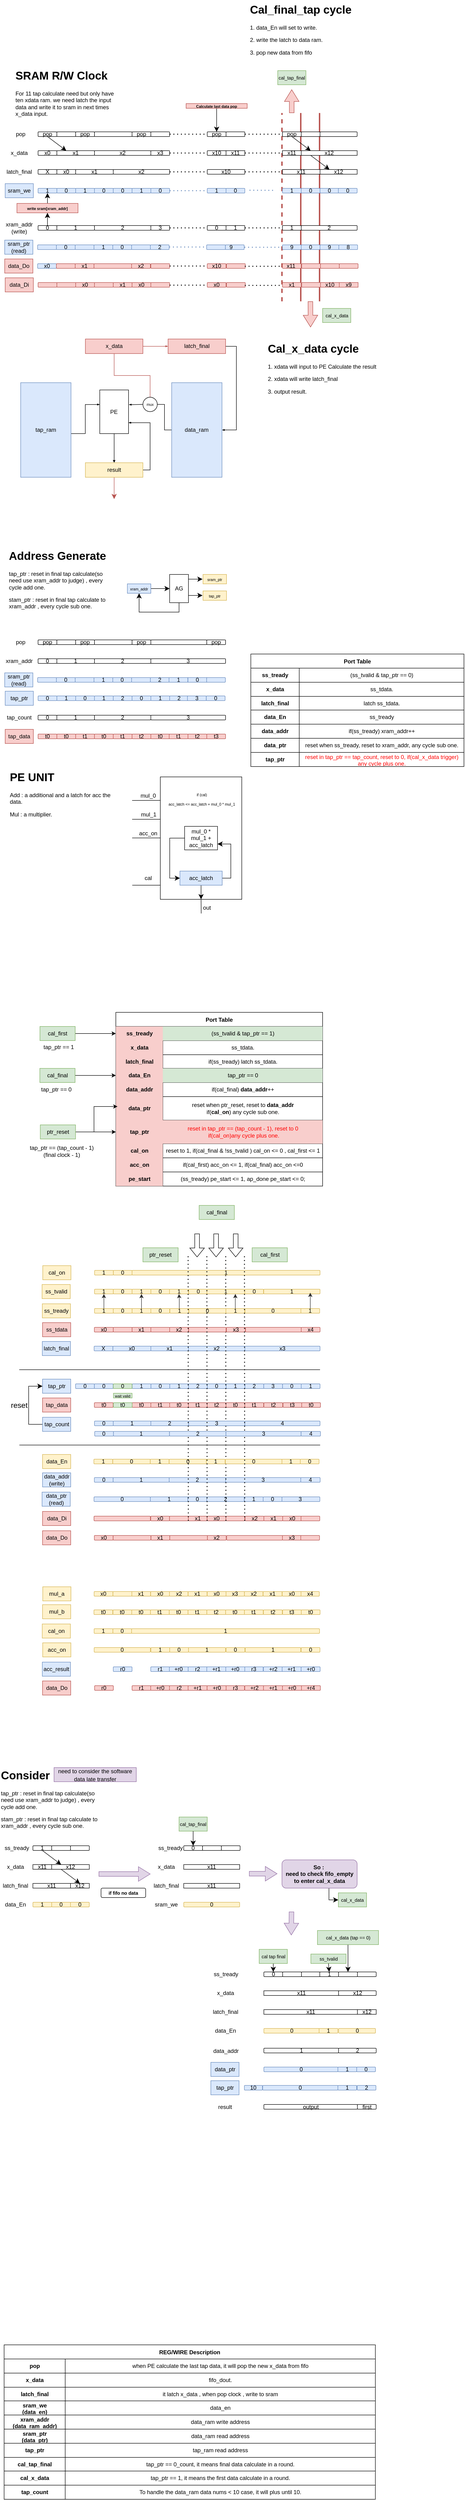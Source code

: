 <mxfile version="24.8.0">
  <diagram name="第 1 页" id="EjcDb8vZrtrxUT8pf2Qq">
    <mxGraphModel dx="822" dy="1791" grid="1" gridSize="10" guides="1" tooltips="1" connect="1" arrows="1" fold="1" page="1" pageScale="1" pageWidth="827" pageHeight="1169" math="0" shadow="0">
      <root>
        <mxCell id="0" />
        <mxCell id="1" parent="0" />
        <mxCell id="7OSFac52b7fZNywMgHIq-33" value="" style="endArrow=none;html=1;rounded=0;fontSize=12;startSize=8;endSize=8;curved=1;fillColor=#f8cecc;strokeColor=#b85450;strokeWidth=3;" parent="1" edge="1">
          <mxGeometry width="50" height="50" relative="1" as="geometry">
            <mxPoint x="640" y="-510" as="sourcePoint" />
            <mxPoint x="640" y="-910" as="targetPoint" />
          </mxGeometry>
        </mxCell>
        <mxCell id="7OSFac52b7fZNywMgHIq-34" value="" style="endArrow=none;html=1;rounded=0;fontSize=12;startSize=8;endSize=8;curved=1;fillColor=#f8cecc;strokeColor=#b85450;strokeWidth=3;" parent="1" edge="1">
          <mxGeometry width="50" height="50" relative="1" as="geometry">
            <mxPoint x="680" y="-510" as="sourcePoint" />
            <mxPoint x="680" y="-910" as="targetPoint" />
          </mxGeometry>
        </mxCell>
        <mxCell id="7OSFac52b7fZNywMgHIq-135" value="" style="endArrow=none;html=1;rounded=0;fontSize=12;startSize=8;endSize=8;curved=1;fillColor=#f8cecc;strokeColor=#b85450;strokeWidth=3;dashed=1;" parent="1" edge="1">
          <mxGeometry width="50" height="50" relative="1" as="geometry">
            <mxPoint x="600" y="-510" as="sourcePoint" />
            <mxPoint x="600" y="-910" as="targetPoint" />
          </mxGeometry>
        </mxCell>
        <mxCell id="zbdh6VpdfGGvIS89XVBJ-1" value="pop" style="rounded=1;whiteSpace=wrap;html=1;" parent="1" vertex="1">
          <mxGeometry x="81" y="-870" width="40" height="10" as="geometry" />
        </mxCell>
        <mxCell id="zbdh6VpdfGGvIS89XVBJ-4" value="pop" style="rounded=1;whiteSpace=wrap;html=1;" parent="1" vertex="1">
          <mxGeometry x="161" y="-870" width="40" height="10" as="geometry" />
        </mxCell>
        <mxCell id="zbdh6VpdfGGvIS89XVBJ-5" value="" style="rounded=1;whiteSpace=wrap;html=1;" parent="1" vertex="1">
          <mxGeometry x="201" y="-870" width="80" height="10" as="geometry" />
        </mxCell>
        <mxCell id="zbdh6VpdfGGvIS89XVBJ-6" value="x0" style="rounded=1;whiteSpace=wrap;html=1;" parent="1" vertex="1">
          <mxGeometry x="81" y="-830" width="40" height="10" as="geometry" />
        </mxCell>
        <mxCell id="zbdh6VpdfGGvIS89XVBJ-7" value="x1" style="rounded=1;whiteSpace=wrap;html=1;" parent="1" vertex="1">
          <mxGeometry x="121" y="-830" width="80" height="10" as="geometry" />
        </mxCell>
        <mxCell id="zbdh6VpdfGGvIS89XVBJ-21" value="0" style="rounded=1;whiteSpace=wrap;html=1;fillColor=#dae8fc;strokeColor=#6c8ebf;" parent="1" vertex="1">
          <mxGeometry x="81" y="328" width="40" height="10" as="geometry" />
        </mxCell>
        <mxCell id="zbdh6VpdfGGvIS89XVBJ-22" value="1" style="rounded=1;whiteSpace=wrap;html=1;fillColor=#dae8fc;strokeColor=#6c8ebf;" parent="1" vertex="1">
          <mxGeometry x="121" y="328" width="40" height="10" as="geometry" />
        </mxCell>
        <mxCell id="zbdh6VpdfGGvIS89XVBJ-23" value="0" style="rounded=1;whiteSpace=wrap;html=1;fillColor=#dae8fc;strokeColor=#6c8ebf;" parent="1" vertex="1">
          <mxGeometry x="161" y="328" width="40" height="10" as="geometry" />
        </mxCell>
        <mxCell id="zbdh6VpdfGGvIS89XVBJ-24" value="1" style="rounded=1;whiteSpace=wrap;html=1;fillColor=#dae8fc;strokeColor=#6c8ebf;" parent="1" vertex="1">
          <mxGeometry x="201" y="328" width="40" height="10" as="geometry" />
        </mxCell>
        <mxCell id="zbdh6VpdfGGvIS89XVBJ-25" value="2" style="rounded=1;whiteSpace=wrap;html=1;fillColor=#dae8fc;strokeColor=#6c8ebf;" parent="1" vertex="1">
          <mxGeometry x="241" y="328" width="40" height="10" as="geometry" />
        </mxCell>
        <mxCell id="zbdh6VpdfGGvIS89XVBJ-31" value="x_data" style="text;html=1;align=center;verticalAlign=middle;whiteSpace=wrap;rounded=0;" parent="1" vertex="1">
          <mxGeometry x="11" y="-840" width="60" height="30" as="geometry" />
        </mxCell>
        <mxCell id="zbdh6VpdfGGvIS89XVBJ-32" value="X" style="rounded=1;whiteSpace=wrap;html=1;" parent="1" vertex="1">
          <mxGeometry x="81" y="-790" width="40" height="10" as="geometry" />
        </mxCell>
        <mxCell id="zbdh6VpdfGGvIS89XVBJ-33" value="x0" style="rounded=1;whiteSpace=wrap;html=1;" parent="1" vertex="1">
          <mxGeometry x="121" y="-790" width="40" height="10" as="geometry" />
        </mxCell>
        <mxCell id="zbdh6VpdfGGvIS89XVBJ-34" value="x1" style="rounded=1;whiteSpace=wrap;html=1;" parent="1" vertex="1">
          <mxGeometry x="161" y="-790" width="80" height="10" as="geometry" />
        </mxCell>
        <mxCell id="zbdh6VpdfGGvIS89XVBJ-36" value="x2" style="rounded=1;whiteSpace=wrap;html=1;" parent="1" vertex="1">
          <mxGeometry x="241" y="-790" width="120" height="10" as="geometry" />
        </mxCell>
        <mxCell id="zbdh6VpdfGGvIS89XVBJ-37" value="latch_final" style="text;html=1;align=center;verticalAlign=middle;whiteSpace=wrap;rounded=0;" parent="1" vertex="1">
          <mxGeometry x="11" y="-800" width="60" height="30" as="geometry" />
        </mxCell>
        <mxCell id="zbdh6VpdfGGvIS89XVBJ-39" value="tap_ptr" style="text;html=1;align=center;verticalAlign=middle;whiteSpace=wrap;rounded=0;fillColor=#dae8fc;strokeColor=#6c8ebf;" parent="1" vertex="1">
          <mxGeometry x="11" y="318" width="60" height="30" as="geometry" />
        </mxCell>
        <mxCell id="7OSFac52b7fZNywMgHIq-132" style="edgeStyle=none;curved=1;rounded=0;orthogonalLoop=1;jettySize=auto;html=1;exitX=0.5;exitY=0;exitDx=0;exitDy=0;fontSize=12;startSize=8;endSize=8;" parent="1" source="zbdh6VpdfGGvIS89XVBJ-41" target="7OSFac52b7fZNywMgHIq-129" edge="1">
          <mxGeometry relative="1" as="geometry" />
        </mxCell>
        <mxCell id="zbdh6VpdfGGvIS89XVBJ-41" value="0" style="rounded=1;whiteSpace=wrap;html=1;" parent="1" vertex="1">
          <mxGeometry x="81" y="-671" width="40" height="10" as="geometry" />
        </mxCell>
        <mxCell id="zbdh6VpdfGGvIS89XVBJ-42" value="1" style="rounded=1;whiteSpace=wrap;html=1;" parent="1" vertex="1">
          <mxGeometry x="121" y="-671" width="80" height="10" as="geometry" />
        </mxCell>
        <mxCell id="zbdh6VpdfGGvIS89XVBJ-45" value="3" style="rounded=1;whiteSpace=wrap;html=1;" parent="1" vertex="1">
          <mxGeometry x="321" y="-671" width="40" height="10" as="geometry" />
        </mxCell>
        <mxCell id="zbdh6VpdfGGvIS89XVBJ-46" value="xram_addr&lt;div&gt;(write)&lt;/div&gt;" style="text;html=1;align=center;verticalAlign=middle;whiteSpace=wrap;rounded=0;" parent="1" vertex="1">
          <mxGeometry x="11" y="-681" width="60" height="30" as="geometry" />
        </mxCell>
        <mxCell id="zbdh6VpdfGGvIS89XVBJ-53" value="1" style="rounded=1;whiteSpace=wrap;html=1;fillColor=#dae8fc;strokeColor=#6c8ebf;" parent="1" vertex="1">
          <mxGeometry x="81" y="-750" width="40" height="10" as="geometry" />
        </mxCell>
        <mxCell id="zbdh6VpdfGGvIS89XVBJ-54" value="0" style="rounded=1;whiteSpace=wrap;html=1;fillColor=#dae8fc;strokeColor=#6c8ebf;" parent="1" vertex="1">
          <mxGeometry x="121" y="-750" width="40" height="10" as="geometry" />
        </mxCell>
        <mxCell id="zbdh6VpdfGGvIS89XVBJ-55" value="1" style="rounded=1;whiteSpace=wrap;html=1;fillColor=#dae8fc;strokeColor=#6c8ebf;" parent="1" vertex="1">
          <mxGeometry x="161" y="-750" width="40" height="10" as="geometry" />
        </mxCell>
        <mxCell id="zbdh6VpdfGGvIS89XVBJ-56" value="0" style="rounded=1;whiteSpace=wrap;html=1;fillColor=#dae8fc;strokeColor=#6c8ebf;" parent="1" vertex="1">
          <mxGeometry x="201" y="-750" width="40" height="10" as="geometry" />
        </mxCell>
        <mxCell id="zbdh6VpdfGGvIS89XVBJ-57" value="0" style="rounded=1;whiteSpace=wrap;html=1;fillColor=#dae8fc;strokeColor=#6c8ebf;" parent="1" vertex="1">
          <mxGeometry x="241" y="-750" width="40" height="10" as="geometry" />
        </mxCell>
        <mxCell id="zbdh6VpdfGGvIS89XVBJ-58" value="sram_we" style="text;html=1;align=center;verticalAlign=middle;whiteSpace=wrap;rounded=0;fillColor=#dae8fc;strokeColor=#6c8ebf;" parent="1" vertex="1">
          <mxGeometry x="11" y="-760" width="60" height="30" as="geometry" />
        </mxCell>
        <mxCell id="zbdh6VpdfGGvIS89XVBJ-60" value="0" style="rounded=1;whiteSpace=wrap;html=1;fillColor=#dae8fc;strokeColor=#6c8ebf;" parent="1" vertex="1">
          <mxGeometry x="281" y="328" width="40" height="10" as="geometry" />
        </mxCell>
        <mxCell id="zbdh6VpdfGGvIS89XVBJ-66" value="1" style="rounded=1;whiteSpace=wrap;html=1;fillColor=#dae8fc;strokeColor=#6c8ebf;" parent="1" vertex="1">
          <mxGeometry x="281" y="-750" width="40" height="10" as="geometry" />
        </mxCell>
        <mxCell id="zbdh6VpdfGGvIS89XVBJ-68" value="1" style="rounded=1;whiteSpace=wrap;html=1;fillColor=#dae8fc;strokeColor=#6c8ebf;" parent="1" vertex="1">
          <mxGeometry x="321" y="328" width="40" height="10" as="geometry" />
        </mxCell>
        <mxCell id="zbdh6VpdfGGvIS89XVBJ-71" value="" style="rounded=1;whiteSpace=wrap;html=1;" parent="1" vertex="1">
          <mxGeometry x="321" y="-870" width="40" height="10" as="geometry" />
        </mxCell>
        <mxCell id="zbdh6VpdfGGvIS89XVBJ-74" value="0" style="rounded=1;whiteSpace=wrap;html=1;fillColor=#dae8fc;strokeColor=#6c8ebf;" parent="1" vertex="1">
          <mxGeometry x="321" y="-750" width="40" height="10" as="geometry" />
        </mxCell>
        <mxCell id="zbdh6VpdfGGvIS89XVBJ-100" value="" style="rounded=1;whiteSpace=wrap;html=1;" parent="1" vertex="1">
          <mxGeometry x="121" y="-870" width="40" height="10" as="geometry" />
        </mxCell>
        <mxCell id="zbdh6VpdfGGvIS89XVBJ-109" value="2" style="rounded=1;whiteSpace=wrap;html=1;" parent="1" vertex="1">
          <mxGeometry x="201" y="-671" width="120" height="10" as="geometry" />
        </mxCell>
        <mxCell id="7OSFac52b7fZNywMgHIq-19" style="edgeStyle=none;curved=1;rounded=0;orthogonalLoop=1;jettySize=auto;html=1;exitX=0.5;exitY=1;exitDx=0;exitDy=0;entryX=0.5;entryY=0;entryDx=0;entryDy=0;fontSize=12;startSize=8;endSize=8;" parent="1" edge="1">
          <mxGeometry relative="1" as="geometry">
            <mxPoint x="621" y="-860" as="sourcePoint" />
            <mxPoint x="661" y="-830" as="targetPoint" />
          </mxGeometry>
        </mxCell>
        <mxCell id="lEjgdPn8LzuLTRAEh8SZ-2" value="pop" style="rounded=1;whiteSpace=wrap;html=1;" parent="1" vertex="1">
          <mxGeometry x="441" y="-870" width="40" height="10" as="geometry" />
        </mxCell>
        <mxCell id="lEjgdPn8LzuLTRAEh8SZ-3" value="x10" style="rounded=1;whiteSpace=wrap;html=1;" parent="1" vertex="1">
          <mxGeometry x="441" y="-830" width="40" height="10" as="geometry" />
        </mxCell>
        <mxCell id="lEjgdPn8LzuLTRAEh8SZ-7" value="0" style="rounded=1;whiteSpace=wrap;html=1;" parent="1" vertex="1">
          <mxGeometry x="441" y="-671" width="40" height="10" as="geometry" />
        </mxCell>
        <mxCell id="lEjgdPn8LzuLTRAEh8SZ-8" value="1" style="rounded=1;whiteSpace=wrap;html=1;fillColor=#dae8fc;strokeColor=#6c8ebf;" parent="1" vertex="1">
          <mxGeometry x="441" y="-750" width="40" height="10" as="geometry" />
        </mxCell>
        <mxCell id="lEjgdPn8LzuLTRAEh8SZ-9" value="" style="endArrow=none;dashed=1;html=1;dashPattern=1 3;strokeWidth=2;rounded=0;exitX=1;exitY=0.5;exitDx=0;exitDy=0;entryX=0;entryY=0.5;entryDx=0;entryDy=0;fillColor=#dae8fc;strokeColor=#6c8ebf;" parent="1" source="zbdh6VpdfGGvIS89XVBJ-74" target="lEjgdPn8LzuLTRAEh8SZ-8" edge="1">
          <mxGeometry width="50" height="50" relative="1" as="geometry">
            <mxPoint x="371" y="-745.29" as="sourcePoint" />
            <mxPoint x="425" y="-745" as="targetPoint" />
          </mxGeometry>
        </mxCell>
        <mxCell id="lEjgdPn8LzuLTRAEh8SZ-12" value="" style="endArrow=none;dashed=1;html=1;dashPattern=1 3;strokeWidth=2;rounded=0;exitX=1;exitY=0.5;exitDx=0;exitDy=0;entryX=0;entryY=0.5;entryDx=0;entryDy=0;" parent="1" source="zbdh6VpdfGGvIS89XVBJ-45" target="lEjgdPn8LzuLTRAEh8SZ-7" edge="1">
          <mxGeometry width="50" height="50" relative="1" as="geometry">
            <mxPoint x="381" y="-666" as="sourcePoint" />
            <mxPoint x="435" y="-665.71" as="targetPoint" />
          </mxGeometry>
        </mxCell>
        <mxCell id="lEjgdPn8LzuLTRAEh8SZ-14" value="" style="endArrow=none;dashed=1;html=1;dashPattern=1 3;strokeWidth=2;rounded=0;exitX=1;exitY=0.5;exitDx=0;exitDy=0;entryX=0;entryY=0.5;entryDx=0;entryDy=0;" parent="1" source="zbdh6VpdfGGvIS89XVBJ-71" target="lEjgdPn8LzuLTRAEh8SZ-2" edge="1">
          <mxGeometry width="50" height="50" relative="1" as="geometry">
            <mxPoint x="371" y="-865.86" as="sourcePoint" />
            <mxPoint x="425" y="-865.57" as="targetPoint" />
          </mxGeometry>
        </mxCell>
        <mxCell id="lEjgdPn8LzuLTRAEh8SZ-15" value="" style="endArrow=none;dashed=1;html=1;dashPattern=1 3;strokeWidth=2;rounded=0;exitX=1;exitY=0.5;exitDx=0;exitDy=0;entryX=0;entryY=0.5;entryDx=0;entryDy=0;" parent="1" target="lEjgdPn8LzuLTRAEh8SZ-3" edge="1">
          <mxGeometry width="50" height="50" relative="1" as="geometry">
            <mxPoint x="361" y="-825" as="sourcePoint" />
            <mxPoint x="425" y="-825.28" as="targetPoint" />
          </mxGeometry>
        </mxCell>
        <mxCell id="lEjgdPn8LzuLTRAEh8SZ-16" value="" style="endArrow=none;dashed=1;html=1;dashPattern=1 3;strokeWidth=2;rounded=0;exitX=1;exitY=0.5;exitDx=0;exitDy=0;entryX=0;entryY=0.5;entryDx=0;entryDy=0;" parent="1" source="zbdh6VpdfGGvIS89XVBJ-36" edge="1">
          <mxGeometry width="50" height="50" relative="1" as="geometry">
            <mxPoint x="371" y="-785.57" as="sourcePoint" />
            <mxPoint x="441" y="-785" as="targetPoint" />
          </mxGeometry>
        </mxCell>
        <mxCell id="7OSFac52b7fZNywMgHIq-23" style="edgeStyle=none;curved=1;rounded=0;orthogonalLoop=1;jettySize=auto;html=1;exitX=0.5;exitY=1;exitDx=0;exitDy=0;entryX=0.5;entryY=0;entryDx=0;entryDy=0;fontSize=12;startSize=8;endSize=8;" parent="1" edge="1">
          <mxGeometry relative="1" as="geometry">
            <mxPoint x="661" y="-820" as="sourcePoint" />
            <mxPoint x="701" y="-790" as="targetPoint" />
          </mxGeometry>
        </mxCell>
        <mxCell id="lEjgdPn8LzuLTRAEh8SZ-17" value="x11" style="rounded=1;whiteSpace=wrap;html=1;arcSize=0;" parent="1" vertex="1">
          <mxGeometry x="481" y="-830" width="40" height="10" as="geometry" />
        </mxCell>
        <mxCell id="lEjgdPn8LzuLTRAEh8SZ-18" value="1" style="rounded=1;whiteSpace=wrap;html=1;" parent="1" vertex="1">
          <mxGeometry x="481" y="-671" width="40" height="10" as="geometry" />
        </mxCell>
        <mxCell id="7OSFac52b7fZNywMgHIq-1" value="0" style="rounded=1;whiteSpace=wrap;html=1;fillColor=#dae8fc;strokeColor=#6c8ebf;" parent="1" vertex="1">
          <mxGeometry x="481" y="-750" width="40" height="10" as="geometry" />
        </mxCell>
        <mxCell id="7OSFac52b7fZNywMgHIq-2" value="" style="endArrow=none;dashed=1;html=1;dashPattern=1 3;strokeWidth=2;rounded=0;entryX=0;entryY=0.5;entryDx=0;entryDy=0;exitX=1;exitY=0.5;exitDx=0;exitDy=0;" parent="1" source="lEjgdPn8LzuLTRAEh8SZ-17" target="7OSFac52b7fZNywMgHIq-21" edge="1">
          <mxGeometry width="50" height="50" relative="1" as="geometry">
            <mxPoint x="531" y="-825.34" as="sourcePoint" />
            <mxPoint x="591" y="-825" as="targetPoint" />
          </mxGeometry>
        </mxCell>
        <mxCell id="7OSFac52b7fZNywMgHIq-3" value="x12" style="rounded=1;whiteSpace=wrap;html=1;arcSize=0;" parent="1" vertex="1">
          <mxGeometry x="641" y="-830" width="119" height="10" as="geometry" />
        </mxCell>
        <mxCell id="7OSFac52b7fZNywMgHIq-5" value="" style="endArrow=none;dashed=1;html=1;dashPattern=1 3;strokeWidth=2;rounded=0;fillColor=#dae8fc;strokeColor=#6c8ebf;" parent="1" edge="1">
          <mxGeometry width="50" height="50" relative="1" as="geometry">
            <mxPoint x="531" y="-746" as="sourcePoint" />
            <mxPoint x="585" y="-745.71" as="targetPoint" />
          </mxGeometry>
        </mxCell>
        <mxCell id="7OSFac52b7fZNywMgHIq-8" value="" style="endArrow=none;dashed=1;html=1;dashPattern=1 3;strokeWidth=2;rounded=0;exitX=1;exitY=0.5;exitDx=0;exitDy=0;entryX=0;entryY=0.5;entryDx=0;entryDy=0;" parent="1" source="lEjgdPn8LzuLTRAEh8SZ-18" target="7OSFac52b7fZNywMgHIq-46" edge="1">
          <mxGeometry width="50" height="50" relative="1" as="geometry">
            <mxPoint x="533" y="-666.69" as="sourcePoint" />
            <mxPoint x="587" y="-666.4" as="targetPoint" />
          </mxGeometry>
        </mxCell>
        <mxCell id="7OSFac52b7fZNywMgHIq-9" value="pop" style="rounded=1;whiteSpace=wrap;html=1;" parent="1" vertex="1">
          <mxGeometry x="601" y="-870" width="40" height="10" as="geometry" />
        </mxCell>
        <mxCell id="7OSFac52b7fZNywMgHIq-12" value="" style="endArrow=none;dashed=1;html=1;dashPattern=1 3;strokeWidth=2;rounded=0;exitX=1;exitY=0.5;exitDx=0;exitDy=0;entryX=0;entryY=0.5;entryDx=0;entryDy=0;" parent="1" source="7OSFac52b7fZNywMgHIq-18" target="7OSFac52b7fZNywMgHIq-9" edge="1">
          <mxGeometry width="50" height="50" relative="1" as="geometry">
            <mxPoint x="531" y="-865.34" as="sourcePoint" />
            <mxPoint x="585" y="-865.05" as="targetPoint" />
          </mxGeometry>
        </mxCell>
        <mxCell id="7OSFac52b7fZNywMgHIq-14" value="1" style="rounded=1;whiteSpace=wrap;html=1;fillColor=#dae8fc;strokeColor=#6c8ebf;" parent="1" vertex="1">
          <mxGeometry x="601" y="-750" width="40" height="10" as="geometry" />
        </mxCell>
        <mxCell id="7OSFac52b7fZNywMgHIq-15" value="" style="endArrow=classic;html=1;rounded=0;fontSize=12;startSize=8;endSize=8;curved=1;entryX=0.5;entryY=0;entryDx=0;entryDy=0;" parent="1" target="lEjgdPn8LzuLTRAEh8SZ-2" edge="1">
          <mxGeometry width="50" height="50" relative="1" as="geometry">
            <mxPoint x="461" y="-920" as="sourcePoint" />
            <mxPoint x="511" y="-970" as="targetPoint" />
          </mxGeometry>
        </mxCell>
        <mxCell id="7OSFac52b7fZNywMgHIq-17" value="&lt;p style=&quot;line-height: 100%;&quot;&gt;&lt;font style=&quot;font-size: 8px;&quot;&gt;&lt;b&gt;Calculate last data pop&lt;/b&gt;&lt;/font&gt;&lt;/p&gt;" style="text;html=1;align=center;verticalAlign=middle;whiteSpace=wrap;rounded=0;fontSize=16;fillColor=#f8cecc;strokeColor=#b85450;" parent="1" vertex="1">
          <mxGeometry x="396" y="-930" width="130" height="10" as="geometry" />
        </mxCell>
        <mxCell id="7OSFac52b7fZNywMgHIq-18" value="" style="rounded=1;whiteSpace=wrap;html=1;" parent="1" vertex="1">
          <mxGeometry x="481" y="-870" width="40" height="10" as="geometry" />
        </mxCell>
        <mxCell id="7OSFac52b7fZNywMgHIq-20" value="x10" style="rounded=1;whiteSpace=wrap;html=1;" parent="1" vertex="1">
          <mxGeometry x="441" y="-790" width="80" height="10" as="geometry" />
        </mxCell>
        <mxCell id="7OSFac52b7fZNywMgHIq-21" value="x11" style="rounded=1;whiteSpace=wrap;html=1;arcSize=0;" parent="1" vertex="1">
          <mxGeometry x="601" y="-830" width="40" height="10" as="geometry" />
        </mxCell>
        <mxCell id="7OSFac52b7fZNywMgHIq-22" style="edgeStyle=none;curved=1;rounded=0;orthogonalLoop=1;jettySize=auto;html=1;exitX=0.5;exitY=1;exitDx=0;exitDy=0;entryX=0.5;entryY=0;entryDx=0;entryDy=0;fontSize=12;startSize=8;endSize=8;" parent="1" edge="1">
          <mxGeometry relative="1" as="geometry">
            <mxPoint x="101" y="-860" as="sourcePoint" />
            <mxPoint x="141" y="-830" as="targetPoint" />
          </mxGeometry>
        </mxCell>
        <mxCell id="7OSFac52b7fZNywMgHIq-24" value="0" style="rounded=1;whiteSpace=wrap;html=1;fillColor=#dae8fc;strokeColor=#6c8ebf;" parent="1" vertex="1">
          <mxGeometry x="641" y="-750" width="40" height="10" as="geometry" />
        </mxCell>
        <mxCell id="7OSFac52b7fZNywMgHIq-25" value="x11" style="rounded=1;whiteSpace=wrap;html=1;arcSize=0;" parent="1" vertex="1">
          <mxGeometry x="601" y="-790" width="80" height="10" as="geometry" />
        </mxCell>
        <mxCell id="7OSFac52b7fZNywMgHIq-26" value="x12" style="rounded=1;whiteSpace=wrap;html=1;arcSize=0;" parent="1" vertex="1">
          <mxGeometry x="681" y="-790" width="79" height="10" as="geometry" />
        </mxCell>
        <mxCell id="7OSFac52b7fZNywMgHIq-27" value="" style="endArrow=none;dashed=1;html=1;dashPattern=1 3;strokeWidth=2;rounded=0;entryX=0;entryY=0.5;entryDx=0;entryDy=0;exitX=1;exitY=0.5;exitDx=0;exitDy=0;" parent="1" source="7OSFac52b7fZNywMgHIq-20" target="7OSFac52b7fZNywMgHIq-25" edge="1">
          <mxGeometry width="50" height="50" relative="1" as="geometry">
            <mxPoint x="561" y="-785" as="sourcePoint" />
            <mxPoint x="591" y="-790" as="targetPoint" />
          </mxGeometry>
        </mxCell>
        <mxCell id="7OSFac52b7fZNywMgHIq-28" value="" style="shape=flexArrow;endArrow=classic;html=1;rounded=0;fontSize=12;startSize=8;endSize=8;curved=1;fillColor=#f8cecc;strokeColor=#b85450;" parent="1" edge="1">
          <mxGeometry width="50" height="50" relative="1" as="geometry">
            <mxPoint x="660.55" y="-510" as="sourcePoint" />
            <mxPoint x="660.817" y="-455" as="targetPoint" />
          </mxGeometry>
        </mxCell>
        <mxCell id="7OSFac52b7fZNywMgHIq-32" value="&lt;h1 style=&quot;margin-top: 0px;&quot;&gt;Cal_x_data cycle&amp;nbsp; &amp;nbsp;&lt;/h1&gt;&lt;p&gt;1. xdata will input to PE Calculate the result&lt;/p&gt;&lt;p&gt;2. xdata will write latch_final&lt;/p&gt;&lt;p&gt;3. output result.&lt;/p&gt;" style="text;html=1;whiteSpace=wrap;overflow=hidden;rounded=0;" parent="1" vertex="1">
          <mxGeometry x="568" y="-430" width="252" height="130" as="geometry" />
        </mxCell>
        <mxCell id="7OSFac52b7fZNywMgHIq-35" value="pop" style="text;html=1;align=center;verticalAlign=middle;whiteSpace=wrap;rounded=0;" parent="1" vertex="1">
          <mxGeometry x="14" y="-880" width="60" height="30" as="geometry" />
        </mxCell>
        <mxCell id="7OSFac52b7fZNywMgHIq-39" value="" style="rounded=1;whiteSpace=wrap;html=1;" parent="1" vertex="1">
          <mxGeometry x="641" y="-870" width="40" height="10" as="geometry" />
        </mxCell>
        <mxCell id="7OSFac52b7fZNywMgHIq-41" value="" style="rounded=1;whiteSpace=wrap;html=1;" parent="1" vertex="1">
          <mxGeometry x="681" y="-870" width="79" height="10" as="geometry" />
        </mxCell>
        <mxCell id="7OSFac52b7fZNywMgHIq-42" value="0" style="rounded=1;whiteSpace=wrap;html=1;fillColor=#dae8fc;strokeColor=#6c8ebf;" parent="1" vertex="1">
          <mxGeometry x="681" y="-750" width="40" height="10" as="geometry" />
        </mxCell>
        <mxCell id="7OSFac52b7fZNywMgHIq-45" value="2" style="rounded=1;whiteSpace=wrap;html=1;" parent="1" vertex="1">
          <mxGeometry x="641" y="-671" width="119" height="10" as="geometry" />
        </mxCell>
        <mxCell id="7OSFac52b7fZNywMgHIq-46" value="1" style="rounded=1;whiteSpace=wrap;html=1;" parent="1" vertex="1">
          <mxGeometry x="601" y="-671" width="40" height="10" as="geometry" />
        </mxCell>
        <mxCell id="7OSFac52b7fZNywMgHIq-52" value="&lt;h1 style=&quot;margin-top: 0px;&quot;&gt;SRAM R/W Clock&lt;/h1&gt;&lt;p&gt;For 11 tap calculate need but only have ten xdata ram. we need latch the input data and write it to sram in next times x_data input.&lt;/p&gt;" style="text;html=1;whiteSpace=wrap;overflow=hidden;rounded=0;" parent="1" vertex="1">
          <mxGeometry x="31" y="-1010" width="230" height="120" as="geometry" />
        </mxCell>
        <mxCell id="7OSFac52b7fZNywMgHIq-53" value="&lt;h1 style=&quot;margin-top: 0px;&quot;&gt;Address Generate&lt;/h1&gt;&lt;p&gt;tap_ptr : reset in final tap calculate(so need use xram_addr to judge) , every cycle add one.&lt;/p&gt;&lt;p&gt;stam_ptr : reset in final tap calculate to xram_addr , every cycle sub one.&amp;nbsp;&lt;/p&gt;&lt;p&gt;&lt;br&gt;&lt;/p&gt;&lt;p&gt;&lt;br&gt;&lt;/p&gt;" style="text;html=1;whiteSpace=wrap;overflow=hidden;rounded=0;" parent="1" vertex="1">
          <mxGeometry x="17" y="10" width="220" height="190" as="geometry" />
        </mxCell>
        <mxCell id="7OSFac52b7fZNywMgHIq-91" style="edgeStyle=elbowEdgeStyle;rounded=0;orthogonalLoop=1;jettySize=auto;html=1;exitX=0.5;exitY=1;exitDx=0;exitDy=0;fontSize=12;startSize=8;endSize=8;elbow=vertical;entryX=0.5;entryY=1;entryDx=0;entryDy=0;" parent="1" source="7OSFac52b7fZNywMgHIq-82" target="7OSFac52b7fZNywMgHIq-87" edge="1">
          <mxGeometry relative="1" as="geometry">
            <mxPoint x="380.759" y="160" as="targetPoint" />
            <Array as="points">
              <mxPoint x="341" y="150" />
            </Array>
          </mxGeometry>
        </mxCell>
        <mxCell id="7OSFac52b7fZNywMgHIq-82" value="AG" style="rounded=0;whiteSpace=wrap;html=1;" parent="1" vertex="1">
          <mxGeometry x="361" y="70" width="40" height="60" as="geometry" />
        </mxCell>
        <mxCell id="7OSFac52b7fZNywMgHIq-83" value="" style="endArrow=classic;html=1;rounded=0;fontSize=12;startSize=8;endSize=8;curved=1;entryX=0;entryY=0.5;entryDx=0;entryDy=0;" parent="1" target="7OSFac52b7fZNywMgHIq-82" edge="1">
          <mxGeometry width="50" height="50" relative="1" as="geometry">
            <mxPoint x="321" y="100" as="sourcePoint" />
            <mxPoint x="291" y="100" as="targetPoint" />
          </mxGeometry>
        </mxCell>
        <mxCell id="7OSFac52b7fZNywMgHIq-84" value="" style="endArrow=classic;html=1;rounded=0;fontSize=12;startSize=8;endSize=8;curved=1;" parent="1" edge="1">
          <mxGeometry width="50" height="50" relative="1" as="geometry">
            <mxPoint x="401" y="80" as="sourcePoint" />
            <mxPoint x="431" y="80" as="targetPoint" />
          </mxGeometry>
        </mxCell>
        <mxCell id="7OSFac52b7fZNywMgHIq-85" value="" style="endArrow=classic;html=1;rounded=0;fontSize=12;startSize=8;endSize=8;curved=1;" parent="1" edge="1">
          <mxGeometry width="50" height="50" relative="1" as="geometry">
            <mxPoint x="401" y="114.66" as="sourcePoint" />
            <mxPoint x="431" y="114.66" as="targetPoint" />
          </mxGeometry>
        </mxCell>
        <mxCell id="7OSFac52b7fZNywMgHIq-87" value="&lt;p style=&quot;line-height: 100%;&quot;&gt;&lt;font style=&quot;font-size: 8px;&quot;&gt;xram_addr&lt;/font&gt;&lt;/p&gt;" style="text;html=1;align=center;verticalAlign=middle;whiteSpace=wrap;rounded=0;fontSize=16;fillColor=#dae8fc;strokeColor=#6c8ebf;" parent="1" vertex="1">
          <mxGeometry x="271" y="90" width="50" height="20" as="geometry" />
        </mxCell>
        <mxCell id="7OSFac52b7fZNywMgHIq-89" value="&lt;p style=&quot;line-height: 100%;&quot;&gt;&lt;font style=&quot;font-size: 8px;&quot;&gt;sram_ptr&lt;/font&gt;&lt;/p&gt;" style="text;html=1;align=center;verticalAlign=middle;whiteSpace=wrap;rounded=0;fontSize=16;fillColor=#fff2cc;strokeColor=#d6b656;" parent="1" vertex="1">
          <mxGeometry x="432" y="70" width="50" height="20" as="geometry" />
        </mxCell>
        <mxCell id="7OSFac52b7fZNywMgHIq-90" value="&lt;p style=&quot;line-height: 100%;&quot;&gt;&lt;span style=&quot;font-size: 8px;&quot;&gt;tap_ptr&lt;/span&gt;&lt;/p&gt;" style="text;html=1;align=center;verticalAlign=middle;whiteSpace=wrap;rounded=0;fontSize=16;fillColor=#fff2cc;strokeColor=#d6b656;" parent="1" vertex="1">
          <mxGeometry x="432" y="105" width="50" height="20" as="geometry" />
        </mxCell>
        <mxCell id="7OSFac52b7fZNywMgHIq-123" value="x2" style="rounded=1;whiteSpace=wrap;html=1;" parent="1" vertex="1">
          <mxGeometry x="201" y="-830" width="120" height="10" as="geometry" />
        </mxCell>
        <mxCell id="7OSFac52b7fZNywMgHIq-124" value="x3" style="rounded=1;whiteSpace=wrap;html=1;" parent="1" vertex="1">
          <mxGeometry x="321" y="-830" width="40" height="10" as="geometry" />
        </mxCell>
        <mxCell id="7OSFac52b7fZNywMgHIq-125" value="pop" style="rounded=1;whiteSpace=wrap;html=1;" parent="1" vertex="1">
          <mxGeometry x="281" y="-870" width="40" height="10" as="geometry" />
        </mxCell>
        <mxCell id="7OSFac52b7fZNywMgHIq-128" value="" style="endArrow=classic;html=1;rounded=0;fontSize=12;startSize=8;endSize=8;curved=1;entryX=0.5;entryY=1;entryDx=0;entryDy=0;" parent="1" source="7OSFac52b7fZNywMgHIq-129" target="zbdh6VpdfGGvIS89XVBJ-53" edge="1">
          <mxGeometry width="50" height="50" relative="1" as="geometry">
            <mxPoint x="101" y="-686" as="sourcePoint" />
            <mxPoint x="101" y="-636" as="targetPoint" />
          </mxGeometry>
        </mxCell>
        <mxCell id="7OSFac52b7fZNywMgHIq-129" value="&lt;p style=&quot;line-height: 50%;&quot;&gt;&lt;font style=&quot;font-size: 8px;&quot;&gt;&lt;b&gt;write sram[xram_addr]&lt;/b&gt;&lt;/font&gt;&lt;/p&gt;" style="text;html=1;align=center;verticalAlign=middle;whiteSpace=wrap;rounded=0;fontSize=16;fillColor=#f8cecc;strokeColor=#b85450;" parent="1" vertex="1">
          <mxGeometry x="36" y="-718" width="130" height="20" as="geometry" />
        </mxCell>
        <mxCell id="7OSFac52b7fZNywMgHIq-136" value="" style="shape=flexArrow;endArrow=classic;html=1;rounded=0;fontSize=12;startSize=8;endSize=8;curved=1;fillColor=#f8cecc;strokeColor=#b85450;" parent="1" edge="1">
          <mxGeometry width="50" height="50" relative="1" as="geometry">
            <mxPoint x="620.79" y="-910" as="sourcePoint" />
            <mxPoint x="620.79" y="-960" as="targetPoint" />
          </mxGeometry>
        </mxCell>
        <mxCell id="7OSFac52b7fZNywMgHIq-137" value="&lt;p style=&quot;line-height: 100%; font-size: 10px;&quot;&gt;cal_tap_final&lt;/p&gt;" style="text;html=1;align=center;verticalAlign=middle;whiteSpace=wrap;rounded=0;fontSize=16;fillColor=#d5e8d4;strokeColor=#82b366;" parent="1" vertex="1">
          <mxGeometry x="591" y="-1000" width="60" height="30" as="geometry" />
        </mxCell>
        <mxCell id="7OSFac52b7fZNywMgHIq-138" value="&lt;p style=&quot;line-height: 100%; font-size: 10px;&quot;&gt;cal_x_data&lt;/p&gt;" style="text;html=1;align=center;verticalAlign=middle;whiteSpace=wrap;rounded=0;fontSize=16;fillColor=#d5e8d4;strokeColor=#82b366;" parent="1" vertex="1">
          <mxGeometry x="686.5" y="-495" width="60" height="30" as="geometry" />
        </mxCell>
        <mxCell id="7OSFac52b7fZNywMgHIq-141" value="&lt;h1 style=&quot;margin-top: 0px;&quot;&gt;Consider&amp;nbsp;&lt;/h1&gt;&lt;p&gt;tap_ptr : reset in final tap calculate(so need use xram_addr to judge) , every cycle add one.&lt;/p&gt;&lt;p&gt;stam_ptr : reset in final tap calculate to xram_addr , every cycle sub one.&amp;nbsp;&lt;/p&gt;&lt;p&gt;&lt;br&gt;&lt;/p&gt;&lt;p&gt;&lt;br&gt;&lt;/p&gt;" style="text;html=1;whiteSpace=wrap;overflow=hidden;rounded=0;" parent="1" vertex="1">
          <mxGeometry y="2600" width="220" height="190" as="geometry" />
        </mxCell>
        <mxCell id="7OSFac52b7fZNywMgHIq-144" value="&lt;p style=&quot;line-height: 100%;&quot;&gt;&lt;font style=&quot;font-size: 12px;&quot;&gt;need to consider the software data late transfer&lt;/font&gt;&lt;/p&gt;" style="text;html=1;align=center;verticalAlign=middle;whiteSpace=wrap;rounded=0;fontSize=16;fillColor=#e1d5e7;strokeColor=#9673a6;" parent="1" vertex="1">
          <mxGeometry x="115" y="2604" width="175" height="30" as="geometry" />
        </mxCell>
        <mxCell id="7OSFac52b7fZNywMgHIq-171" value="pop" style="rounded=1;whiteSpace=wrap;html=1;" parent="1" vertex="1">
          <mxGeometry x="81" y="209" width="40" height="10" as="geometry" />
        </mxCell>
        <mxCell id="7OSFac52b7fZNywMgHIq-172" value="pop" style="rounded=1;whiteSpace=wrap;html=1;" parent="1" vertex="1">
          <mxGeometry x="161" y="209" width="40" height="10" as="geometry" />
        </mxCell>
        <mxCell id="7OSFac52b7fZNywMgHIq-173" value="" style="rounded=1;whiteSpace=wrap;html=1;" parent="1" vertex="1">
          <mxGeometry x="201" y="209" width="80" height="10" as="geometry" />
        </mxCell>
        <mxCell id="7OSFac52b7fZNywMgHIq-174" value="" style="rounded=1;whiteSpace=wrap;html=1;" parent="1" vertex="1">
          <mxGeometry x="321" y="209" width="119" height="10" as="geometry" />
        </mxCell>
        <mxCell id="7OSFac52b7fZNywMgHIq-175" value="" style="rounded=1;whiteSpace=wrap;html=1;" parent="1" vertex="1">
          <mxGeometry x="121" y="209" width="40" height="10" as="geometry" />
        </mxCell>
        <mxCell id="7OSFac52b7fZNywMgHIq-181" value="pop" style="text;html=1;align=center;verticalAlign=middle;whiteSpace=wrap;rounded=0;" parent="1" vertex="1">
          <mxGeometry x="14" y="199" width="60" height="30" as="geometry" />
        </mxCell>
        <mxCell id="7OSFac52b7fZNywMgHIq-184" value="pop" style="rounded=1;whiteSpace=wrap;html=1;" parent="1" vertex="1">
          <mxGeometry x="281" y="209" width="40" height="10" as="geometry" />
        </mxCell>
        <mxCell id="7OSFac52b7fZNywMgHIq-186" value="0" style="rounded=1;whiteSpace=wrap;html=1;" parent="1" vertex="1">
          <mxGeometry x="81" y="249" width="40" height="10" as="geometry" />
        </mxCell>
        <mxCell id="7OSFac52b7fZNywMgHIq-187" value="1" style="rounded=1;whiteSpace=wrap;html=1;" parent="1" vertex="1">
          <mxGeometry x="121" y="249" width="80" height="10" as="geometry" />
        </mxCell>
        <mxCell id="7OSFac52b7fZNywMgHIq-188" value="3" style="rounded=1;whiteSpace=wrap;html=1;" parent="1" vertex="1">
          <mxGeometry x="321" y="249" width="159" height="10" as="geometry" />
        </mxCell>
        <mxCell id="7OSFac52b7fZNywMgHIq-189" value="xram_addr" style="text;html=1;align=center;verticalAlign=middle;whiteSpace=wrap;rounded=0;" parent="1" vertex="1">
          <mxGeometry x="11" y="239" width="60" height="30" as="geometry" />
        </mxCell>
        <mxCell id="7OSFac52b7fZNywMgHIq-190" value="2" style="rounded=1;whiteSpace=wrap;html=1;" parent="1" vertex="1">
          <mxGeometry x="201" y="249" width="120" height="10" as="geometry" />
        </mxCell>
        <mxCell id="7OSFac52b7fZNywMgHIq-212" style="edgeStyle=none;curved=1;rounded=0;orthogonalLoop=1;jettySize=auto;html=1;exitX=0.5;exitY=1;exitDx=0;exitDy=0;entryX=0.5;entryY=0;entryDx=0;entryDy=0;fontSize=12;startSize=8;endSize=8;" parent="1" edge="1">
          <mxGeometry relative="1" as="geometry">
            <mxPoint x="90" y="2780" as="sourcePoint" />
            <mxPoint x="130" y="2810" as="targetPoint" />
          </mxGeometry>
        </mxCell>
        <mxCell id="7OSFac52b7fZNywMgHIq-213" style="edgeStyle=none;curved=1;rounded=0;orthogonalLoop=1;jettySize=auto;html=1;exitX=0.5;exitY=1;exitDx=0;exitDy=0;entryX=0.5;entryY=0;entryDx=0;entryDy=0;fontSize=12;startSize=8;endSize=8;" parent="1" edge="1">
          <mxGeometry relative="1" as="geometry">
            <mxPoint x="130" y="2820" as="sourcePoint" />
            <mxPoint x="170" y="2850" as="targetPoint" />
          </mxGeometry>
        </mxCell>
        <mxCell id="7OSFac52b7fZNywMgHIq-214" value="x12" style="rounded=1;whiteSpace=wrap;html=1;arcSize=0;" parent="1" vertex="1">
          <mxGeometry x="110" y="2810" width="80" height="10" as="geometry" />
        </mxCell>
        <mxCell id="7OSFac52b7fZNywMgHIq-215" value="1" style="rounded=1;whiteSpace=wrap;html=1;" parent="1" vertex="1">
          <mxGeometry x="70" y="2770" width="40" height="10" as="geometry" />
        </mxCell>
        <mxCell id="7OSFac52b7fZNywMgHIq-216" value="1" style="rounded=1;whiteSpace=wrap;html=1;fillColor=#fff2cc;strokeColor=#d6b656;" parent="1" vertex="1">
          <mxGeometry x="70" y="2890" width="40" height="10" as="geometry" />
        </mxCell>
        <mxCell id="7OSFac52b7fZNywMgHIq-217" value="x11" style="rounded=1;whiteSpace=wrap;html=1;arcSize=0;" parent="1" vertex="1">
          <mxGeometry x="70" y="2810" width="40" height="10" as="geometry" />
        </mxCell>
        <mxCell id="7OSFac52b7fZNywMgHIq-218" value="0" style="rounded=1;whiteSpace=wrap;html=1;fillColor=#fff2cc;strokeColor=#d6b656;" parent="1" vertex="1">
          <mxGeometry x="110" y="2890" width="40" height="10" as="geometry" />
        </mxCell>
        <mxCell id="7OSFac52b7fZNywMgHIq-219" value="x11" style="rounded=1;whiteSpace=wrap;html=1;arcSize=0;" parent="1" vertex="1">
          <mxGeometry x="70" y="2850" width="80" height="10" as="geometry" />
        </mxCell>
        <mxCell id="7OSFac52b7fZNywMgHIq-220" value="x12" style="rounded=1;whiteSpace=wrap;html=1;arcSize=0;" parent="1" vertex="1">
          <mxGeometry x="150" y="2850" width="40" height="10" as="geometry" />
        </mxCell>
        <mxCell id="7OSFac52b7fZNywMgHIq-221" value="" style="rounded=1;whiteSpace=wrap;html=1;" parent="1" vertex="1">
          <mxGeometry x="110" y="2770" width="40" height="10" as="geometry" />
        </mxCell>
        <mxCell id="7OSFac52b7fZNywMgHIq-222" value="" style="rounded=1;whiteSpace=wrap;html=1;" parent="1" vertex="1">
          <mxGeometry x="150" y="2770" width="40" height="10" as="geometry" />
        </mxCell>
        <mxCell id="7OSFac52b7fZNywMgHIq-223" value="0" style="rounded=1;whiteSpace=wrap;html=1;fillColor=#fff2cc;strokeColor=#d6b656;" parent="1" vertex="1">
          <mxGeometry x="150" y="2890" width="40" height="10" as="geometry" />
        </mxCell>
        <mxCell id="7OSFac52b7fZNywMgHIq-226" value="x_data" style="text;html=1;align=center;verticalAlign=middle;whiteSpace=wrap;rounded=0;" parent="1" vertex="1">
          <mxGeometry x="3" y="2800" width="60" height="30" as="geometry" />
        </mxCell>
        <mxCell id="7OSFac52b7fZNywMgHIq-227" value="latch_final" style="text;html=1;align=center;verticalAlign=middle;whiteSpace=wrap;rounded=0;" parent="1" vertex="1">
          <mxGeometry x="3" y="2840" width="60" height="30" as="geometry" />
        </mxCell>
        <mxCell id="7OSFac52b7fZNywMgHIq-229" value="data_En" style="text;html=1;align=center;verticalAlign=middle;whiteSpace=wrap;rounded=0;" parent="1" vertex="1">
          <mxGeometry x="3" y="2880" width="60" height="30" as="geometry" />
        </mxCell>
        <mxCell id="7OSFac52b7fZNywMgHIq-230" value="ss_tready" style="text;html=1;align=center;verticalAlign=middle;whiteSpace=wrap;rounded=0;" parent="1" vertex="1">
          <mxGeometry x="6" y="2760" width="60" height="30" as="geometry" />
        </mxCell>
        <mxCell id="7OSFac52b7fZNywMgHIq-236" value="0" style="rounded=1;whiteSpace=wrap;html=1;" parent="1" vertex="1">
          <mxGeometry x="391" y="2770" width="40" height="10" as="geometry" />
        </mxCell>
        <mxCell id="7OSFac52b7fZNywMgHIq-237" value="0" style="rounded=1;whiteSpace=wrap;html=1;fillColor=#fff2cc;strokeColor=#d6b656;" parent="1" vertex="1">
          <mxGeometry x="391" y="2890" width="119" height="10" as="geometry" />
        </mxCell>
        <mxCell id="7OSFac52b7fZNywMgHIq-238" value="x11" style="rounded=1;whiteSpace=wrap;html=1;arcSize=0;" parent="1" vertex="1">
          <mxGeometry x="391" y="2810" width="119" height="10" as="geometry" />
        </mxCell>
        <mxCell id="7OSFac52b7fZNywMgHIq-240" value="x11" style="rounded=1;whiteSpace=wrap;html=1;arcSize=0;" parent="1" vertex="1">
          <mxGeometry x="391" y="2850" width="119" height="10" as="geometry" />
        </mxCell>
        <mxCell id="7OSFac52b7fZNywMgHIq-242" value="" style="rounded=1;whiteSpace=wrap;html=1;" parent="1" vertex="1">
          <mxGeometry x="431" y="2770" width="40" height="10" as="geometry" />
        </mxCell>
        <mxCell id="7OSFac52b7fZNywMgHIq-243" value="" style="rounded=1;whiteSpace=wrap;html=1;" parent="1" vertex="1">
          <mxGeometry x="471" y="2770" width="40" height="10" as="geometry" />
        </mxCell>
        <mxCell id="7OSFac52b7fZNywMgHIq-247" value="x_data" style="text;html=1;align=center;verticalAlign=middle;whiteSpace=wrap;rounded=0;" parent="1" vertex="1">
          <mxGeometry x="324" y="2800" width="60" height="30" as="geometry" />
        </mxCell>
        <mxCell id="7OSFac52b7fZNywMgHIq-248" value="latch_final" style="text;html=1;align=center;verticalAlign=middle;whiteSpace=wrap;rounded=0;" parent="1" vertex="1">
          <mxGeometry x="324" y="2840" width="60" height="30" as="geometry" />
        </mxCell>
        <mxCell id="7OSFac52b7fZNywMgHIq-250" value="sram_we" style="text;html=1;align=center;verticalAlign=middle;whiteSpace=wrap;rounded=0;" parent="1" vertex="1">
          <mxGeometry x="324" y="2880" width="60" height="30" as="geometry" />
        </mxCell>
        <mxCell id="7OSFac52b7fZNywMgHIq-251" value="ss_tready" style="text;html=1;align=center;verticalAlign=middle;whiteSpace=wrap;rounded=0;" parent="1" vertex="1">
          <mxGeometry x="333" y="2760" width="60" height="30" as="geometry" />
        </mxCell>
        <mxCell id="7OSFac52b7fZNywMgHIq-252" value="&lt;p style=&quot;line-height: 100%; font-size: 10px;&quot;&gt;cal_tap_final&lt;/p&gt;" style="text;html=1;align=center;verticalAlign=middle;whiteSpace=wrap;rounded=0;fontSize=16;fillColor=#d5e8d4;strokeColor=#82b366;" parent="1" vertex="1">
          <mxGeometry x="381" y="2709" width="60" height="30" as="geometry" />
        </mxCell>
        <mxCell id="7OSFac52b7fZNywMgHIq-253" value="" style="endArrow=classic;html=1;rounded=0;fontSize=12;startSize=8;endSize=8;curved=1;entryX=0.5;entryY=0;entryDx=0;entryDy=0;exitX=0.5;exitY=1;exitDx=0;exitDy=0;" parent="1" source="7OSFac52b7fZNywMgHIq-252" target="7OSFac52b7fZNywMgHIq-236" edge="1">
          <mxGeometry width="50" height="50" relative="1" as="geometry">
            <mxPoint x="420" y="2890" as="sourcePoint" />
            <mxPoint x="470" y="2840" as="targetPoint" />
          </mxGeometry>
        </mxCell>
        <mxCell id="7OSFac52b7fZNywMgHIq-254" value="" style="shape=flexArrow;endArrow=classic;html=1;rounded=0;fontSize=12;startSize=8;endSize=8;curved=1;fillColor=#e1d5e7;strokeColor=#9673a6;" parent="1" edge="1">
          <mxGeometry width="50" height="50" relative="1" as="geometry">
            <mxPoint x="210" y="2830" as="sourcePoint" />
            <mxPoint x="320" y="2830" as="targetPoint" />
          </mxGeometry>
        </mxCell>
        <mxCell id="7OSFac52b7fZNywMgHIq-255" value="&lt;b style=&quot;font-size: 10px;&quot;&gt;if fifo no data&lt;/b&gt;" style="rounded=1;whiteSpace=wrap;html=1;" parent="1" vertex="1">
          <mxGeometry x="215" y="2860" width="95" height="20" as="geometry" />
        </mxCell>
        <mxCell id="7OSFac52b7fZNywMgHIq-257" value="" style="shape=flexArrow;endArrow=classic;html=1;rounded=0;fontSize=12;startSize=8;endSize=8;curved=1;fillColor=#e1d5e7;strokeColor=#9673a6;" parent="1" edge="1">
          <mxGeometry width="50" height="50" relative="1" as="geometry">
            <mxPoint x="530" y="2829.43" as="sourcePoint" />
            <mxPoint x="590" y="2829.43" as="targetPoint" />
          </mxGeometry>
        </mxCell>
        <mxCell id="7OSFac52b7fZNywMgHIq-261" style="edgeStyle=elbowEdgeStyle;rounded=0;orthogonalLoop=1;jettySize=auto;html=1;exitX=0.5;exitY=1;exitDx=0;exitDy=0;entryX=0;entryY=0.5;entryDx=0;entryDy=0;fontSize=12;startSize=8;endSize=8;" parent="1" source="7OSFac52b7fZNywMgHIq-259" target="7OSFac52b7fZNywMgHIq-260" edge="1">
          <mxGeometry relative="1" as="geometry" />
        </mxCell>
        <mxCell id="7OSFac52b7fZNywMgHIq-259" value="&lt;b&gt;So :&amp;nbsp;&lt;/b&gt;&lt;div&gt;&lt;b&gt;need to check fifo_empty to enter cal_x_data&lt;/b&gt;&lt;/div&gt;" style="rounded=1;whiteSpace=wrap;html=1;fillColor=#e1d5e7;strokeColor=#9673a6;" parent="1" vertex="1">
          <mxGeometry x="600" y="2800" width="160" height="60" as="geometry" />
        </mxCell>
        <mxCell id="7OSFac52b7fZNywMgHIq-260" value="&lt;p style=&quot;line-height: 100%; font-size: 10px;&quot;&gt;cal_x_data&lt;/p&gt;" style="text;html=1;align=center;verticalAlign=middle;whiteSpace=wrap;rounded=0;fontSize=16;fillColor=#d5e8d4;strokeColor=#82b366;" parent="1" vertex="1">
          <mxGeometry x="720" y="2870" width="60" height="30" as="geometry" />
        </mxCell>
        <mxCell id="7OSFac52b7fZNywMgHIq-262" value="" style="shape=flexArrow;endArrow=classic;html=1;rounded=0;fontSize=12;startSize=8;endSize=8;curved=1;fillColor=#e1d5e7;strokeColor=#9673a6;" parent="1" edge="1">
          <mxGeometry width="50" height="50" relative="1" as="geometry">
            <mxPoint x="620.31" y="2910" as="sourcePoint" />
            <mxPoint x="619.81" y="2960" as="targetPoint" />
          </mxGeometry>
        </mxCell>
        <mxCell id="7OSFac52b7fZNywMgHIq-263" value="0" style="rounded=1;whiteSpace=wrap;html=1;" parent="1" vertex="1">
          <mxGeometry x="561.5" y="3038" width="40" height="10" as="geometry" />
        </mxCell>
        <mxCell id="7OSFac52b7fZNywMgHIq-264" value="0" style="rounded=1;whiteSpace=wrap;html=1;fillColor=#fff2cc;strokeColor=#d6b656;" parent="1" vertex="1">
          <mxGeometry x="561.5" y="3158" width="117.5" height="10" as="geometry" />
        </mxCell>
        <mxCell id="7OSFac52b7fZNywMgHIq-265" value="x11" style="rounded=1;whiteSpace=wrap;html=1;arcSize=0;" parent="1" vertex="1">
          <mxGeometry x="561.5" y="3078" width="159" height="10" as="geometry" />
        </mxCell>
        <mxCell id="7OSFac52b7fZNywMgHIq-266" value="x11" style="rounded=1;whiteSpace=wrap;html=1;arcSize=0;" parent="1" vertex="1">
          <mxGeometry x="561.5" y="3118" width="199" height="10" as="geometry" />
        </mxCell>
        <mxCell id="7OSFac52b7fZNywMgHIq-267" value="" style="rounded=1;whiteSpace=wrap;html=1;" parent="1" vertex="1">
          <mxGeometry x="601.5" y="3038" width="40" height="10" as="geometry" />
        </mxCell>
        <mxCell id="7OSFac52b7fZNywMgHIq-268" value="" style="rounded=1;whiteSpace=wrap;html=1;" parent="1" vertex="1">
          <mxGeometry x="641.5" y="3038" width="40" height="10" as="geometry" />
        </mxCell>
        <mxCell id="7OSFac52b7fZNywMgHIq-269" value="x_data" style="text;html=1;align=center;verticalAlign=middle;whiteSpace=wrap;rounded=0;" parent="1" vertex="1">
          <mxGeometry x="450" y="3068" width="60" height="30" as="geometry" />
        </mxCell>
        <mxCell id="7OSFac52b7fZNywMgHIq-270" value="latch_final" style="text;html=1;align=center;verticalAlign=middle;whiteSpace=wrap;rounded=0;" parent="1" vertex="1">
          <mxGeometry x="450" y="3108" width="60" height="30" as="geometry" />
        </mxCell>
        <mxCell id="7OSFac52b7fZNywMgHIq-271" value="data_En" style="text;html=1;align=center;verticalAlign=middle;whiteSpace=wrap;rounded=0;" parent="1" vertex="1">
          <mxGeometry x="450" y="3148" width="60" height="30" as="geometry" />
        </mxCell>
        <mxCell id="7OSFac52b7fZNywMgHIq-272" value="ss_tready" style="text;html=1;align=center;verticalAlign=middle;whiteSpace=wrap;rounded=0;" parent="1" vertex="1">
          <mxGeometry x="451" y="3028" width="60" height="30" as="geometry" />
        </mxCell>
        <mxCell id="7OSFac52b7fZNywMgHIq-273" value="&lt;p style=&quot;line-height: 100%; font-size: 10px;&quot;&gt;ss_tvalid&lt;/p&gt;" style="text;html=1;align=center;verticalAlign=middle;whiteSpace=wrap;rounded=0;fontSize=16;fillColor=#d5e8d4;strokeColor=#82b366;" parent="1" vertex="1">
          <mxGeometry x="661.5" y="3000" width="75" height="20" as="geometry" />
        </mxCell>
        <mxCell id="7OSFac52b7fZNywMgHIq-274" value="" style="endArrow=classic;html=1;rounded=0;fontSize=12;startSize=8;endSize=8;curved=1;entryX=0.5;entryY=0;entryDx=0;entryDy=0;exitX=0.5;exitY=1;exitDx=0;exitDy=0;" parent="1" source="7OSFac52b7fZNywMgHIq-273" target="7OSFac52b7fZNywMgHIq-276" edge="1">
          <mxGeometry width="50" height="50" relative="1" as="geometry">
            <mxPoint x="590.5" y="3158" as="sourcePoint" />
            <mxPoint x="640.5" y="3108" as="targetPoint" />
          </mxGeometry>
        </mxCell>
        <mxCell id="7OSFac52b7fZNywMgHIq-277" style="edgeStyle=none;curved=1;rounded=0;orthogonalLoop=1;jettySize=auto;html=1;entryX=0.5;entryY=0;entryDx=0;entryDy=0;fontSize=12;startSize=8;endSize=8;" parent="1" source="7OSFac52b7fZNywMgHIq-275" target="7OSFac52b7fZNywMgHIq-278" edge="1">
          <mxGeometry relative="1" as="geometry" />
        </mxCell>
        <mxCell id="7OSFac52b7fZNywMgHIq-275" value="&lt;p style=&quot;line-height: 100%; font-size: 10px;&quot;&gt;cal_x_data (tap == 0)&lt;/p&gt;" style="text;html=1;align=center;verticalAlign=middle;whiteSpace=wrap;rounded=0;fontSize=16;fillColor=#d5e8d4;strokeColor=#82b366;" parent="1" vertex="1">
          <mxGeometry x="675.5" y="2950" width="130" height="30" as="geometry" />
        </mxCell>
        <mxCell id="7OSFac52b7fZNywMgHIq-276" value="1" style="rounded=1;whiteSpace=wrap;html=1;" parent="1" vertex="1">
          <mxGeometry x="680.5" y="3038" width="40" height="10" as="geometry" />
        </mxCell>
        <mxCell id="7OSFac52b7fZNywMgHIq-278" value="" style="rounded=1;whiteSpace=wrap;html=1;" parent="1" vertex="1">
          <mxGeometry x="720.5" y="3038" width="40" height="10" as="geometry" />
        </mxCell>
        <mxCell id="7OSFac52b7fZNywMgHIq-282" value="" style="rounded=1;whiteSpace=wrap;html=1;" parent="1" vertex="1">
          <mxGeometry x="760.5" y="3038" width="40" height="10" as="geometry" />
        </mxCell>
        <mxCell id="7OSFac52b7fZNywMgHIq-283" value="x12" style="rounded=1;whiteSpace=wrap;html=1;" parent="1" vertex="1">
          <mxGeometry x="720.5" y="3078" width="80" height="10" as="geometry" />
        </mxCell>
        <mxCell id="7OSFac52b7fZNywMgHIq-284" value="x12" style="rounded=1;whiteSpace=wrap;html=1;arcSize=0;" parent="1" vertex="1">
          <mxGeometry x="760.5" y="3118" width="40" height="10" as="geometry" />
        </mxCell>
        <mxCell id="7OSFac52b7fZNywMgHIq-285" value="1" style="rounded=1;whiteSpace=wrap;html=1;fillColor=#fff2cc;strokeColor=#d6b656;" parent="1" vertex="1">
          <mxGeometry x="679" y="3158" width="40" height="10" as="geometry" />
        </mxCell>
        <mxCell id="7OSFac52b7fZNywMgHIq-286" value="0" style="rounded=1;whiteSpace=wrap;html=1;fillColor=#fff2cc;strokeColor=#d6b656;" parent="1" vertex="1">
          <mxGeometry x="720.5" y="3158" width="78.5" height="10" as="geometry" />
        </mxCell>
        <mxCell id="7OSFac52b7fZNywMgHIq-289" style="edgeStyle=none;curved=1;rounded=0;orthogonalLoop=1;jettySize=auto;html=1;entryX=0.5;entryY=0;entryDx=0;entryDy=0;fontSize=12;startSize=8;endSize=8;" parent="1" source="7OSFac52b7fZNywMgHIq-288" target="7OSFac52b7fZNywMgHIq-263" edge="1">
          <mxGeometry relative="1" as="geometry" />
        </mxCell>
        <mxCell id="7OSFac52b7fZNywMgHIq-288" value="&lt;p style=&quot;line-height: 100%; font-size: 10px;&quot;&gt;cal tap final&lt;/p&gt;" style="text;html=1;align=center;verticalAlign=middle;whiteSpace=wrap;rounded=0;fontSize=16;fillColor=#d5e8d4;strokeColor=#82b366;" parent="1" vertex="1">
          <mxGeometry x="551.5" y="2990" width="60" height="30" as="geometry" />
        </mxCell>
        <mxCell id="7OSFac52b7fZNywMgHIq-290" value="1" style="rounded=1;whiteSpace=wrap;html=1;fillColor=#dae8fc;strokeColor=#6c8ebf;" parent="1" vertex="1">
          <mxGeometry x="719" y="3240" width="40" height="10" as="geometry" />
        </mxCell>
        <mxCell id="7OSFac52b7fZNywMgHIq-291" value="0" style="rounded=1;whiteSpace=wrap;html=1;fillColor=#dae8fc;strokeColor=#6c8ebf;" parent="1" vertex="1">
          <mxGeometry x="561.5" y="3240" width="157.5" height="10" as="geometry" />
        </mxCell>
        <mxCell id="7OSFac52b7fZNywMgHIq-292" value="0" style="rounded=1;whiteSpace=wrap;html=1;fillColor=#dae8fc;strokeColor=#6c8ebf;" parent="1" vertex="1">
          <mxGeometry x="559" y="3279" width="160" height="10" as="geometry" />
        </mxCell>
        <mxCell id="7OSFac52b7fZNywMgHIq-293" value="10" style="rounded=1;whiteSpace=wrap;html=1;fillColor=#dae8fc;strokeColor=#6c8ebf;" parent="1" vertex="1">
          <mxGeometry x="520" y="3279" width="38.41" height="10" as="geometry" />
        </mxCell>
        <mxCell id="7OSFac52b7fZNywMgHIq-294" value="2" style="rounded=1;whiteSpace=wrap;html=1;" parent="1" vertex="1">
          <mxGeometry x="720.5" y="3200" width="80" height="10" as="geometry" />
        </mxCell>
        <mxCell id="7OSFac52b7fZNywMgHIq-295" value="1" style="rounded=1;whiteSpace=wrap;html=1;" parent="1" vertex="1">
          <mxGeometry x="561.5" y="3200" width="159" height="10" as="geometry" />
        </mxCell>
        <mxCell id="7OSFac52b7fZNywMgHIq-296" value="data_ptr" style="text;html=1;align=center;verticalAlign=middle;whiteSpace=wrap;rounded=0;fillColor=#dae8fc;strokeColor=#6c8ebf;" parent="1" vertex="1">
          <mxGeometry x="448.66" y="3230" width="60" height="30" as="geometry" />
        </mxCell>
        <mxCell id="7OSFac52b7fZNywMgHIq-297" value="tap_ptr" style="text;html=1;align=center;verticalAlign=middle;whiteSpace=wrap;rounded=0;fillColor=#dae8fc;strokeColor=#6c8ebf;" parent="1" vertex="1">
          <mxGeometry x="448.66" y="3269" width="60" height="30" as="geometry" />
        </mxCell>
        <mxCell id="7OSFac52b7fZNywMgHIq-298" value="data_addr" style="text;html=1;align=center;verticalAlign=middle;whiteSpace=wrap;rounded=0;" parent="1" vertex="1">
          <mxGeometry x="451" y="3190.5" width="60" height="30" as="geometry" />
        </mxCell>
        <mxCell id="7OSFac52b7fZNywMgHIq-315" value="output" style="rounded=1;whiteSpace=wrap;html=1;" parent="1" vertex="1">
          <mxGeometry x="561.5" y="3319.5" width="199" height="10" as="geometry" />
        </mxCell>
        <mxCell id="7OSFac52b7fZNywMgHIq-316" value="result" style="text;html=1;align=center;verticalAlign=middle;whiteSpace=wrap;rounded=0;" parent="1" vertex="1">
          <mxGeometry x="448.66" y="3309.5" width="60" height="30" as="geometry" />
        </mxCell>
        <mxCell id="7OSFac52b7fZNywMgHIq-317" value="first" style="rounded=1;whiteSpace=wrap;html=1;" parent="1" vertex="1">
          <mxGeometry x="760.5" y="3319.5" width="40" height="10" as="geometry" />
        </mxCell>
        <mxCell id="7OSFac52b7fZNywMgHIq-331" value="Port Table" style="shape=table;startSize=30;container=1;collapsible=0;childLayout=tableLayout;fontStyle=1" parent="1" vertex="1">
          <mxGeometry x="533.75" y="239" width="453.5" height="239" as="geometry" />
        </mxCell>
        <mxCell id="7OSFac52b7fZNywMgHIq-332" value="" style="shape=tableRow;horizontal=0;startSize=0;swimlaneHead=0;swimlaneBody=0;strokeColor=inherit;top=0;left=0;bottom=0;right=0;collapsible=0;dropTarget=0;fillColor=none;points=[[0,0.5],[1,0.5]];portConstraint=eastwest;" parent="7OSFac52b7fZNywMgHIq-331" vertex="1">
          <mxGeometry y="30" width="453.5" height="30" as="geometry" />
        </mxCell>
        <mxCell id="7OSFac52b7fZNywMgHIq-333" value="ss_tready" style="shape=partialRectangle;html=1;whiteSpace=wrap;connectable=0;strokeColor=inherit;overflow=hidden;fillColor=none;top=0;left=0;bottom=0;right=0;pointerEvents=1;fontStyle=1" parent="7OSFac52b7fZNywMgHIq-332" vertex="1">
          <mxGeometry width="103" height="30" as="geometry">
            <mxRectangle width="103" height="30" as="alternateBounds" />
          </mxGeometry>
        </mxCell>
        <mxCell id="7OSFac52b7fZNywMgHIq-334" value="&lt;span style=&quot;text-align: left;&quot;&gt;(ss_tvalid &amp;amp; tap_ptr == 0)&lt;/span&gt;" style="shape=partialRectangle;html=1;whiteSpace=wrap;connectable=0;strokeColor=inherit;overflow=hidden;fillColor=none;top=0;left=0;bottom=0;right=0;pointerEvents=1;" parent="7OSFac52b7fZNywMgHIq-332" vertex="1">
          <mxGeometry x="103" width="351" height="30" as="geometry">
            <mxRectangle width="351" height="30" as="alternateBounds" />
          </mxGeometry>
        </mxCell>
        <mxCell id="7OSFac52b7fZNywMgHIq-335" value="" style="shape=tableRow;horizontal=0;startSize=0;swimlaneHead=0;swimlaneBody=0;strokeColor=inherit;top=0;left=0;bottom=0;right=0;collapsible=0;dropTarget=0;fillColor=none;points=[[0,0.5],[1,0.5]];portConstraint=eastwest;" parent="7OSFac52b7fZNywMgHIq-331" vertex="1">
          <mxGeometry y="60" width="453.5" height="30" as="geometry" />
        </mxCell>
        <mxCell id="7OSFac52b7fZNywMgHIq-336" value="&lt;span style=&quot;text-align: left;&quot;&gt;x_data&lt;/span&gt;" style="shape=partialRectangle;html=1;whiteSpace=wrap;connectable=0;strokeColor=inherit;overflow=hidden;fillColor=none;top=0;left=0;bottom=0;right=0;pointerEvents=1;fontStyle=1" parent="7OSFac52b7fZNywMgHIq-335" vertex="1">
          <mxGeometry width="103" height="30" as="geometry">
            <mxRectangle width="103" height="30" as="alternateBounds" />
          </mxGeometry>
        </mxCell>
        <mxCell id="7OSFac52b7fZNywMgHIq-337" value="&lt;span style=&quot;text-align: left;&quot;&gt;ss_tdata.&lt;/span&gt;" style="shape=partialRectangle;html=1;whiteSpace=wrap;connectable=0;strokeColor=inherit;overflow=hidden;fillColor=none;top=0;left=0;bottom=0;right=0;pointerEvents=1;" parent="7OSFac52b7fZNywMgHIq-335" vertex="1">
          <mxGeometry x="103" width="351" height="30" as="geometry">
            <mxRectangle width="351" height="30" as="alternateBounds" />
          </mxGeometry>
        </mxCell>
        <mxCell id="7OSFac52b7fZNywMgHIq-338" value="" style="shape=tableRow;horizontal=0;startSize=0;swimlaneHead=0;swimlaneBody=0;strokeColor=inherit;top=0;left=0;bottom=0;right=0;collapsible=0;dropTarget=0;fillColor=none;points=[[0,0.5],[1,0.5]];portConstraint=eastwest;" parent="7OSFac52b7fZNywMgHIq-331" vertex="1">
          <mxGeometry y="90" width="453.5" height="29" as="geometry" />
        </mxCell>
        <mxCell id="7OSFac52b7fZNywMgHIq-339" value="&lt;span style=&quot;text-align: left;&quot;&gt;latch_final&lt;/span&gt;" style="shape=partialRectangle;html=1;whiteSpace=wrap;connectable=0;strokeColor=inherit;overflow=hidden;fillColor=none;top=0;left=0;bottom=0;right=0;pointerEvents=1;fontStyle=1" parent="7OSFac52b7fZNywMgHIq-338" vertex="1">
          <mxGeometry width="103" height="29" as="geometry">
            <mxRectangle width="103" height="29" as="alternateBounds" />
          </mxGeometry>
        </mxCell>
        <mxCell id="7OSFac52b7fZNywMgHIq-340" value="&lt;span style=&quot;text-align: left;&quot;&gt;latch&amp;nbsp;&lt;/span&gt;&lt;span style=&quot;text-align: left;&quot;&gt;ss_tdata&lt;/span&gt;&lt;span style=&quot;text-align: left;&quot;&gt;.&lt;/span&gt;" style="shape=partialRectangle;html=1;whiteSpace=wrap;connectable=0;strokeColor=inherit;overflow=hidden;fillColor=none;top=0;left=0;bottom=0;right=0;pointerEvents=1;" parent="7OSFac52b7fZNywMgHIq-338" vertex="1">
          <mxGeometry x="103" width="351" height="29" as="geometry">
            <mxRectangle width="351" height="29" as="alternateBounds" />
          </mxGeometry>
        </mxCell>
        <mxCell id="7OSFac52b7fZNywMgHIq-341" value="" style="shape=tableRow;horizontal=0;startSize=0;swimlaneHead=0;swimlaneBody=0;strokeColor=inherit;top=0;left=0;bottom=0;right=0;collapsible=0;dropTarget=0;fillColor=none;points=[[0,0.5],[1,0.5]];portConstraint=eastwest;" parent="7OSFac52b7fZNywMgHIq-331" vertex="1">
          <mxGeometry y="119" width="453.5" height="30" as="geometry" />
        </mxCell>
        <mxCell id="7OSFac52b7fZNywMgHIq-342" value="&lt;div style=&quot;text-align: left;&quot;&gt;&lt;span style=&quot;background-color: initial;&quot;&gt;data_En&lt;/span&gt;&lt;/div&gt;" style="shape=partialRectangle;html=1;whiteSpace=wrap;connectable=0;strokeColor=inherit;overflow=hidden;fillColor=none;top=0;left=0;bottom=0;right=0;pointerEvents=1;fontStyle=1" parent="7OSFac52b7fZNywMgHIq-341" vertex="1">
          <mxGeometry width="103" height="30" as="geometry">
            <mxRectangle width="103" height="30" as="alternateBounds" />
          </mxGeometry>
        </mxCell>
        <mxCell id="7OSFac52b7fZNywMgHIq-343" value="&lt;span style=&quot;text-align: left;&quot;&gt;ss_tready&lt;/span&gt;" style="shape=partialRectangle;html=1;whiteSpace=wrap;connectable=0;strokeColor=inherit;overflow=hidden;fillColor=none;top=0;left=0;bottom=0;right=0;pointerEvents=1;" parent="7OSFac52b7fZNywMgHIq-341" vertex="1">
          <mxGeometry x="103" width="351" height="30" as="geometry">
            <mxRectangle width="351" height="30" as="alternateBounds" />
          </mxGeometry>
        </mxCell>
        <mxCell id="7OSFac52b7fZNywMgHIq-344" value="" style="shape=tableRow;horizontal=0;startSize=0;swimlaneHead=0;swimlaneBody=0;strokeColor=inherit;top=0;left=0;bottom=0;right=0;collapsible=0;dropTarget=0;fillColor=none;points=[[0,0.5],[1,0.5]];portConstraint=eastwest;" parent="7OSFac52b7fZNywMgHIq-331" vertex="1">
          <mxGeometry y="149" width="453.5" height="30" as="geometry" />
        </mxCell>
        <mxCell id="7OSFac52b7fZNywMgHIq-345" value="&lt;div style=&quot;text-align: left;&quot;&gt;&lt;span style=&quot;background-color: initial;&quot;&gt;data_addr&lt;/span&gt;&lt;/div&gt;" style="shape=partialRectangle;html=1;whiteSpace=wrap;connectable=0;strokeColor=inherit;overflow=hidden;fillColor=none;top=0;left=0;bottom=0;right=0;pointerEvents=1;fontStyle=1" parent="7OSFac52b7fZNywMgHIq-344" vertex="1">
          <mxGeometry width="103" height="30" as="geometry">
            <mxRectangle width="103" height="30" as="alternateBounds" />
          </mxGeometry>
        </mxCell>
        <mxCell id="7OSFac52b7fZNywMgHIq-346" value="&lt;span style=&quot;text-align: left;&quot;&gt;if(&lt;/span&gt;&lt;span style=&quot;text-align: left;&quot;&gt;ss_tready&lt;/span&gt;&lt;span style=&quot;text-align: left;&quot;&gt;) xram_addr++&lt;/span&gt;" style="shape=partialRectangle;html=1;whiteSpace=wrap;connectable=0;strokeColor=inherit;overflow=hidden;fillColor=none;top=0;left=0;bottom=0;right=0;pointerEvents=1;" parent="7OSFac52b7fZNywMgHIq-344" vertex="1">
          <mxGeometry x="103" width="351" height="30" as="geometry">
            <mxRectangle width="351" height="30" as="alternateBounds" />
          </mxGeometry>
        </mxCell>
        <mxCell id="7OSFac52b7fZNywMgHIq-347" value="" style="shape=tableRow;horizontal=0;startSize=0;swimlaneHead=0;swimlaneBody=0;strokeColor=inherit;top=0;left=0;bottom=0;right=0;collapsible=0;dropTarget=0;fillColor=none;points=[[0,0.5],[1,0.5]];portConstraint=eastwest;" parent="7OSFac52b7fZNywMgHIq-331" vertex="1">
          <mxGeometry y="179" width="453.5" height="30" as="geometry" />
        </mxCell>
        <mxCell id="7OSFac52b7fZNywMgHIq-348" value="&lt;div style=&quot;text-align: left;&quot;&gt;&lt;span style=&quot;background-color: initial;&quot;&gt;data_ptr&lt;/span&gt;&lt;/div&gt;" style="shape=partialRectangle;html=1;whiteSpace=wrap;connectable=0;strokeColor=inherit;overflow=hidden;fillColor=none;top=0;left=0;bottom=0;right=0;pointerEvents=1;fontStyle=1" parent="7OSFac52b7fZNywMgHIq-347" vertex="1">
          <mxGeometry width="103" height="30" as="geometry">
            <mxRectangle width="103" height="30" as="alternateBounds" />
          </mxGeometry>
        </mxCell>
        <mxCell id="7OSFac52b7fZNywMgHIq-349" value="&lt;span style=&quot;text-align: left;&quot;&gt;reset when&amp;nbsp;&lt;/span&gt;&lt;span style=&quot;text-align: left;&quot;&gt;ss_tready&lt;/span&gt;&lt;span style=&quot;text-align: left;&quot;&gt;, reset to xram_addr, any cycle sub one.&lt;/span&gt;" style="shape=partialRectangle;html=1;whiteSpace=wrap;connectable=0;strokeColor=inherit;overflow=hidden;fillColor=none;top=0;left=0;bottom=0;right=0;pointerEvents=1;" parent="7OSFac52b7fZNywMgHIq-347" vertex="1">
          <mxGeometry x="103" width="351" height="30" as="geometry">
            <mxRectangle width="351" height="30" as="alternateBounds" />
          </mxGeometry>
        </mxCell>
        <mxCell id="7OSFac52b7fZNywMgHIq-350" value="" style="shape=tableRow;horizontal=0;startSize=0;swimlaneHead=0;swimlaneBody=0;strokeColor=inherit;top=0;left=0;bottom=0;right=0;collapsible=0;dropTarget=0;fillColor=none;points=[[0,0.5],[1,0.5]];portConstraint=eastwest;" parent="7OSFac52b7fZNywMgHIq-331" vertex="1">
          <mxGeometry y="209" width="453.5" height="30" as="geometry" />
        </mxCell>
        <mxCell id="7OSFac52b7fZNywMgHIq-351" value="&lt;span style=&quot;text-align: left;&quot;&gt;tap_ptr&lt;/span&gt;" style="shape=partialRectangle;html=1;whiteSpace=wrap;connectable=0;strokeColor=inherit;overflow=hidden;fillColor=none;top=0;left=0;bottom=0;right=0;pointerEvents=1;fontStyle=1" parent="7OSFac52b7fZNywMgHIq-350" vertex="1">
          <mxGeometry width="103" height="30" as="geometry">
            <mxRectangle width="103" height="30" as="alternateBounds" />
          </mxGeometry>
        </mxCell>
        <mxCell id="7OSFac52b7fZNywMgHIq-352" value="&lt;span style=&quot;text-align: left;&quot;&gt;&lt;font color=&quot;#ff0000&quot;&gt;reset in tap_ptr == tap_count, reset to 0, if(cal_x_data trigger)&lt;/font&gt;&lt;/span&gt;&lt;div&gt;&lt;span style=&quot;text-align: left;&quot;&gt;&lt;font color=&quot;#ff0000&quot;&gt;any cycle plus one.&lt;/font&gt;&lt;/span&gt;&lt;/div&gt;" style="shape=partialRectangle;html=1;whiteSpace=wrap;connectable=0;strokeColor=inherit;overflow=hidden;fillColor=none;top=0;left=0;bottom=0;right=0;pointerEvents=1;" parent="7OSFac52b7fZNywMgHIq-350" vertex="1">
          <mxGeometry x="103" width="351" height="30" as="geometry">
            <mxRectangle width="351" height="30" as="alternateBounds" />
          </mxGeometry>
        </mxCell>
        <mxCell id="7OSFac52b7fZNywMgHIq-395" value="&lt;h1 style=&quot;margin-top: 0px;&quot;&gt;PE UNIT&lt;/h1&gt;&lt;p&gt;Add : a additional and a latch for acc the data.&amp;nbsp;&lt;/p&gt;&lt;p&gt;Mul : a multiplier.&lt;/p&gt;" style="text;html=1;whiteSpace=wrap;overflow=hidden;rounded=0;" parent="1" vertex="1">
          <mxGeometry x="19.17" y="480" width="230" height="120" as="geometry" />
        </mxCell>
        <mxCell id="7OSFac52b7fZNywMgHIq-396" value="" style="rounded=0;whiteSpace=wrap;html=1;" parent="1" vertex="1">
          <mxGeometry x="341.17" y="500" width="173.33" height="260" as="geometry" />
        </mxCell>
        <mxCell id="7OSFac52b7fZNywMgHIq-397" value="" style="endArrow=none;html=1;rounded=0;fontSize=12;startSize=8;endSize=8;curved=1;entryX=0;entryY=0.192;entryDx=0;entryDy=0;entryPerimeter=0;" parent="1" target="7OSFac52b7fZNywMgHIq-396" edge="1">
          <mxGeometry width="50" height="50" relative="1" as="geometry">
            <mxPoint x="281.17" y="550" as="sourcePoint" />
            <mxPoint x="421.17" y="610" as="targetPoint" />
          </mxGeometry>
        </mxCell>
        <mxCell id="7OSFac52b7fZNywMgHIq-400" value="mul_0" style="edgeLabel;html=1;align=center;verticalAlign=middle;resizable=0;points=[];fontSize=12;" parent="7OSFac52b7fZNywMgHIq-397" vertex="1" connectable="0">
          <mxGeometry x="0.118" relative="1" as="geometry">
            <mxPoint y="-10" as="offset" />
          </mxGeometry>
        </mxCell>
        <mxCell id="7OSFac52b7fZNywMgHIq-398" value="" style="endArrow=none;html=1;rounded=0;fontSize=12;startSize=8;endSize=8;curved=1;entryX=0;entryY=0.192;entryDx=0;entryDy=0;entryPerimeter=0;" parent="1" edge="1">
          <mxGeometry width="50" height="50" relative="1" as="geometry">
            <mxPoint x="281.17" y="590" as="sourcePoint" />
            <mxPoint x="341.17" y="590" as="targetPoint" />
          </mxGeometry>
        </mxCell>
        <mxCell id="7OSFac52b7fZNywMgHIq-399" value="" style="endArrow=none;html=1;rounded=0;fontSize=12;startSize=8;endSize=8;curved=1;entryX=0;entryY=0.192;entryDx=0;entryDy=0;entryPerimeter=0;" parent="1" edge="1">
          <mxGeometry width="50" height="50" relative="1" as="geometry">
            <mxPoint x="281.17" y="629.66" as="sourcePoint" />
            <mxPoint x="341.17" y="629.66" as="targetPoint" />
          </mxGeometry>
        </mxCell>
        <mxCell id="7OSFac52b7fZNywMgHIq-401" value="mul_1" style="edgeLabel;html=1;align=center;verticalAlign=middle;resizable=0;points=[];fontSize=12;" parent="1" vertex="1" connectable="0">
          <mxGeometry x="316.173" y="580.005" as="geometry" />
        </mxCell>
        <mxCell id="7OSFac52b7fZNywMgHIq-402" value="acc_on" style="edgeLabel;html=1;align=center;verticalAlign=middle;resizable=0;points=[];fontSize=12;" parent="1" vertex="1" connectable="0">
          <mxGeometry x="315.173" y="620.005" as="geometry" />
        </mxCell>
        <mxCell id="7OSFac52b7fZNywMgHIq-406" style="edgeStyle=elbowEdgeStyle;rounded=0;orthogonalLoop=1;jettySize=auto;html=1;entryX=1;entryY=0.75;entryDx=0;entryDy=0;fontSize=12;startSize=8;endSize=8;elbow=vertical;" parent="1" source="7OSFac52b7fZNywMgHIq-403" target="7OSFac52b7fZNywMgHIq-404" edge="1">
          <mxGeometry relative="1" as="geometry">
            <Array as="points">
              <mxPoint x="491.17" y="690" />
            </Array>
          </mxGeometry>
        </mxCell>
        <mxCell id="7OSFac52b7fZNywMgHIq-412" style="edgeStyle=none;curved=1;rounded=0;orthogonalLoop=1;jettySize=auto;html=1;fontSize=12;startSize=8;endSize=8;" parent="1" source="7OSFac52b7fZNywMgHIq-403" target="7OSFac52b7fZNywMgHIq-396" edge="1">
          <mxGeometry relative="1" as="geometry" />
        </mxCell>
        <mxCell id="7OSFac52b7fZNywMgHIq-403" value="acc_latch" style="rounded=0;whiteSpace=wrap;html=1;fillColor=#dae8fc;strokeColor=#6c8ebf;" parent="1" vertex="1">
          <mxGeometry x="382.83" y="700" width="90" height="30" as="geometry" />
        </mxCell>
        <mxCell id="7OSFac52b7fZNywMgHIq-405" style="edgeStyle=elbowEdgeStyle;rounded=0;orthogonalLoop=1;jettySize=auto;html=1;entryX=0;entryY=0.5;entryDx=0;entryDy=0;fontSize=12;startSize=8;endSize=8;" parent="1" source="7OSFac52b7fZNywMgHIq-404" target="7OSFac52b7fZNywMgHIq-403" edge="1">
          <mxGeometry relative="1" as="geometry">
            <Array as="points">
              <mxPoint x="361.17" y="670" />
            </Array>
          </mxGeometry>
        </mxCell>
        <mxCell id="7OSFac52b7fZNywMgHIq-404" value="mul_0 * mul_1 + acc_latch" style="rounded=0;whiteSpace=wrap;html=1;" parent="1" vertex="1">
          <mxGeometry x="392.83" y="605" width="70" height="50" as="geometry" />
        </mxCell>
        <mxCell id="7OSFac52b7fZNywMgHIq-407" value="&lt;div&gt;&lt;font style=&quot;font-size: 8px;&quot;&gt;if (cal)&lt;/font&gt;&lt;/div&gt;&lt;font style=&quot;font-size: 8px;&quot;&gt;acc_latch &amp;lt;= acc_latch + mul_0 * mul_1&lt;/font&gt;" style="text;html=1;align=center;verticalAlign=middle;whiteSpace=wrap;rounded=0;fontSize=16;" parent="1" vertex="1">
          <mxGeometry x="349.67" y="530" width="159" height="30" as="geometry" />
        </mxCell>
        <mxCell id="7OSFac52b7fZNywMgHIq-408" value="" style="endArrow=none;html=1;rounded=0;fontSize=12;startSize=8;endSize=8;curved=1;exitX=0.5;exitY=1;exitDx=0;exitDy=0;" parent="1" source="7OSFac52b7fZNywMgHIq-396" edge="1">
          <mxGeometry width="50" height="50" relative="1" as="geometry">
            <mxPoint x="462.83" y="800" as="sourcePoint" />
            <mxPoint x="428.17" y="790" as="targetPoint" />
          </mxGeometry>
        </mxCell>
        <mxCell id="7OSFac52b7fZNywMgHIq-414" value="out" style="edgeLabel;html=1;align=center;verticalAlign=middle;resizable=0;points=[];fontSize=12;" parent="7OSFac52b7fZNywMgHIq-408" vertex="1" connectable="0">
          <mxGeometry x="0.157" y="1" relative="1" as="geometry">
            <mxPoint x="11" as="offset" />
          </mxGeometry>
        </mxCell>
        <mxCell id="7OSFac52b7fZNywMgHIq-409" value="" style="endArrow=none;html=1;rounded=0;fontSize=12;startSize=8;endSize=8;curved=1;" parent="1" edge="1">
          <mxGeometry width="50" height="50" relative="1" as="geometry">
            <mxPoint x="281.5" y="730" as="sourcePoint" />
            <mxPoint x="341.17" y="730" as="targetPoint" />
          </mxGeometry>
        </mxCell>
        <mxCell id="7OSFac52b7fZNywMgHIq-410" value="cal" style="edgeLabel;html=1;align=center;verticalAlign=middle;resizable=0;points=[];fontSize=12;" parent="7OSFac52b7fZNywMgHIq-409" vertex="1" connectable="0">
          <mxGeometry x="0.168" y="-3" relative="1" as="geometry">
            <mxPoint x="-2" y="-18" as="offset" />
          </mxGeometry>
        </mxCell>
        <mxCell id="7OSFac52b7fZNywMgHIq-415" value="tap_count" style="text;html=1;align=center;verticalAlign=middle;whiteSpace=wrap;rounded=0;" parent="1" vertex="1">
          <mxGeometry x="11" y="359" width="60" height="30" as="geometry" />
        </mxCell>
        <mxCell id="7OSFac52b7fZNywMgHIq-417" value="0" style="rounded=1;whiteSpace=wrap;html=1;" parent="1" vertex="1">
          <mxGeometry x="81" y="369" width="40" height="10" as="geometry" />
        </mxCell>
        <mxCell id="7OSFac52b7fZNywMgHIq-418" value="1" style="rounded=1;whiteSpace=wrap;html=1;" parent="1" vertex="1">
          <mxGeometry x="121" y="369" width="80" height="10" as="geometry" />
        </mxCell>
        <mxCell id="7OSFac52b7fZNywMgHIq-420" value="2" style="rounded=1;whiteSpace=wrap;html=1;" parent="1" vertex="1">
          <mxGeometry x="201" y="369" width="120" height="10" as="geometry" />
        </mxCell>
        <mxCell id="7OSFac52b7fZNywMgHIq-423" value="3" style="rounded=1;whiteSpace=wrap;html=1;" parent="1" vertex="1">
          <mxGeometry x="321" y="369" width="159" height="10" as="geometry" />
        </mxCell>
        <mxCell id="7OSFac52b7fZNywMgHIq-579" value="REG/WIRE Description" style="shape=table;startSize=30;container=1;collapsible=0;childLayout=tableLayout;fontStyle=1" parent="1" vertex="1">
          <mxGeometry x="8.75" y="3830" width="790" height="328" as="geometry" />
        </mxCell>
        <mxCell id="7OSFac52b7fZNywMgHIq-580" value="" style="shape=tableRow;horizontal=0;startSize=0;swimlaneHead=0;swimlaneBody=0;strokeColor=inherit;top=0;left=0;bottom=0;right=0;collapsible=0;dropTarget=0;fillColor=none;points=[[0,0.5],[1,0.5]];portConstraint=eastwest;" parent="7OSFac52b7fZNywMgHIq-579" vertex="1">
          <mxGeometry y="30" width="790" height="30" as="geometry" />
        </mxCell>
        <mxCell id="7OSFac52b7fZNywMgHIq-581" value="&lt;span style=&quot;text-align: left;&quot;&gt;pop&lt;/span&gt;" style="shape=partialRectangle;html=1;whiteSpace=wrap;connectable=0;strokeColor=inherit;overflow=hidden;fillColor=none;top=0;left=0;bottom=0;right=0;pointerEvents=1;fontStyle=1" parent="7OSFac52b7fZNywMgHIq-580" vertex="1">
          <mxGeometry width="130" height="30" as="geometry">
            <mxRectangle width="130" height="30" as="alternateBounds" />
          </mxGeometry>
        </mxCell>
        <mxCell id="7OSFac52b7fZNywMgHIq-582" value="&lt;span style=&quot;text-align: left;&quot;&gt;when PE calculate the last tap data, it will pop the new x_data from fifo&lt;/span&gt;" style="shape=partialRectangle;html=1;whiteSpace=wrap;connectable=0;strokeColor=inherit;overflow=hidden;fillColor=none;top=0;left=0;bottom=0;right=0;pointerEvents=1;" parent="7OSFac52b7fZNywMgHIq-580" vertex="1">
          <mxGeometry x="130" width="660" height="30" as="geometry">
            <mxRectangle width="660" height="30" as="alternateBounds" />
          </mxGeometry>
        </mxCell>
        <mxCell id="7OSFac52b7fZNywMgHIq-583" value="" style="shape=tableRow;horizontal=0;startSize=0;swimlaneHead=0;swimlaneBody=0;strokeColor=inherit;top=0;left=0;bottom=0;right=0;collapsible=0;dropTarget=0;fillColor=none;points=[[0,0.5],[1,0.5]];portConstraint=eastwest;" parent="7OSFac52b7fZNywMgHIq-579" vertex="1">
          <mxGeometry y="60" width="790" height="30" as="geometry" />
        </mxCell>
        <mxCell id="7OSFac52b7fZNywMgHIq-584" value="&lt;span style=&quot;text-align: left;&quot;&gt;x_data&lt;/span&gt;" style="shape=partialRectangle;html=1;whiteSpace=wrap;connectable=0;strokeColor=inherit;overflow=hidden;fillColor=none;top=0;left=0;bottom=0;right=0;pointerEvents=1;fontStyle=1" parent="7OSFac52b7fZNywMgHIq-583" vertex="1">
          <mxGeometry width="130" height="30" as="geometry">
            <mxRectangle width="130" height="30" as="alternateBounds" />
          </mxGeometry>
        </mxCell>
        <mxCell id="7OSFac52b7fZNywMgHIq-585" value="&lt;span style=&quot;text-align: left;&quot;&gt;fifo_dout.&lt;/span&gt;" style="shape=partialRectangle;html=1;whiteSpace=wrap;connectable=0;strokeColor=inherit;overflow=hidden;fillColor=none;top=0;left=0;bottom=0;right=0;pointerEvents=1;" parent="7OSFac52b7fZNywMgHIq-583" vertex="1">
          <mxGeometry x="130" width="660" height="30" as="geometry">
            <mxRectangle width="660" height="30" as="alternateBounds" />
          </mxGeometry>
        </mxCell>
        <mxCell id="7OSFac52b7fZNywMgHIq-586" value="" style="shape=tableRow;horizontal=0;startSize=0;swimlaneHead=0;swimlaneBody=0;strokeColor=inherit;top=0;left=0;bottom=0;right=0;collapsible=0;dropTarget=0;fillColor=none;points=[[0,0.5],[1,0.5]];portConstraint=eastwest;" parent="7OSFac52b7fZNywMgHIq-579" vertex="1">
          <mxGeometry y="90" width="790" height="29" as="geometry" />
        </mxCell>
        <mxCell id="7OSFac52b7fZNywMgHIq-587" value="&lt;span style=&quot;text-align: left;&quot;&gt;latch_final&lt;/span&gt;" style="shape=partialRectangle;html=1;whiteSpace=wrap;connectable=0;strokeColor=inherit;overflow=hidden;fillColor=none;top=0;left=0;bottom=0;right=0;pointerEvents=1;fontStyle=1" parent="7OSFac52b7fZNywMgHIq-586" vertex="1">
          <mxGeometry width="130" height="29" as="geometry">
            <mxRectangle width="130" height="29" as="alternateBounds" />
          </mxGeometry>
        </mxCell>
        <mxCell id="7OSFac52b7fZNywMgHIq-588" value="&lt;span style=&quot;text-align: left;&quot;&gt;it latch x_data , when pop clock , write to sram&lt;/span&gt;" style="shape=partialRectangle;html=1;whiteSpace=wrap;connectable=0;strokeColor=inherit;overflow=hidden;fillColor=none;top=0;left=0;bottom=0;right=0;pointerEvents=1;" parent="7OSFac52b7fZNywMgHIq-586" vertex="1">
          <mxGeometry x="130" width="660" height="29" as="geometry">
            <mxRectangle width="660" height="29" as="alternateBounds" />
          </mxGeometry>
        </mxCell>
        <mxCell id="7OSFac52b7fZNywMgHIq-589" value="" style="shape=tableRow;horizontal=0;startSize=0;swimlaneHead=0;swimlaneBody=0;strokeColor=inherit;top=0;left=0;bottom=0;right=0;collapsible=0;dropTarget=0;fillColor=none;points=[[0,0.5],[1,0.5]];portConstraint=eastwest;" parent="7OSFac52b7fZNywMgHIq-579" vertex="1">
          <mxGeometry y="119" width="790" height="30" as="geometry" />
        </mxCell>
        <mxCell id="7OSFac52b7fZNywMgHIq-590" value="&lt;span style=&quot;text-align: left;&quot;&gt;sram_we&lt;/span&gt;&lt;div&gt;&lt;span style=&quot;text-align: left;&quot;&gt;(data_en)&lt;/span&gt;&lt;/div&gt;" style="shape=partialRectangle;html=1;whiteSpace=wrap;connectable=0;strokeColor=inherit;overflow=hidden;fillColor=none;top=0;left=0;bottom=0;right=0;pointerEvents=1;fontStyle=1" parent="7OSFac52b7fZNywMgHIq-589" vertex="1">
          <mxGeometry width="130" height="30" as="geometry">
            <mxRectangle width="130" height="30" as="alternateBounds" />
          </mxGeometry>
        </mxCell>
        <mxCell id="7OSFac52b7fZNywMgHIq-591" value="&lt;div style=&quot;text-align: left;&quot;&gt;&lt;span style=&quot;background-color: initial;&quot;&gt;data_en&lt;/span&gt;&lt;/div&gt;" style="shape=partialRectangle;html=1;whiteSpace=wrap;connectable=0;strokeColor=inherit;overflow=hidden;fillColor=none;top=0;left=0;bottom=0;right=0;pointerEvents=1;" parent="7OSFac52b7fZNywMgHIq-589" vertex="1">
          <mxGeometry x="130" width="660" height="30" as="geometry">
            <mxRectangle width="660" height="30" as="alternateBounds" />
          </mxGeometry>
        </mxCell>
        <mxCell id="7OSFac52b7fZNywMgHIq-592" value="" style="shape=tableRow;horizontal=0;startSize=0;swimlaneHead=0;swimlaneBody=0;strokeColor=inherit;top=0;left=0;bottom=0;right=0;collapsible=0;dropTarget=0;fillColor=none;points=[[0,0.5],[1,0.5]];portConstraint=eastwest;" parent="7OSFac52b7fZNywMgHIq-579" vertex="1">
          <mxGeometry y="149" width="790" height="30" as="geometry" />
        </mxCell>
        <mxCell id="7OSFac52b7fZNywMgHIq-593" value="&lt;span style=&quot;text-align: left;&quot;&gt;xram_addr&lt;/span&gt;&lt;div&gt;&lt;span style=&quot;text-align: left;&quot;&gt;(data_ram_addr)&lt;/span&gt;&lt;/div&gt;" style="shape=partialRectangle;html=1;whiteSpace=wrap;connectable=0;strokeColor=inherit;overflow=hidden;fillColor=none;top=0;left=0;bottom=0;right=0;pointerEvents=1;fontStyle=1" parent="7OSFac52b7fZNywMgHIq-592" vertex="1">
          <mxGeometry width="130" height="30" as="geometry">
            <mxRectangle width="130" height="30" as="alternateBounds" />
          </mxGeometry>
        </mxCell>
        <mxCell id="7OSFac52b7fZNywMgHIq-594" value="&lt;div style=&quot;text-align: left;&quot;&gt;data_ram write address&lt;/div&gt;" style="shape=partialRectangle;html=1;whiteSpace=wrap;connectable=0;strokeColor=inherit;overflow=hidden;fillColor=none;top=0;left=0;bottom=0;right=0;pointerEvents=1;" parent="7OSFac52b7fZNywMgHIq-592" vertex="1">
          <mxGeometry x="130" width="660" height="30" as="geometry">
            <mxRectangle width="660" height="30" as="alternateBounds" />
          </mxGeometry>
        </mxCell>
        <mxCell id="7OSFac52b7fZNywMgHIq-595" value="" style="shape=tableRow;horizontal=0;startSize=0;swimlaneHead=0;swimlaneBody=0;strokeColor=inherit;top=0;left=0;bottom=0;right=0;collapsible=0;dropTarget=0;fillColor=none;points=[[0,0.5],[1,0.5]];portConstraint=eastwest;" parent="7OSFac52b7fZNywMgHIq-579" vertex="1">
          <mxGeometry y="179" width="790" height="30" as="geometry" />
        </mxCell>
        <mxCell id="7OSFac52b7fZNywMgHIq-596" value="&lt;span style=&quot;text-align: left;&quot;&gt;sram_ptr&lt;/span&gt;&lt;div&gt;&lt;span style=&quot;text-align: left;&quot;&gt;(data_ptr)&lt;/span&gt;&lt;/div&gt;" style="shape=partialRectangle;html=1;whiteSpace=wrap;connectable=0;strokeColor=inherit;overflow=hidden;fillColor=none;top=0;left=0;bottom=0;right=0;pointerEvents=1;fontStyle=1" parent="7OSFac52b7fZNywMgHIq-595" vertex="1">
          <mxGeometry width="130" height="30" as="geometry">
            <mxRectangle width="130" height="30" as="alternateBounds" />
          </mxGeometry>
        </mxCell>
        <mxCell id="7OSFac52b7fZNywMgHIq-597" value="&lt;span style=&quot;text-align: left;&quot;&gt;data_ram read address&lt;/span&gt;" style="shape=partialRectangle;html=1;whiteSpace=wrap;connectable=0;strokeColor=inherit;overflow=hidden;fillColor=none;top=0;left=0;bottom=0;right=0;pointerEvents=1;" parent="7OSFac52b7fZNywMgHIq-595" vertex="1">
          <mxGeometry x="130" width="660" height="30" as="geometry">
            <mxRectangle width="660" height="30" as="alternateBounds" />
          </mxGeometry>
        </mxCell>
        <mxCell id="7OSFac52b7fZNywMgHIq-598" value="" style="shape=tableRow;horizontal=0;startSize=0;swimlaneHead=0;swimlaneBody=0;strokeColor=inherit;top=0;left=0;bottom=0;right=0;collapsible=0;dropTarget=0;fillColor=none;points=[[0,0.5],[1,0.5]];portConstraint=eastwest;" parent="7OSFac52b7fZNywMgHIq-579" vertex="1">
          <mxGeometry y="209" width="790" height="30" as="geometry" />
        </mxCell>
        <mxCell id="7OSFac52b7fZNywMgHIq-599" value="&lt;span style=&quot;text-align: left;&quot;&gt;tap_ptr&lt;/span&gt;" style="shape=partialRectangle;html=1;whiteSpace=wrap;connectable=0;strokeColor=inherit;overflow=hidden;fillColor=none;top=0;left=0;bottom=0;right=0;pointerEvents=1;fontStyle=1" parent="7OSFac52b7fZNywMgHIq-598" vertex="1">
          <mxGeometry width="130" height="30" as="geometry">
            <mxRectangle width="130" height="30" as="alternateBounds" />
          </mxGeometry>
        </mxCell>
        <mxCell id="7OSFac52b7fZNywMgHIq-600" value="&lt;span style=&quot;text-align: left;&quot;&gt;tap_ram read address&lt;/span&gt;" style="shape=partialRectangle;html=1;whiteSpace=wrap;connectable=0;strokeColor=inherit;overflow=hidden;fillColor=none;top=0;left=0;bottom=0;right=0;pointerEvents=1;" parent="7OSFac52b7fZNywMgHIq-598" vertex="1">
          <mxGeometry x="130" width="660" height="30" as="geometry">
            <mxRectangle width="660" height="30" as="alternateBounds" />
          </mxGeometry>
        </mxCell>
        <mxCell id="7OSFac52b7fZNywMgHIq-601" value="" style="shape=tableRow;horizontal=0;startSize=0;swimlaneHead=0;swimlaneBody=0;strokeColor=inherit;top=0;left=0;bottom=0;right=0;collapsible=0;dropTarget=0;fillColor=none;points=[[0,0.5],[1,0.5]];portConstraint=eastwest;" parent="7OSFac52b7fZNywMgHIq-579" vertex="1">
          <mxGeometry y="239" width="790" height="29" as="geometry" />
        </mxCell>
        <mxCell id="7OSFac52b7fZNywMgHIq-602" value="&lt;span style=&quot;text-align: left;&quot;&gt;cal_tap_final&lt;/span&gt;" style="shape=partialRectangle;html=1;whiteSpace=wrap;connectable=0;strokeColor=inherit;overflow=hidden;fillColor=none;top=0;left=0;bottom=0;right=0;pointerEvents=1;fontStyle=1" parent="7OSFac52b7fZNywMgHIq-601" vertex="1">
          <mxGeometry width="130" height="29" as="geometry">
            <mxRectangle width="130" height="29" as="alternateBounds" />
          </mxGeometry>
        </mxCell>
        <mxCell id="7OSFac52b7fZNywMgHIq-603" value="&lt;span style=&quot;text-align: left;&quot;&gt;tap_ptr == 0_count, it means final data calculate in a round.&lt;/span&gt;" style="shape=partialRectangle;html=1;whiteSpace=wrap;connectable=0;strokeColor=inherit;overflow=hidden;fillColor=none;top=0;left=0;bottom=0;right=0;pointerEvents=1;" parent="7OSFac52b7fZNywMgHIq-601" vertex="1">
          <mxGeometry x="130" width="660" height="29" as="geometry">
            <mxRectangle width="660" height="29" as="alternateBounds" />
          </mxGeometry>
        </mxCell>
        <mxCell id="7OSFac52b7fZNywMgHIq-604" value="" style="shape=tableRow;horizontal=0;startSize=0;swimlaneHead=0;swimlaneBody=0;strokeColor=inherit;top=0;left=0;bottom=0;right=0;collapsible=0;dropTarget=0;fillColor=none;points=[[0,0.5],[1,0.5]];portConstraint=eastwest;" parent="7OSFac52b7fZNywMgHIq-579" vertex="1">
          <mxGeometry y="268" width="790" height="30" as="geometry" />
        </mxCell>
        <mxCell id="7OSFac52b7fZNywMgHIq-605" value="&lt;span style=&quot;text-align: left;&quot;&gt;cal_x_data&lt;/span&gt;" style="shape=partialRectangle;html=1;whiteSpace=wrap;connectable=0;strokeColor=inherit;overflow=hidden;fillColor=none;top=0;left=0;bottom=0;right=0;pointerEvents=1;fontStyle=1" parent="7OSFac52b7fZNywMgHIq-604" vertex="1">
          <mxGeometry width="130" height="30" as="geometry">
            <mxRectangle width="130" height="30" as="alternateBounds" />
          </mxGeometry>
        </mxCell>
        <mxCell id="7OSFac52b7fZNywMgHIq-606" value="&lt;span style=&quot;text-align: left;&quot;&gt;tap_ptr == 1&lt;/span&gt;&lt;span style=&quot;text-align: left;&quot;&gt;, it means the first data calculate in a round.&lt;/span&gt;" style="shape=partialRectangle;html=1;whiteSpace=wrap;connectable=0;strokeColor=inherit;overflow=hidden;fillColor=none;top=0;left=0;bottom=0;right=0;pointerEvents=1;" parent="7OSFac52b7fZNywMgHIq-604" vertex="1">
          <mxGeometry x="130" width="660" height="30" as="geometry">
            <mxRectangle width="660" height="30" as="alternateBounds" />
          </mxGeometry>
        </mxCell>
        <mxCell id="7OSFac52b7fZNywMgHIq-607" value="" style="shape=tableRow;horizontal=0;startSize=0;swimlaneHead=0;swimlaneBody=0;strokeColor=inherit;top=0;left=0;bottom=0;right=0;collapsible=0;dropTarget=0;fillColor=none;points=[[0,0.5],[1,0.5]];portConstraint=eastwest;" parent="7OSFac52b7fZNywMgHIq-579" vertex="1">
          <mxGeometry y="298" width="790" height="30" as="geometry" />
        </mxCell>
        <mxCell id="7OSFac52b7fZNywMgHIq-608" value="tap_count" style="shape=partialRectangle;html=1;whiteSpace=wrap;connectable=0;strokeColor=inherit;overflow=hidden;fillColor=none;top=0;left=0;bottom=0;right=0;pointerEvents=1;fontStyle=1" parent="7OSFac52b7fZNywMgHIq-607" vertex="1">
          <mxGeometry width="130" height="30" as="geometry">
            <mxRectangle width="130" height="30" as="alternateBounds" />
          </mxGeometry>
        </mxCell>
        <mxCell id="7OSFac52b7fZNywMgHIq-609" value="To handle the data_ram data nums &amp;lt; 10 case, it will plus until 10." style="shape=partialRectangle;html=1;whiteSpace=wrap;connectable=0;strokeColor=inherit;overflow=hidden;fillColor=none;top=0;left=0;bottom=0;right=0;pointerEvents=1;" parent="7OSFac52b7fZNywMgHIq-607" vertex="1">
          <mxGeometry x="130" width="660" height="30" as="geometry">
            <mxRectangle width="660" height="30" as="alternateBounds" />
          </mxGeometry>
        </mxCell>
        <mxCell id="7OSFac52b7fZNywMgHIq-611" value="x0" style="rounded=1;whiteSpace=wrap;html=1;fillColor=#dae8fc;strokeColor=#6c8ebf;" parent="1" vertex="1">
          <mxGeometry x="80" y="-590" width="40" height="10" as="geometry" />
        </mxCell>
        <mxCell id="7OSFac52b7fZNywMgHIq-613" value="x1" style="rounded=1;whiteSpace=wrap;html=1;fillColor=#f8cecc;strokeColor=#b85450;" parent="1" vertex="1">
          <mxGeometry x="160" y="-590" width="40" height="10" as="geometry" />
        </mxCell>
        <mxCell id="7OSFac52b7fZNywMgHIq-615" value="data_Do" style="text;html=1;align=center;verticalAlign=middle;whiteSpace=wrap;rounded=0;fillColor=#f8cecc;strokeColor=#b85450;" parent="1" vertex="1">
          <mxGeometry x="10" y="-600" width="60" height="30" as="geometry" />
        </mxCell>
        <mxCell id="7OSFac52b7fZNywMgHIq-616" value="x2" style="rounded=1;whiteSpace=wrap;html=1;fillColor=#f8cecc;strokeColor=#b85450;" parent="1" vertex="1">
          <mxGeometry x="280" y="-590" width="40" height="10" as="geometry" />
        </mxCell>
        <mxCell id="7OSFac52b7fZNywMgHIq-619" value="" style="rounded=1;whiteSpace=wrap;html=1;fillColor=#f8cecc;strokeColor=#b85450;" parent="1" vertex="1">
          <mxGeometry x="81" y="-550" width="40" height="10" as="geometry" />
        </mxCell>
        <mxCell id="7OSFac52b7fZNywMgHIq-620" value="" style="rounded=1;whiteSpace=wrap;html=1;fillColor=#f8cecc;strokeColor=#b85450;" parent="1" vertex="1">
          <mxGeometry x="121" y="-550" width="40" height="10" as="geometry" />
        </mxCell>
        <mxCell id="7OSFac52b7fZNywMgHIq-621" value="x0" style="rounded=1;whiteSpace=wrap;html=1;fillColor=#f8cecc;strokeColor=#b85450;" parent="1" vertex="1">
          <mxGeometry x="161" y="-550" width="40" height="10" as="geometry" />
        </mxCell>
        <mxCell id="7OSFac52b7fZNywMgHIq-622" value="x1" style="rounded=1;whiteSpace=wrap;html=1;fillColor=#f8cecc;strokeColor=#b85450;" parent="1" vertex="1">
          <mxGeometry x="241" y="-550" width="40" height="10" as="geometry" />
        </mxCell>
        <mxCell id="7OSFac52b7fZNywMgHIq-623" value="data_Di" style="text;html=1;align=center;verticalAlign=middle;whiteSpace=wrap;rounded=0;fillColor=#f8cecc;strokeColor=#b85450;" parent="1" vertex="1">
          <mxGeometry x="11" y="-560" width="60" height="30" as="geometry" />
        </mxCell>
        <mxCell id="7OSFac52b7fZNywMgHIq-624" value="x0" style="rounded=1;whiteSpace=wrap;html=1;fillColor=#f8cecc;strokeColor=#b85450;" parent="1" vertex="1">
          <mxGeometry x="281" y="-550" width="40" height="10" as="geometry" />
        </mxCell>
        <mxCell id="7OSFac52b7fZNywMgHIq-625" value="" style="rounded=1;whiteSpace=wrap;html=1;fillColor=#f8cecc;strokeColor=#b85450;" parent="1" vertex="1">
          <mxGeometry x="201" y="-550" width="40" height="10" as="geometry" />
        </mxCell>
        <mxCell id="7OSFac52b7fZNywMgHIq-626" value="" style="rounded=1;whiteSpace=wrap;html=1;fillColor=#f8cecc;strokeColor=#b85450;" parent="1" vertex="1">
          <mxGeometry x="321" y="-550" width="40" height="10" as="geometry" />
        </mxCell>
        <mxCell id="7OSFac52b7fZNywMgHIq-635" value="" style="rounded=1;whiteSpace=wrap;html=1;fillColor=#dae8fc;strokeColor=#6c8ebf;" parent="1" vertex="1">
          <mxGeometry x="80" y="-630" width="40" height="10" as="geometry" />
        </mxCell>
        <mxCell id="7OSFac52b7fZNywMgHIq-636" value="0" style="rounded=1;whiteSpace=wrap;html=1;fillColor=#dae8fc;strokeColor=#6c8ebf;" parent="1" vertex="1">
          <mxGeometry x="120" y="-630" width="40" height="10" as="geometry" />
        </mxCell>
        <mxCell id="7OSFac52b7fZNywMgHIq-638" value="0" style="rounded=1;whiteSpace=wrap;html=1;fillColor=#dae8fc;strokeColor=#6c8ebf;" parent="1" vertex="1">
          <mxGeometry x="240" y="-630" width="40" height="10" as="geometry" />
        </mxCell>
        <mxCell id="7OSFac52b7fZNywMgHIq-639" value="sram_ptr&lt;div&gt;(read)&lt;/div&gt;" style="text;html=1;align=center;verticalAlign=middle;whiteSpace=wrap;rounded=0;fillColor=#dae8fc;strokeColor=#6c8ebf;" parent="1" vertex="1">
          <mxGeometry x="10" y="-640" width="60" height="30" as="geometry" />
        </mxCell>
        <mxCell id="7OSFac52b7fZNywMgHIq-641" value="1" style="rounded=1;whiteSpace=wrap;html=1;fillColor=#dae8fc;strokeColor=#6c8ebf;" parent="1" vertex="1">
          <mxGeometry x="200" y="-630" width="40" height="10" as="geometry" />
        </mxCell>
        <mxCell id="7OSFac52b7fZNywMgHIq-642" value="2" style="rounded=1;whiteSpace=wrap;html=1;fillColor=#dae8fc;strokeColor=#6c8ebf;" parent="1" vertex="1">
          <mxGeometry x="320" y="-630" width="40" height="10" as="geometry" />
        </mxCell>
        <mxCell id="7OSFac52b7fZNywMgHIq-643" value="" style="rounded=1;whiteSpace=wrap;html=1;fillColor=#f8cecc;strokeColor=#b85450;" parent="1" vertex="1">
          <mxGeometry x="120" y="-590" width="40" height="10" as="geometry" />
        </mxCell>
        <mxCell id="7OSFac52b7fZNywMgHIq-644" value="" style="rounded=1;whiteSpace=wrap;html=1;fillColor=#f8cecc;strokeColor=#b85450;" parent="1" vertex="1">
          <mxGeometry x="200" y="-590" width="80" height="10" as="geometry" />
        </mxCell>
        <mxCell id="7OSFac52b7fZNywMgHIq-645" value="" style="rounded=1;whiteSpace=wrap;html=1;fillColor=#f8cecc;strokeColor=#b85450;" parent="1" vertex="1">
          <mxGeometry x="321" y="-590" width="40" height="10" as="geometry" />
        </mxCell>
        <mxCell id="7OSFac52b7fZNywMgHIq-648" value="" style="endArrow=none;dashed=1;html=1;dashPattern=1 3;strokeWidth=2;rounded=0;exitX=1;exitY=0.5;exitDx=0;exitDy=0;entryX=0;entryY=0.5;entryDx=0;entryDy=0;fillColor=#dae8fc;strokeColor=#6c8ebf;" parent="1" edge="1">
          <mxGeometry width="50" height="50" relative="1" as="geometry">
            <mxPoint x="360" y="-625.4" as="sourcePoint" />
            <mxPoint x="440" y="-625.4" as="targetPoint" />
          </mxGeometry>
        </mxCell>
        <mxCell id="7OSFac52b7fZNywMgHIq-649" value="" style="endArrow=none;dashed=1;html=1;dashPattern=1 3;strokeWidth=2;rounded=0;exitX=1;exitY=0.5;exitDx=0;exitDy=0;entryX=0;entryY=0.5;entryDx=0;entryDy=0;" parent="1" edge="1">
          <mxGeometry width="50" height="50" relative="1" as="geometry">
            <mxPoint x="361" y="-585" as="sourcePoint" />
            <mxPoint x="441" y="-585" as="targetPoint" />
          </mxGeometry>
        </mxCell>
        <mxCell id="7OSFac52b7fZNywMgHIq-650" value="" style="endArrow=none;dashed=1;html=1;dashPattern=1 3;strokeWidth=2;rounded=0;exitX=1;exitY=0.5;exitDx=0;exitDy=0;entryX=0;entryY=0.5;entryDx=0;entryDy=0;" parent="1" edge="1">
          <mxGeometry width="50" height="50" relative="1" as="geometry">
            <mxPoint x="361" y="-544.4" as="sourcePoint" />
            <mxPoint x="441" y="-544.4" as="targetPoint" />
          </mxGeometry>
        </mxCell>
        <mxCell id="7OSFac52b7fZNywMgHIq-651" value="x0" style="rounded=1;whiteSpace=wrap;html=1;fillColor=#f8cecc;strokeColor=#b85450;" parent="1" vertex="1">
          <mxGeometry x="441" y="-550" width="40" height="10" as="geometry" />
        </mxCell>
        <mxCell id="7OSFac52b7fZNywMgHIq-652" value="x10" style="rounded=1;whiteSpace=wrap;html=1;fillColor=#f8cecc;strokeColor=#b85450;" parent="1" vertex="1">
          <mxGeometry x="441" y="-590" width="40" height="10" as="geometry" />
        </mxCell>
        <mxCell id="7OSFac52b7fZNywMgHIq-653" value="" style="rounded=1;whiteSpace=wrap;html=1;fillColor=#f8cecc;strokeColor=#b85450;" parent="1" vertex="1">
          <mxGeometry x="482" y="-550" width="40" height="10" as="geometry" />
        </mxCell>
        <mxCell id="7OSFac52b7fZNywMgHIq-654" value="" style="rounded=1;whiteSpace=wrap;html=1;fillColor=#f8cecc;strokeColor=#b85450;" parent="1" vertex="1">
          <mxGeometry x="482" y="-590" width="40" height="10" as="geometry" />
        </mxCell>
        <mxCell id="7OSFac52b7fZNywMgHIq-655" value="" style="endArrow=none;dashed=1;html=1;dashPattern=1 3;strokeWidth=2;rounded=0;exitX=1;exitY=0.5;exitDx=0;exitDy=0;entryX=0;entryY=0.5;entryDx=0;entryDy=0;fillColor=#dae8fc;strokeColor=#6c8ebf;" parent="1" edge="1">
          <mxGeometry width="50" height="50" relative="1" as="geometry">
            <mxPoint x="520" y="-624.88" as="sourcePoint" />
            <mxPoint x="600" y="-624.88" as="targetPoint" />
          </mxGeometry>
        </mxCell>
        <mxCell id="7OSFac52b7fZNywMgHIq-656" value="" style="endArrow=none;dashed=1;html=1;dashPattern=1 3;strokeWidth=2;rounded=0;exitX=1;exitY=0.5;exitDx=0;exitDy=0;entryX=0;entryY=0.5;entryDx=0;entryDy=0;" parent="1" edge="1">
          <mxGeometry width="50" height="50" relative="1" as="geometry">
            <mxPoint x="521" y="-584.48" as="sourcePoint" />
            <mxPoint x="601" y="-584.48" as="targetPoint" />
          </mxGeometry>
        </mxCell>
        <mxCell id="7OSFac52b7fZNywMgHIq-657" value="" style="endArrow=none;dashed=1;html=1;dashPattern=1 3;strokeWidth=2;rounded=0;exitX=1;exitY=0.5;exitDx=0;exitDy=0;entryX=0;entryY=0.5;entryDx=0;entryDy=0;" parent="1" edge="1">
          <mxGeometry width="50" height="50" relative="1" as="geometry">
            <mxPoint x="521" y="-543.88" as="sourcePoint" />
            <mxPoint x="601" y="-543.88" as="targetPoint" />
          </mxGeometry>
        </mxCell>
        <mxCell id="7OSFac52b7fZNywMgHIq-658" value="x1" style="rounded=1;whiteSpace=wrap;html=1;fillColor=#f8cecc;strokeColor=#b85450;" parent="1" vertex="1">
          <mxGeometry x="601" y="-550" width="40" height="10" as="geometry" />
        </mxCell>
        <mxCell id="7OSFac52b7fZNywMgHIq-659" value="x11&amp;nbsp;" style="rounded=1;whiteSpace=wrap;html=1;fillColor=#f8cecc;strokeColor=#b85450;" parent="1" vertex="1">
          <mxGeometry x="601" y="-590" width="40" height="10" as="geometry" />
        </mxCell>
        <mxCell id="7OSFac52b7fZNywMgHIq-660" value="" style="rounded=1;whiteSpace=wrap;html=1;fillColor=#f8cecc;strokeColor=#b85450;" parent="1" vertex="1">
          <mxGeometry x="642" y="-550" width="40" height="10" as="geometry" />
        </mxCell>
        <mxCell id="7OSFac52b7fZNywMgHIq-661" value="" style="rounded=1;whiteSpace=wrap;html=1;fillColor=#f8cecc;strokeColor=#b85450;" parent="1" vertex="1">
          <mxGeometry x="642" y="-590" width="40" height="10" as="geometry" />
        </mxCell>
        <mxCell id="7OSFac52b7fZNywMgHIq-662" value="x10" style="rounded=1;whiteSpace=wrap;html=1;fillColor=#f8cecc;strokeColor=#b85450;" parent="1" vertex="1">
          <mxGeometry x="682" y="-550" width="40" height="10" as="geometry" />
        </mxCell>
        <mxCell id="7OSFac52b7fZNywMgHIq-663" value="" style="rounded=1;whiteSpace=wrap;html=1;fillColor=#f8cecc;strokeColor=#b85450;" parent="1" vertex="1">
          <mxGeometry x="682" y="-590" width="40" height="10" as="geometry" />
        </mxCell>
        <mxCell id="7OSFac52b7fZNywMgHIq-664" value="" style="rounded=1;whiteSpace=wrap;html=1;fillColor=#dae8fc;strokeColor=#6c8ebf;" parent="1" vertex="1">
          <mxGeometry x="439.66" y="-630" width="40" height="10" as="geometry" />
        </mxCell>
        <mxCell id="7OSFac52b7fZNywMgHIq-665" value="9&amp;nbsp; &amp;nbsp; &amp;nbsp;" style="rounded=1;whiteSpace=wrap;html=1;fillColor=#dae8fc;strokeColor=#6c8ebf;" parent="1" vertex="1">
          <mxGeometry x="479.66" y="-630" width="40" height="10" as="geometry" />
        </mxCell>
        <mxCell id="7OSFac52b7fZNywMgHIq-666" value="9" style="rounded=1;whiteSpace=wrap;html=1;fillColor=#dae8fc;strokeColor=#6c8ebf;" parent="1" vertex="1">
          <mxGeometry x="601" y="-630" width="40" height="10" as="geometry" />
        </mxCell>
        <mxCell id="7OSFac52b7fZNywMgHIq-667" value="0" style="rounded=1;whiteSpace=wrap;html=1;fillColor=#dae8fc;strokeColor=#6c8ebf;" parent="1" vertex="1">
          <mxGeometry x="641" y="-630" width="40" height="10" as="geometry" />
        </mxCell>
        <mxCell id="7OSFac52b7fZNywMgHIq-668" value="9" style="rounded=1;whiteSpace=wrap;html=1;fillColor=#dae8fc;strokeColor=#6c8ebf;" parent="1" vertex="1">
          <mxGeometry x="681" y="-630" width="40" height="10" as="geometry" />
        </mxCell>
        <mxCell id="7OSFac52b7fZNywMgHIq-669" value="8" style="rounded=1;whiteSpace=wrap;html=1;fillColor=#dae8fc;strokeColor=#6c8ebf;" parent="1" vertex="1">
          <mxGeometry x="721" y="-630" width="40" height="10" as="geometry" />
        </mxCell>
        <mxCell id="7OSFac52b7fZNywMgHIq-671" value="" style="rounded=1;whiteSpace=wrap;html=1;fillColor=#f8cecc;strokeColor=#b85450;" parent="1" vertex="1">
          <mxGeometry x="722" y="-590" width="40" height="10" as="geometry" />
        </mxCell>
        <mxCell id="7OSFac52b7fZNywMgHIq-672" value="x9" style="rounded=1;whiteSpace=wrap;html=1;fillColor=#f8cecc;strokeColor=#b85450;arcSize=0;" parent="1" vertex="1">
          <mxGeometry x="722" y="-550" width="40" height="10" as="geometry" />
        </mxCell>
        <mxCell id="7OSFac52b7fZNywMgHIq-673" value="0" style="rounded=1;whiteSpace=wrap;html=1;fillColor=#dae8fc;strokeColor=#6c8ebf;" parent="1" vertex="1">
          <mxGeometry x="720" y="-750" width="40" height="10" as="geometry" />
        </mxCell>
        <mxCell id="7OSFac52b7fZNywMgHIq-674" value="&lt;h1 style=&quot;margin-top: 0px;&quot;&gt;Cal_final_tap cycle&amp;nbsp; &amp;nbsp;&lt;/h1&gt;&lt;p&gt;1. data_En will set to write.&lt;/p&gt;&lt;p&gt;2. write the latch to data ram.&lt;/p&gt;&lt;p&gt;3. pop new data from fifo&lt;/p&gt;&lt;p&gt;&lt;span style=&quot;font-size: 10px; background-color: initial;&quot;&gt;&amp;nbsp;&lt;/span&gt;&lt;/p&gt;" style="text;html=1;whiteSpace=wrap;overflow=hidden;rounded=0;" parent="1" vertex="1">
          <mxGeometry x="530" y="-1150" width="290" height="130" as="geometry" />
        </mxCell>
        <mxCell id="7OSFac52b7fZNywMgHIq-99" style="edgeStyle=none;curved=1;rounded=0;orthogonalLoop=1;jettySize=auto;html=1;entryX=0.5;entryY=0;entryDx=0;entryDy=0;fontSize=12;startSize=8;endSize=3;endArrow=block;endFill=1;targetPerimeterSpacing=1;" parent="1" source="7OSFac52b7fZNywMgHIq-92" target="7OSFac52b7fZNywMgHIq-98" edge="1">
          <mxGeometry relative="1" as="geometry" />
        </mxCell>
        <mxCell id="7OSFac52b7fZNywMgHIq-92" value="PE" style="rounded=0;whiteSpace=wrap;html=1;container=0;" parent="1" vertex="1">
          <mxGeometry x="212.3" y="-321.818" width="61.2" height="92.727" as="geometry" />
        </mxCell>
        <mxCell id="7OSFac52b7fZNywMgHIq-110" style="edgeStyle=elbowEdgeStyle;rounded=0;orthogonalLoop=1;jettySize=auto;html=1;exitX=1;exitY=0.5;exitDx=0;exitDy=0;entryX=1;entryY=0.5;entryDx=0;entryDy=0;fontSize=12;startSize=8;endSize=3;endArrow=blockThin;endFill=1;fillColor=#f8cecc;strokeColor=#000000;" parent="1" source="7OSFac52b7fZNywMgHIq-93" target="7OSFac52b7fZNywMgHIq-96" edge="1">
          <mxGeometry relative="1" as="geometry">
            <Array as="points">
              <mxPoint x="503" y="-337.273" />
            </Array>
          </mxGeometry>
        </mxCell>
        <mxCell id="7OSFac52b7fZNywMgHIq-93" value="latch_final" style="rounded=0;whiteSpace=wrap;html=1;fillColor=#f8cecc;strokeColor=#b85450;container=0;" parent="1" vertex="1">
          <mxGeometry x="357.65" y="-430" width="122.4" height="30.909" as="geometry" />
        </mxCell>
        <mxCell id="7OSFac52b7fZNywMgHIq-102" style="edgeStyle=elbowEdgeStyle;rounded=0;orthogonalLoop=1;jettySize=auto;html=1;fontSize=12;startSize=8;endSize=8;endArrow=none;endFill=0;elbow=vertical;fillColor=#f8cecc;strokeColor=#b85450;" parent="1" source="7OSFac52b7fZNywMgHIq-95" edge="1">
          <mxGeometry relative="1" as="geometry">
            <mxPoint x="319.4" y="-306.364" as="targetPoint" />
          </mxGeometry>
        </mxCell>
        <mxCell id="7OSFac52b7fZNywMgHIq-109" style="edgeStyle=none;curved=1;rounded=0;orthogonalLoop=1;jettySize=auto;html=1;exitX=1;exitY=0.5;exitDx=0;exitDy=0;entryX=0;entryY=0.5;entryDx=0;entryDy=0;fontSize=12;startSize=8;endSize=3;endArrow=blockThin;endFill=1;fillColor=#f8cecc;strokeColor=#b85450;" parent="1" source="7OSFac52b7fZNywMgHIq-95" target="7OSFac52b7fZNywMgHIq-93" edge="1">
          <mxGeometry relative="1" as="geometry" />
        </mxCell>
        <mxCell id="7OSFac52b7fZNywMgHIq-95" value="x_data" style="rounded=0;whiteSpace=wrap;html=1;fillColor=#f8cecc;strokeColor=#b85450;container=0;" parent="1" vertex="1">
          <mxGeometry x="181.7" y="-430" width="122.4" height="30.909" as="geometry" />
        </mxCell>
        <mxCell id="7OSFac52b7fZNywMgHIq-106" style="edgeStyle=elbowEdgeStyle;rounded=0;orthogonalLoop=1;jettySize=auto;html=1;exitX=0;exitY=0.5;exitDx=0;exitDy=0;entryX=1;entryY=0.5;entryDx=0;entryDy=0;fontSize=12;startSize=8;endSize=8;endArrow=none;endFill=0;" parent="1" source="7OSFac52b7fZNywMgHIq-96" target="7OSFac52b7fZNywMgHIq-104" edge="1">
          <mxGeometry relative="1" as="geometry" />
        </mxCell>
        <mxCell id="7OSFac52b7fZNywMgHIq-96" value="data_ram" style="rounded=0;whiteSpace=wrap;html=1;fillColor=#dae8fc;strokeColor=#6c8ebf;container=0;" parent="1" vertex="1">
          <mxGeometry x="365.3" y="-337.273" width="107.1" height="200.909" as="geometry" />
        </mxCell>
        <mxCell id="7OSFac52b7fZNywMgHIq-100" style="edgeStyle=elbowEdgeStyle;rounded=0;orthogonalLoop=1;jettySize=auto;html=1;exitX=1;exitY=0.5;exitDx=0;exitDy=0;entryX=0;entryY=0.25;entryDx=0;entryDy=0;fontSize=12;startSize=8;endSize=3;endArrow=blockThin;endFill=1;" parent="1" edge="1">
          <mxGeometry relative="1" as="geometry">
            <mxPoint x="151.1" y="-229.091" as="sourcePoint" />
            <mxPoint x="212.3" y="-290.909" as="targetPoint" />
          </mxGeometry>
        </mxCell>
        <mxCell id="7OSFac52b7fZNywMgHIq-97" value="tap_ram" style="rounded=0;whiteSpace=wrap;html=1;fillColor=#dae8fc;strokeColor=#6c8ebf;container=0;" parent="1" vertex="1">
          <mxGeometry x="44" y="-337.273" width="107.1" height="200.909" as="geometry" />
        </mxCell>
        <mxCell id="7OSFac52b7fZNywMgHIq-108" style="edgeStyle=elbowEdgeStyle;rounded=0;orthogonalLoop=1;jettySize=auto;html=1;exitX=1;exitY=0.5;exitDx=0;exitDy=0;entryX=1;entryY=0.75;entryDx=0;entryDy=0;fontSize=12;startSize=8;endSize=3;endArrow=blockThin;endFill=1;" parent="1" source="7OSFac52b7fZNywMgHIq-98" target="7OSFac52b7fZNywMgHIq-92" edge="1">
          <mxGeometry relative="1" as="geometry">
            <Array as="points">
              <mxPoint x="319.4" y="-213.636" />
            </Array>
          </mxGeometry>
        </mxCell>
        <mxCell id="7OSFac52b7fZNywMgHIq-111" style="edgeStyle=none;curved=1;rounded=0;orthogonalLoop=1;jettySize=auto;html=1;exitX=0.5;exitY=1;exitDx=0;exitDy=0;fontSize=12;startSize=8;endSize=8;fillColor=#f8cecc;strokeColor=#b85450;" parent="1" source="7OSFac52b7fZNywMgHIq-98" edge="1">
          <mxGeometry relative="1" as="geometry">
            <mxPoint x="242.9" y="-90" as="targetPoint" />
          </mxGeometry>
        </mxCell>
        <mxCell id="7OSFac52b7fZNywMgHIq-98" value="result" style="rounded=0;whiteSpace=wrap;html=1;fillColor=#fff2cc;strokeColor=#d6b656;container=0;" parent="1" vertex="1">
          <mxGeometry x="181.7" y="-167.273" width="122.4" height="30.909" as="geometry" />
        </mxCell>
        <mxCell id="7OSFac52b7fZNywMgHIq-104" value="&lt;p style=&quot;line-height: 90%;&quot;&gt;&lt;font style=&quot;font-size: 8px;&quot;&gt;mux&lt;/font&gt;&lt;/p&gt;" style="ellipse;whiteSpace=wrap;html=1;aspect=fixed;container=0;" parent="1" vertex="1">
          <mxGeometry x="304.1" y="-306.364" width="30.6" height="30.6" as="geometry" />
        </mxCell>
        <mxCell id="7OSFac52b7fZNywMgHIq-107" style="edgeStyle=none;curved=1;rounded=0;orthogonalLoop=1;jettySize=auto;html=1;exitX=0;exitY=0.5;exitDx=0;exitDy=0;entryX=1.013;entryY=0.337;entryDx=0;entryDy=0;entryPerimeter=0;fontSize=12;startSize=8;endSize=3;endArrow=blockThin;endFill=1;" parent="1" source="7OSFac52b7fZNywMgHIq-104" target="7OSFac52b7fZNywMgHIq-92" edge="1">
          <mxGeometry relative="1" as="geometry" />
        </mxCell>
        <mxCell id="7OSFac52b7fZNywMgHIq-676" value="tap_data" style="text;html=1;align=center;verticalAlign=middle;whiteSpace=wrap;rounded=0;fillColor=#f8cecc;strokeColor=#b85450;" parent="1" vertex="1">
          <mxGeometry x="11" y="399" width="60" height="30" as="geometry" />
        </mxCell>
        <mxCell id="7OSFac52b7fZNywMgHIq-681" value="t0" style="rounded=1;whiteSpace=wrap;html=1;fillColor=#f8cecc;strokeColor=#b85450;" parent="1" vertex="1">
          <mxGeometry x="81" y="409" width="40" height="10" as="geometry" />
        </mxCell>
        <mxCell id="7OSFac52b7fZNywMgHIq-682" value="t0" style="rounded=1;whiteSpace=wrap;html=1;fillColor=#f8cecc;strokeColor=#b85450;" parent="1" vertex="1">
          <mxGeometry x="121" y="409" width="40" height="10" as="geometry" />
        </mxCell>
        <mxCell id="7OSFac52b7fZNywMgHIq-683" value="t1" style="rounded=1;whiteSpace=wrap;html=1;fillColor=#f8cecc;strokeColor=#b85450;" parent="1" vertex="1">
          <mxGeometry x="161" y="409" width="40" height="10" as="geometry" />
        </mxCell>
        <mxCell id="7OSFac52b7fZNywMgHIq-684" value="t0" style="rounded=1;whiteSpace=wrap;html=1;fillColor=#f8cecc;strokeColor=#b85450;" parent="1" vertex="1">
          <mxGeometry x="201" y="409" width="40" height="10" as="geometry" />
        </mxCell>
        <mxCell id="7OSFac52b7fZNywMgHIq-685" value="t1" style="rounded=1;whiteSpace=wrap;html=1;fillColor=#f8cecc;strokeColor=#b85450;" parent="1" vertex="1">
          <mxGeometry x="241" y="409" width="40" height="10" as="geometry" />
        </mxCell>
        <mxCell id="7OSFac52b7fZNywMgHIq-686" value="t2" style="rounded=1;whiteSpace=wrap;html=1;fillColor=#f8cecc;strokeColor=#b85450;" parent="1" vertex="1">
          <mxGeometry x="281" y="409" width="40" height="10" as="geometry" />
        </mxCell>
        <mxCell id="7OSFac52b7fZNywMgHIq-687" value="t0" style="rounded=1;whiteSpace=wrap;html=1;fillColor=#f8cecc;strokeColor=#b85450;" parent="1" vertex="1">
          <mxGeometry x="321" y="409" width="40" height="10" as="geometry" />
        </mxCell>
        <mxCell id="7OSFac52b7fZNywMgHIq-688" value="" style="rounded=1;whiteSpace=wrap;html=1;fillColor=#dae8fc;strokeColor=#6c8ebf;" parent="1" vertex="1">
          <mxGeometry x="80" y="289" width="40" height="10" as="geometry" />
        </mxCell>
        <mxCell id="7OSFac52b7fZNywMgHIq-691" value="0" style="rounded=1;whiteSpace=wrap;html=1;fillColor=#dae8fc;strokeColor=#6c8ebf;" parent="1" vertex="1">
          <mxGeometry x="240" y="289" width="40" height="10" as="geometry" />
        </mxCell>
        <mxCell id="7OSFac52b7fZNywMgHIq-692" value="sram_ptr&lt;div&gt;(read)&lt;/div&gt;" style="text;html=1;align=center;verticalAlign=middle;whiteSpace=wrap;rounded=0;fillColor=#dae8fc;strokeColor=#6c8ebf;" parent="1" vertex="1">
          <mxGeometry x="10" y="279" width="60" height="30" as="geometry" />
        </mxCell>
        <mxCell id="7OSFac52b7fZNywMgHIq-694" value="1" style="rounded=1;whiteSpace=wrap;html=1;fillColor=#dae8fc;strokeColor=#6c8ebf;" parent="1" vertex="1">
          <mxGeometry x="200" y="289" width="40" height="10" as="geometry" />
        </mxCell>
        <mxCell id="7OSFac52b7fZNywMgHIq-695" value="2" style="rounded=1;whiteSpace=wrap;html=1;fillColor=#dae8fc;strokeColor=#6c8ebf;" parent="1" vertex="1">
          <mxGeometry x="320" y="289" width="40" height="10" as="geometry" />
        </mxCell>
        <mxCell id="7OSFac52b7fZNywMgHIq-696" value="pop" style="rounded=1;whiteSpace=wrap;html=1;" parent="1" vertex="1">
          <mxGeometry x="440" y="209" width="40" height="10" as="geometry" />
        </mxCell>
        <mxCell id="7OSFac52b7fZNywMgHIq-697" value="1" style="rounded=1;whiteSpace=wrap;html=1;fillColor=#dae8fc;strokeColor=#6c8ebf;" parent="1" vertex="1">
          <mxGeometry x="359.66" y="289" width="40" height="10" as="geometry" />
        </mxCell>
        <mxCell id="7OSFac52b7fZNywMgHIq-698" value="0" style="rounded=1;whiteSpace=wrap;html=1;fillColor=#dae8fc;strokeColor=#6c8ebf;arcSize=0;" parent="1" vertex="1">
          <mxGeometry x="400" y="289" width="40" height="10" as="geometry" />
        </mxCell>
        <mxCell id="7OSFac52b7fZNywMgHIq-699" value="2" style="rounded=1;whiteSpace=wrap;html=1;fillColor=#dae8fc;strokeColor=#6c8ebf;" parent="1" vertex="1">
          <mxGeometry x="361" y="328" width="40" height="10" as="geometry" />
        </mxCell>
        <mxCell id="7OSFac52b7fZNywMgHIq-700" value="3" style="rounded=1;whiteSpace=wrap;html=1;fillColor=#dae8fc;strokeColor=#6c8ebf;" parent="1" vertex="1">
          <mxGeometry x="398.85" y="328" width="40" height="10" as="geometry" />
        </mxCell>
        <mxCell id="7OSFac52b7fZNywMgHIq-701" value="0" style="rounded=1;whiteSpace=wrap;html=1;fillColor=#dae8fc;strokeColor=#6c8ebf;" parent="1" vertex="1">
          <mxGeometry x="439" y="328" width="40" height="10" as="geometry" />
        </mxCell>
        <mxCell id="7OSFac52b7fZNywMgHIq-704" value="t1" style="rounded=1;whiteSpace=wrap;html=1;fillColor=#f8cecc;strokeColor=#b85450;" parent="1" vertex="1">
          <mxGeometry x="360" y="409" width="40" height="10" as="geometry" />
        </mxCell>
        <mxCell id="7OSFac52b7fZNywMgHIq-705" value="t2" style="rounded=1;whiteSpace=wrap;html=1;fillColor=#f8cecc;strokeColor=#b85450;" parent="1" vertex="1">
          <mxGeometry x="400" y="409" width="40" height="10" as="geometry" />
        </mxCell>
        <mxCell id="7OSFac52b7fZNywMgHIq-706" value="t3" style="rounded=1;whiteSpace=wrap;html=1;fillColor=#f8cecc;strokeColor=#b85450;" parent="1" vertex="1">
          <mxGeometry x="440" y="409" width="40" height="10" as="geometry" />
        </mxCell>
        <mxCell id="7OSFac52b7fZNywMgHIq-710" value="2" style="rounded=1;whiteSpace=wrap;html=1;fillColor=#dae8fc;strokeColor=#6c8ebf;" parent="1" vertex="1">
          <mxGeometry x="760" y="3279" width="40" height="10" as="geometry" />
        </mxCell>
        <mxCell id="7OSFac52b7fZNywMgHIq-711" value="1" style="rounded=1;whiteSpace=wrap;html=1;fillColor=#dae8fc;strokeColor=#6c8ebf;" parent="1" vertex="1">
          <mxGeometry x="719" y="3279" width="40" height="10" as="geometry" />
        </mxCell>
        <mxCell id="7OSFac52b7fZNywMgHIq-715" value="0" style="rounded=1;whiteSpace=wrap;html=1;fillColor=#dae8fc;strokeColor=#6c8ebf;" parent="1" vertex="1">
          <mxGeometry x="120" y="289" width="40" height="10" as="geometry" />
        </mxCell>
        <mxCell id="7OSFac52b7fZNywMgHIq-718" value="" style="rounded=1;whiteSpace=wrap;html=1;fillColor=#dae8fc;strokeColor=#6c8ebf;" parent="1" vertex="1">
          <mxGeometry x="160" y="289" width="40" height="10" as="geometry" />
        </mxCell>
        <mxCell id="7OSFac52b7fZNywMgHIq-719" value="" style="rounded=1;whiteSpace=wrap;html=1;fillColor=#dae8fc;strokeColor=#6c8ebf;" parent="1" vertex="1">
          <mxGeometry x="280" y="289" width="40" height="10" as="geometry" />
        </mxCell>
        <mxCell id="7OSFac52b7fZNywMgHIq-720" value="" style="rounded=1;whiteSpace=wrap;html=1;fillColor=#dae8fc;strokeColor=#6c8ebf;" parent="1" vertex="1">
          <mxGeometry x="439.66" y="289" width="40" height="10" as="geometry" />
        </mxCell>
        <mxCell id="7OSFac52b7fZNywMgHIq-731" value="" style="rounded=1;whiteSpace=wrap;html=1;fillColor=#dae8fc;strokeColor=#6c8ebf;" parent="1" vertex="1">
          <mxGeometry x="160" y="-630" width="40" height="10" as="geometry" />
        </mxCell>
        <mxCell id="7OSFac52b7fZNywMgHIq-732" value="" style="rounded=1;whiteSpace=wrap;html=1;fillColor=#dae8fc;strokeColor=#6c8ebf;" parent="1" vertex="1">
          <mxGeometry x="280" y="-630" width="40" height="10" as="geometry" />
        </mxCell>
        <mxCell id="-CWdtbJqtX9Q5xVXAbE1-58" style="edgeStyle=orthogonalEdgeStyle;rounded=0;orthogonalLoop=1;jettySize=auto;html=1;entryX=0.5;entryY=1;entryDx=0;entryDy=0;fillColor=#fff2cc;strokeColor=#303030;" edge="1" parent="1" source="7OSFac52b7fZNywMgHIq-733" target="-CWdtbJqtX9Q5xVXAbE1-5">
          <mxGeometry relative="1" as="geometry" />
        </mxCell>
        <mxCell id="7OSFac52b7fZNywMgHIq-733" value="1" style="rounded=1;whiteSpace=wrap;html=1;fillColor=#fff2cc;strokeColor=#d6b656;" parent="1" vertex="1">
          <mxGeometry x="281.05" y="1629" width="40" height="10" as="geometry" />
        </mxCell>
        <mxCell id="7OSFac52b7fZNywMgHIq-735" value="0" style="rounded=1;whiteSpace=wrap;html=1;fillColor=#fff2cc;strokeColor=#d6b656;" parent="1" vertex="1">
          <mxGeometry x="321" y="1629" width="40" height="10" as="geometry" />
        </mxCell>
        <mxCell id="7OSFac52b7fZNywMgHIq-736" value="x0" style="rounded=1;whiteSpace=wrap;html=1;fillColor=#f8cecc;strokeColor=#b85450;" parent="1" vertex="1">
          <mxGeometry x="200.75" y="1669" width="40.25" height="10" as="geometry" />
        </mxCell>
        <mxCell id="7OSFac52b7fZNywMgHIq-737" value="x1" style="rounded=1;whiteSpace=wrap;html=1;fillColor=#f8cecc;strokeColor=#b85450;" parent="1" vertex="1">
          <mxGeometry x="281.05" y="1669" width="40.25" height="10" as="geometry" />
        </mxCell>
        <mxCell id="7OSFac52b7fZNywMgHIq-738" value="ss_tdata" style="text;html=1;align=center;verticalAlign=middle;whiteSpace=wrap;rounded=0;fillColor=#f8cecc;strokeColor=#b85450;" parent="1" vertex="1">
          <mxGeometry x="90.5" y="1659" width="60" height="30" as="geometry" />
        </mxCell>
        <mxCell id="7OSFac52b7fZNywMgHIq-739" value="X" style="rounded=1;whiteSpace=wrap;html=1;fillColor=#dae8fc;strokeColor=#6c8ebf;" parent="1" vertex="1">
          <mxGeometry x="200.25" y="1709" width="40" height="10" as="geometry" />
        </mxCell>
        <mxCell id="7OSFac52b7fZNywMgHIq-740" value="x0" style="rounded=1;whiteSpace=wrap;html=1;fillColor=#dae8fc;strokeColor=#6c8ebf;" parent="1" vertex="1">
          <mxGeometry x="240.25" y="1709" width="80.75" height="10" as="geometry" />
        </mxCell>
        <mxCell id="7OSFac52b7fZNywMgHIq-741" value="x1" style="rounded=1;whiteSpace=wrap;html=1;fillColor=#dae8fc;strokeColor=#6c8ebf;" parent="1" vertex="1">
          <mxGeometry x="321" y="1709" width="80" height="10" as="geometry" />
        </mxCell>
        <mxCell id="7OSFac52b7fZNywMgHIq-742" value="x2" style="rounded=1;whiteSpace=wrap;html=1;fillColor=#dae8fc;strokeColor=#6c8ebf;" parent="1" vertex="1">
          <mxGeometry x="401" y="1709" width="120" height="10" as="geometry" />
        </mxCell>
        <mxCell id="7OSFac52b7fZNywMgHIq-743" value="latch_final" style="text;html=1;align=center;verticalAlign=middle;whiteSpace=wrap;rounded=0;fillColor=#dae8fc;strokeColor=#6c8ebf;" parent="1" vertex="1">
          <mxGeometry x="90" y="1699" width="60" height="30" as="geometry" />
        </mxCell>
        <mxCell id="7OSFac52b7fZNywMgHIq-745" value="0" style="rounded=1;whiteSpace=wrap;html=1;fillColor=#dae8fc;strokeColor=#6c8ebf;" parent="1" vertex="1">
          <mxGeometry x="200.75" y="1988" width="40" height="10" as="geometry" />
        </mxCell>
        <mxCell id="7OSFac52b7fZNywMgHIq-746" value="1" style="rounded=1;whiteSpace=wrap;html=1;fillColor=#dae8fc;strokeColor=#6c8ebf;" parent="1" vertex="1">
          <mxGeometry x="240.75" y="1988" width="119.25" height="10" as="geometry" />
        </mxCell>
        <mxCell id="7OSFac52b7fZNywMgHIq-747" value="3" style="rounded=1;whiteSpace=wrap;html=1;fillColor=#dae8fc;strokeColor=#6c8ebf;" parent="1" vertex="1">
          <mxGeometry x="480" y="1988" width="160" height="10" as="geometry" />
        </mxCell>
        <mxCell id="7OSFac52b7fZNywMgHIq-748" value="data_addr&lt;div&gt;(write)&lt;/div&gt;" style="text;html=1;align=center;verticalAlign=middle;whiteSpace=wrap;rounded=0;fillColor=#dae8fc;strokeColor=#6c8ebf;" parent="1" vertex="1">
          <mxGeometry x="90.5" y="1978" width="60" height="30" as="geometry" />
        </mxCell>
        <mxCell id="7OSFac52b7fZNywMgHIq-749" value="1" style="rounded=1;whiteSpace=wrap;html=1;fillColor=#fff2cc;strokeColor=#d6b656;" parent="1" vertex="1">
          <mxGeometry x="199.75" y="1949" width="40" height="10" as="geometry" />
        </mxCell>
        <mxCell id="7OSFac52b7fZNywMgHIq-752" value="0" style="rounded=1;whiteSpace=wrap;html=1;fillColor=#fff2cc;strokeColor=#d6b656;" parent="1" vertex="1">
          <mxGeometry x="240" y="1949" width="79.75" height="10" as="geometry" />
        </mxCell>
        <mxCell id="7OSFac52b7fZNywMgHIq-754" value="data_En" style="text;html=1;align=center;verticalAlign=middle;whiteSpace=wrap;rounded=0;fillColor=#fff2cc;strokeColor=#d6b656;" parent="1" vertex="1">
          <mxGeometry x="90.5" y="1939" width="60" height="30" as="geometry" />
        </mxCell>
        <mxCell id="7OSFac52b7fZNywMgHIq-755" value="1" style="rounded=1;whiteSpace=wrap;html=1;fillColor=#fff2cc;strokeColor=#d6b656;" parent="1" vertex="1">
          <mxGeometry x="319.75" y="1949" width="40" height="10" as="geometry" />
        </mxCell>
        <mxCell id="7OSFac52b7fZNywMgHIq-757" value="0" style="rounded=1;whiteSpace=wrap;html=1;fillColor=#fff2cc;strokeColor=#d6b656;" parent="1" vertex="1">
          <mxGeometry x="360" y="1949" width="79.75" height="10" as="geometry" />
        </mxCell>
        <mxCell id="7OSFac52b7fZNywMgHIq-759" value="2" style="rounded=1;whiteSpace=wrap;html=1;fillColor=#dae8fc;strokeColor=#6c8ebf;" parent="1" vertex="1">
          <mxGeometry x="360" y="1988" width="120" height="10" as="geometry" />
        </mxCell>
        <mxCell id="7OSFac52b7fZNywMgHIq-789" value="ss_tready" style="text;html=1;align=center;verticalAlign=middle;whiteSpace=wrap;rounded=0;fillColor=#fff2cc;strokeColor=#d6b656;" parent="1" vertex="1">
          <mxGeometry x="90" y="1619" width="60" height="30" as="geometry" />
        </mxCell>
        <mxCell id="-CWdtbJqtX9Q5xVXAbE1-60" style="edgeStyle=orthogonalEdgeStyle;rounded=0;orthogonalLoop=1;jettySize=auto;html=1;entryX=0.5;entryY=1;entryDx=0;entryDy=0;fillColor=#fff2cc;strokeColor=#303030;" edge="1" parent="1" source="7OSFac52b7fZNywMgHIq-797" target="-CWdtbJqtX9Q5xVXAbE1-10">
          <mxGeometry relative="1" as="geometry" />
        </mxCell>
        <mxCell id="7OSFac52b7fZNywMgHIq-797" value="1" style="rounded=1;whiteSpace=wrap;html=1;fillColor=#fff2cc;strokeColor=#d6b656;" parent="1" vertex="1">
          <mxGeometry x="361.5" y="1629" width="40" height="10" as="geometry" />
        </mxCell>
        <mxCell id="7OSFac52b7fZNywMgHIq-800" value="x0" style="rounded=1;whiteSpace=wrap;html=1;fillColor=#f8cecc;strokeColor=#b85450;" parent="1" vertex="1">
          <mxGeometry x="200.75" y="2111" width="40" height="10" as="geometry" />
        </mxCell>
        <mxCell id="7OSFac52b7fZNywMgHIq-801" value="x1" style="rounded=1;whiteSpace=wrap;html=1;fillColor=#f8cecc;strokeColor=#b85450;" parent="1" vertex="1">
          <mxGeometry x="321.3" y="2111" width="40" height="10" as="geometry" />
        </mxCell>
        <mxCell id="7OSFac52b7fZNywMgHIq-802" value="data_Do" style="text;html=1;align=center;verticalAlign=middle;whiteSpace=wrap;rounded=0;fillColor=#f8cecc;strokeColor=#b85450;" parent="1" vertex="1">
          <mxGeometry x="90.5" y="2101" width="60" height="30" as="geometry" />
        </mxCell>
        <mxCell id="7OSFac52b7fZNywMgHIq-803" value="x2" style="rounded=1;whiteSpace=wrap;html=1;fillColor=#f8cecc;strokeColor=#b85450;" parent="1" vertex="1">
          <mxGeometry x="441.3" y="2111" width="40" height="10" as="geometry" />
        </mxCell>
        <mxCell id="7OSFac52b7fZNywMgHIq-805" value="" style="rounded=1;whiteSpace=wrap;html=1;fillColor=#f8cecc;strokeColor=#b85450;" parent="1" vertex="1">
          <mxGeometry x="200" y="2070" width="120" height="10" as="geometry" />
        </mxCell>
        <mxCell id="7OSFac52b7fZNywMgHIq-806" value="x0" style="rounded=1;whiteSpace=wrap;html=1;fillColor=#f8cecc;strokeColor=#b85450;" parent="1" vertex="1">
          <mxGeometry x="320.75" y="2070" width="40" height="10" as="geometry" />
        </mxCell>
        <mxCell id="7OSFac52b7fZNywMgHIq-807" value="x1" style="rounded=1;whiteSpace=wrap;html=1;fillColor=#f8cecc;strokeColor=#b85450;" parent="1" vertex="1">
          <mxGeometry x="400.75" y="2070" width="40" height="10" as="geometry" />
        </mxCell>
        <mxCell id="7OSFac52b7fZNywMgHIq-808" value="data_Di" style="text;html=1;align=center;verticalAlign=middle;whiteSpace=wrap;rounded=0;fillColor=#f8cecc;strokeColor=#b85450;" parent="1" vertex="1">
          <mxGeometry x="90.5" y="2060" width="60" height="30" as="geometry" />
        </mxCell>
        <mxCell id="7OSFac52b7fZNywMgHIq-809" value="x0" style="rounded=1;whiteSpace=wrap;html=1;fillColor=#f8cecc;strokeColor=#b85450;" parent="1" vertex="1">
          <mxGeometry x="440.75" y="2070" width="40" height="10" as="geometry" />
        </mxCell>
        <mxCell id="7OSFac52b7fZNywMgHIq-810" value="" style="rounded=1;whiteSpace=wrap;html=1;fillColor=#f8cecc;strokeColor=#b85450;" parent="1" vertex="1">
          <mxGeometry x="360.75" y="2070" width="40" height="10" as="geometry" />
        </mxCell>
        <mxCell id="7OSFac52b7fZNywMgHIq-811" value="" style="rounded=1;whiteSpace=wrap;html=1;fillColor=#f8cecc;strokeColor=#b85450;" parent="1" vertex="1">
          <mxGeometry x="480.75" y="2070" width="40" height="10" as="geometry" />
        </mxCell>
        <mxCell id="7OSFac52b7fZNywMgHIq-813" value="0" style="rounded=1;whiteSpace=wrap;html=1;fillColor=#dae8fc;strokeColor=#6c8ebf;" parent="1" vertex="1">
          <mxGeometry x="200" y="2029" width="120" height="10" as="geometry" />
        </mxCell>
        <mxCell id="7OSFac52b7fZNywMgHIq-814" value="0" style="rounded=1;whiteSpace=wrap;html=1;fillColor=#dae8fc;strokeColor=#6c8ebf;" parent="1" vertex="1">
          <mxGeometry x="399.66" y="2029" width="40.34" height="10" as="geometry" />
        </mxCell>
        <mxCell id="7OSFac52b7fZNywMgHIq-815" value="data_ptr&lt;div&gt;(read)&lt;/div&gt;" style="text;html=1;align=center;verticalAlign=middle;whiteSpace=wrap;rounded=0;fillColor=#dae8fc;strokeColor=#6c8ebf;" parent="1" vertex="1">
          <mxGeometry x="89.5" y="2019" width="60" height="30" as="geometry" />
        </mxCell>
        <mxCell id="7OSFac52b7fZNywMgHIq-816" value="1" style="rounded=1;whiteSpace=wrap;html=1;fillColor=#dae8fc;strokeColor=#6c8ebf;" parent="1" vertex="1">
          <mxGeometry x="320" y="2029" width="79.66" height="10" as="geometry" />
        </mxCell>
        <mxCell id="7OSFac52b7fZNywMgHIq-817" value="2" style="rounded=1;whiteSpace=wrap;html=1;fillColor=#dae8fc;strokeColor=#6c8ebf;" parent="1" vertex="1">
          <mxGeometry x="440" y="2029" width="79.66" height="10" as="geometry" />
        </mxCell>
        <mxCell id="7OSFac52b7fZNywMgHIq-818" value="" style="rounded=1;whiteSpace=wrap;html=1;fillColor=#f8cecc;strokeColor=#b85450;" parent="1" vertex="1">
          <mxGeometry x="240.75" y="2111" width="80.25" height="10" as="geometry" />
        </mxCell>
        <mxCell id="7OSFac52b7fZNywMgHIq-819" value="" style="rounded=1;whiteSpace=wrap;html=1;fillColor=#f8cecc;strokeColor=#b85450;" parent="1" vertex="1">
          <mxGeometry x="361.3" y="2111" width="80" height="10" as="geometry" />
        </mxCell>
        <mxCell id="7OSFac52b7fZNywMgHIq-820" value="" style="rounded=1;whiteSpace=wrap;html=1;fillColor=#f8cecc;strokeColor=#b85450;" parent="1" vertex="1">
          <mxGeometry x="482.3" y="2111" width="118.7" height="10" as="geometry" />
        </mxCell>
        <mxCell id="7OSFac52b7fZNywMgHIq-848" value="0" style="rounded=1;whiteSpace=wrap;html=1;fillColor=#dae8fc;strokeColor=#6c8ebf;" parent="1" vertex="1">
          <mxGeometry x="200.75" y="1789" width="40" height="10" as="geometry" />
        </mxCell>
        <mxCell id="7OSFac52b7fZNywMgHIq-849" value="1" style="rounded=1;whiteSpace=wrap;html=1;fillColor=#dae8fc;strokeColor=#6c8ebf;" parent="1" vertex="1">
          <mxGeometry x="281.25" y="1789" width="40" height="10" as="geometry" />
        </mxCell>
        <mxCell id="7OSFac52b7fZNywMgHIq-850" value="0" style="rounded=1;whiteSpace=wrap;html=1;fillColor=#dae8fc;strokeColor=#6c8ebf;" parent="1" vertex="1">
          <mxGeometry x="321.25" y="1789" width="40" height="10" as="geometry" />
        </mxCell>
        <mxCell id="7OSFac52b7fZNywMgHIq-851" value="1" style="rounded=1;whiteSpace=wrap;html=1;fillColor=#dae8fc;strokeColor=#6c8ebf;" parent="1" vertex="1">
          <mxGeometry x="361.25" y="1789" width="40" height="10" as="geometry" />
        </mxCell>
        <mxCell id="7OSFac52b7fZNywMgHIq-852" value="2" style="rounded=1;whiteSpace=wrap;html=1;fillColor=#dae8fc;strokeColor=#6c8ebf;" parent="1" vertex="1">
          <mxGeometry x="401.25" y="1789" width="40" height="10" as="geometry" />
        </mxCell>
        <mxCell id="7OSFac52b7fZNywMgHIq-853" value="tap_ptr" style="text;html=1;align=center;verticalAlign=middle;whiteSpace=wrap;rounded=0;fillColor=#dae8fc;strokeColor=#6c8ebf;" parent="1" vertex="1">
          <mxGeometry x="90.5" y="1779" width="60" height="30" as="geometry" />
        </mxCell>
        <mxCell id="7OSFac52b7fZNywMgHIq-854" value="0" style="rounded=1;whiteSpace=wrap;html=1;fillColor=#dae8fc;strokeColor=#6c8ebf;" parent="1" vertex="1">
          <mxGeometry x="441.25" y="1789" width="40" height="10" as="geometry" />
        </mxCell>
        <mxCell id="7OSFac52b7fZNywMgHIq-855" value="1" style="rounded=1;whiteSpace=wrap;html=1;fillColor=#dae8fc;strokeColor=#6c8ebf;" parent="1" vertex="1">
          <mxGeometry x="481.25" y="1789" width="40" height="10" as="geometry" />
        </mxCell>
        <mxCell id="7OSFac52b7fZNywMgHIq-953" style="edgeStyle=elbowEdgeStyle;rounded=0;orthogonalLoop=1;jettySize=auto;html=1;exitX=0;exitY=0.5;exitDx=0;exitDy=0;entryX=0;entryY=0.5;entryDx=0;entryDy=0;fontSize=12;startSize=8;endSize=8;" parent="1" source="7OSFac52b7fZNywMgHIq-868" target="7OSFac52b7fZNywMgHIq-853" edge="1">
          <mxGeometry relative="1" as="geometry">
            <Array as="points">
              <mxPoint x="61" y="1840" />
            </Array>
          </mxGeometry>
        </mxCell>
        <mxCell id="7OSFac52b7fZNywMgHIq-868" value="tap_count" style="text;html=1;align=center;verticalAlign=middle;whiteSpace=wrap;rounded=0;fillColor=#dae8fc;strokeColor=#6c8ebf;" parent="1" vertex="1">
          <mxGeometry x="90.5" y="1860" width="60" height="30" as="geometry" />
        </mxCell>
        <mxCell id="7OSFac52b7fZNywMgHIq-889" value="2" style="rounded=1;whiteSpace=wrap;html=1;fillColor=#dae8fc;strokeColor=#6c8ebf;" parent="1" vertex="1">
          <mxGeometry x="521.25" y="1789" width="40" height="10" as="geometry" />
        </mxCell>
        <mxCell id="7OSFac52b7fZNywMgHIq-890" value="3" style="rounded=1;whiteSpace=wrap;html=1;fillColor=#dae8fc;strokeColor=#6c8ebf;" parent="1" vertex="1">
          <mxGeometry x="561.25" y="1789" width="40" height="10" as="geometry" />
        </mxCell>
        <mxCell id="7OSFac52b7fZNywMgHIq-891" value="0" style="rounded=1;whiteSpace=wrap;html=1;fillColor=#dae8fc;strokeColor=#6c8ebf;" parent="1" vertex="1">
          <mxGeometry x="601.25" y="1789" width="40" height="10" as="geometry" />
        </mxCell>
        <mxCell id="7OSFac52b7fZNywMgHIq-911" value="t0" style="rounded=1;whiteSpace=wrap;html=1;fillColor=#f8cecc;strokeColor=#b85450;" parent="1" vertex="1">
          <mxGeometry x="200.75" y="1829" width="40" height="10" as="geometry" />
        </mxCell>
        <mxCell id="7OSFac52b7fZNywMgHIq-912" value="t1" style="rounded=1;whiteSpace=wrap;html=1;fillColor=#f8cecc;strokeColor=#b85450;" parent="1" vertex="1">
          <mxGeometry x="321" y="1829" width="40" height="10" as="geometry" />
        </mxCell>
        <mxCell id="7OSFac52b7fZNywMgHIq-913" value="t0" style="rounded=1;whiteSpace=wrap;html=1;fillColor=#f8cecc;strokeColor=#b85450;" parent="1" vertex="1">
          <mxGeometry x="361" y="1829" width="40" height="10" as="geometry" />
        </mxCell>
        <mxCell id="7OSFac52b7fZNywMgHIq-914" value="t1" style="rounded=1;whiteSpace=wrap;html=1;fillColor=#f8cecc;strokeColor=#b85450;" parent="1" vertex="1">
          <mxGeometry x="401" y="1829" width="40" height="10" as="geometry" />
        </mxCell>
        <mxCell id="7OSFac52b7fZNywMgHIq-915" value="t2" style="rounded=1;whiteSpace=wrap;html=1;fillColor=#f8cecc;strokeColor=#b85450;" parent="1" vertex="1">
          <mxGeometry x="441" y="1829" width="40" height="10" as="geometry" />
        </mxCell>
        <mxCell id="7OSFac52b7fZNywMgHIq-916" value="tap_data" style="text;html=1;align=center;verticalAlign=middle;whiteSpace=wrap;rounded=0;fillColor=#f8cecc;strokeColor=#b85450;" parent="1" vertex="1">
          <mxGeometry x="90.5" y="1819" width="60" height="30" as="geometry" />
        </mxCell>
        <mxCell id="7OSFac52b7fZNywMgHIq-917" value="t0" style="rounded=1;whiteSpace=wrap;html=1;fillColor=#f8cecc;strokeColor=#b85450;" parent="1" vertex="1">
          <mxGeometry x="481" y="1829" width="40" height="10" as="geometry" />
        </mxCell>
        <mxCell id="7OSFac52b7fZNywMgHIq-918" value="t1" style="rounded=1;whiteSpace=wrap;html=1;fillColor=#f8cecc;strokeColor=#b85450;" parent="1" vertex="1">
          <mxGeometry x="521" y="1829" width="40" height="10" as="geometry" />
        </mxCell>
        <mxCell id="7OSFac52b7fZNywMgHIq-919" value="t2" style="rounded=1;whiteSpace=wrap;html=1;fillColor=#f8cecc;strokeColor=#b85450;" parent="1" vertex="1">
          <mxGeometry x="561.5" y="1829" width="40" height="10" as="geometry" />
        </mxCell>
        <mxCell id="7OSFac52b7fZNywMgHIq-920" value="t3" style="rounded=1;whiteSpace=wrap;html=1;fillColor=#f8cecc;strokeColor=#b85450;" parent="1" vertex="1">
          <mxGeometry x="602.25" y="1829" width="40" height="10" as="geometry" />
        </mxCell>
        <mxCell id="7OSFac52b7fZNywMgHIq-921" value="t0" style="rounded=1;whiteSpace=wrap;html=1;fillColor=#f8cecc;strokeColor=#b85450;" parent="1" vertex="1">
          <mxGeometry x="642" y="1829" width="40" height="10" as="geometry" />
        </mxCell>
        <mxCell id="7OSFac52b7fZNywMgHIq-922" value="t0" style="rounded=1;whiteSpace=wrap;html=1;fillColor=#f8cecc;strokeColor=#b85450;" parent="1" vertex="1">
          <mxGeometry x="280.75" y="1829" width="40.25" height="10" as="geometry" />
        </mxCell>
        <mxCell id="-CWdtbJqtX9Q5xVXAbE1-57" style="edgeStyle=orthogonalEdgeStyle;rounded=0;orthogonalLoop=1;jettySize=auto;html=1;entryX=0.5;entryY=1;entryDx=0;entryDy=0;fillColor=#fff2cc;strokeColor=#303030;" edge="1" parent="1" source="7OSFac52b7fZNywMgHIq-924" target="-CWdtbJqtX9Q5xVXAbE1-11">
          <mxGeometry relative="1" as="geometry" />
        </mxCell>
        <mxCell id="7OSFac52b7fZNywMgHIq-924" value="1" style="rounded=1;whiteSpace=wrap;html=1;fillColor=#fff2cc;strokeColor=#d6b656;" parent="1" vertex="1">
          <mxGeometry x="201.05" y="1629" width="40" height="10" as="geometry" />
        </mxCell>
        <mxCell id="7OSFac52b7fZNywMgHIq-925" value="0" style="rounded=1;whiteSpace=wrap;html=1;fillColor=#dae8fc;strokeColor=#6c8ebf;" parent="1" vertex="1">
          <mxGeometry x="160.75" y="1789" width="40" height="10" as="geometry" />
        </mxCell>
        <mxCell id="7OSFac52b7fZNywMgHIq-927" value="" style="endArrow=none;dashed=1;html=1;dashPattern=1 3;strokeWidth=2;rounded=0;fontSize=12;startSize=8;endSize=8;curved=1;exitX=0;exitY=1;exitDx=0;exitDy=0;" parent="1" edge="1" source="7OSFac52b7fZNywMgHIq-811">
          <mxGeometry width="50" height="50" relative="1" as="geometry">
            <mxPoint x="480.3" y="2079" as="sourcePoint" />
            <mxPoint x="480.3" y="1513" as="targetPoint" />
          </mxGeometry>
        </mxCell>
        <mxCell id="7OSFac52b7fZNywMgHIq-955" value="reset" style="text;html=1;align=center;verticalAlign=middle;whiteSpace=wrap;rounded=0;fontSize=16;" parent="1" vertex="1">
          <mxGeometry x="11" y="1819" width="60" height="30" as="geometry" />
        </mxCell>
        <mxCell id="7OSFac52b7fZNywMgHIq-956" value="" style="endArrow=none;html=1;rounded=0;fontSize=12;startSize=8;endSize=8;curved=1;" parent="1" edge="1">
          <mxGeometry width="50" height="50" relative="1" as="geometry">
            <mxPoint x="41" y="1759" as="sourcePoint" />
            <mxPoint x="681" y="1759" as="targetPoint" />
          </mxGeometry>
        </mxCell>
        <mxCell id="7OSFac52b7fZNywMgHIq-957" value="" style="endArrow=none;html=1;rounded=0;fontSize=12;startSize=8;endSize=8;curved=1;" parent="1" edge="1">
          <mxGeometry width="50" height="50" relative="1" as="geometry">
            <mxPoint x="41.25" y="1919" as="sourcePoint" />
            <mxPoint x="681.25" y="1919" as="targetPoint" />
          </mxGeometry>
        </mxCell>
        <mxCell id="7OSFac52b7fZNywMgHIq-958" value="0" style="rounded=1;whiteSpace=wrap;html=1;fillColor=#dae8fc;strokeColor=#6c8ebf;" parent="1" vertex="1">
          <mxGeometry x="759" y="3240" width="40" height="10" as="geometry" />
        </mxCell>
        <mxCell id="7OSFac52b7fZNywMgHIq-959" value="Port Table" style="shape=table;startSize=30;container=1;collapsible=0;childLayout=tableLayout;fontStyle=1" parent="1" vertex="1">
          <mxGeometry x="246.5" y="1000" width="440" height="369" as="geometry" />
        </mxCell>
        <mxCell id="7OSFac52b7fZNywMgHIq-960" value="" style="shape=tableRow;horizontal=0;startSize=0;swimlaneHead=0;swimlaneBody=0;strokeColor=inherit;top=0;left=0;bottom=0;right=0;collapsible=0;dropTarget=0;fillColor=none;points=[[0,0.5],[1,0.5]];portConstraint=eastwest;" parent="7OSFac52b7fZNywMgHIq-959" vertex="1">
          <mxGeometry y="30" width="440" height="30" as="geometry" />
        </mxCell>
        <mxCell id="7OSFac52b7fZNywMgHIq-961" value="ss_tready" style="shape=partialRectangle;html=1;whiteSpace=wrap;connectable=0;strokeColor=#b85450;overflow=hidden;fillColor=#f8cecc;top=0;left=0;bottom=0;right=0;pointerEvents=1;fontStyle=1" parent="7OSFac52b7fZNywMgHIq-960" vertex="1">
          <mxGeometry width="100" height="30" as="geometry">
            <mxRectangle width="100" height="30" as="alternateBounds" />
          </mxGeometry>
        </mxCell>
        <mxCell id="7OSFac52b7fZNywMgHIq-962" value="&lt;span style=&quot;text-align: left;&quot;&gt;(ss_tvalid &amp;amp; tap_ptr == 1)&lt;/span&gt;" style="shape=partialRectangle;html=1;whiteSpace=wrap;connectable=0;strokeColor=#303030;overflow=hidden;fillColor=#d5e8d4;top=0;left=0;bottom=0;right=0;pointerEvents=1;strokeWidth=10;" parent="7OSFac52b7fZNywMgHIq-960" vertex="1">
          <mxGeometry x="100" width="340" height="30" as="geometry">
            <mxRectangle width="340" height="30" as="alternateBounds" />
          </mxGeometry>
        </mxCell>
        <mxCell id="7OSFac52b7fZNywMgHIq-963" value="" style="shape=tableRow;horizontal=0;startSize=0;swimlaneHead=0;swimlaneBody=0;strokeColor=inherit;top=0;left=0;bottom=0;right=0;collapsible=0;dropTarget=0;fillColor=none;points=[[0,0.5],[1,0.5]];portConstraint=eastwest;" parent="7OSFac52b7fZNywMgHIq-959" vertex="1">
          <mxGeometry y="60" width="440" height="30" as="geometry" />
        </mxCell>
        <mxCell id="7OSFac52b7fZNywMgHIq-964" value="&lt;span style=&quot;text-align: left;&quot;&gt;x_data&lt;/span&gt;" style="shape=partialRectangle;html=1;whiteSpace=wrap;connectable=0;strokeColor=#b85450;overflow=hidden;fillColor=#f8cecc;top=0;left=0;bottom=0;right=0;pointerEvents=1;fontStyle=1" parent="7OSFac52b7fZNywMgHIq-963" vertex="1">
          <mxGeometry width="100" height="30" as="geometry">
            <mxRectangle width="100" height="30" as="alternateBounds" />
          </mxGeometry>
        </mxCell>
        <mxCell id="7OSFac52b7fZNywMgHIq-965" value="&lt;span style=&quot;text-align: left;&quot;&gt;ss_tdata.&lt;/span&gt;" style="shape=partialRectangle;html=1;whiteSpace=wrap;connectable=0;strokeColor=inherit;overflow=hidden;fillColor=none;top=0;left=0;bottom=0;right=0;pointerEvents=1;" parent="7OSFac52b7fZNywMgHIq-963" vertex="1">
          <mxGeometry x="100" width="340" height="30" as="geometry">
            <mxRectangle width="340" height="30" as="alternateBounds" />
          </mxGeometry>
        </mxCell>
        <mxCell id="7OSFac52b7fZNywMgHIq-966" value="" style="shape=tableRow;horizontal=0;startSize=0;swimlaneHead=0;swimlaneBody=0;strokeColor=inherit;top=0;left=0;bottom=0;right=0;collapsible=0;dropTarget=0;fillColor=none;points=[[0,0.5],[1,0.5]];portConstraint=eastwest;" parent="7OSFac52b7fZNywMgHIq-959" vertex="1">
          <mxGeometry y="90" width="440" height="29" as="geometry" />
        </mxCell>
        <mxCell id="7OSFac52b7fZNywMgHIq-967" value="&lt;span style=&quot;text-align: left;&quot;&gt;latch_final&lt;/span&gt;" style="shape=partialRectangle;html=1;whiteSpace=wrap;connectable=0;strokeColor=#b85450;overflow=hidden;fillColor=#f8cecc;top=0;left=0;bottom=0;right=0;pointerEvents=1;fontStyle=1" parent="7OSFac52b7fZNywMgHIq-966" vertex="1">
          <mxGeometry width="100" height="29" as="geometry">
            <mxRectangle width="100" height="29" as="alternateBounds" />
          </mxGeometry>
        </mxCell>
        <mxCell id="7OSFac52b7fZNywMgHIq-968" value="&lt;span style=&quot;text-align: left;&quot;&gt;if(ss_tready) latch&amp;nbsp;&lt;/span&gt;&lt;span style=&quot;text-align: left;&quot;&gt;ss_tdata&lt;/span&gt;&lt;span style=&quot;text-align: left;&quot;&gt;.&lt;/span&gt;" style="shape=partialRectangle;html=1;whiteSpace=wrap;connectable=0;strokeColor=inherit;overflow=hidden;fillColor=none;top=0;left=0;bottom=0;right=0;pointerEvents=1;" parent="7OSFac52b7fZNywMgHIq-966" vertex="1">
          <mxGeometry x="100" width="340" height="29" as="geometry">
            <mxRectangle width="340" height="29" as="alternateBounds" />
          </mxGeometry>
        </mxCell>
        <mxCell id="7OSFac52b7fZNywMgHIq-969" value="" style="shape=tableRow;horizontal=0;startSize=0;swimlaneHead=0;swimlaneBody=0;strokeColor=inherit;top=0;left=0;bottom=0;right=0;collapsible=0;dropTarget=0;fillColor=none;points=[[0,0.5],[1,0.5]];portConstraint=eastwest;" parent="7OSFac52b7fZNywMgHIq-959" vertex="1">
          <mxGeometry y="119" width="440" height="30" as="geometry" />
        </mxCell>
        <mxCell id="7OSFac52b7fZNywMgHIq-970" value="&lt;div style=&quot;text-align: left;&quot;&gt;&lt;span style=&quot;background-color: initial;&quot;&gt;data_En&lt;/span&gt;&lt;/div&gt;" style="shape=partialRectangle;html=1;whiteSpace=wrap;connectable=0;strokeColor=#b85450;overflow=hidden;fillColor=#f8cecc;top=0;left=0;bottom=0;right=0;pointerEvents=1;fontStyle=1" parent="7OSFac52b7fZNywMgHIq-969" vertex="1">
          <mxGeometry width="100" height="30" as="geometry">
            <mxRectangle width="100" height="30" as="alternateBounds" />
          </mxGeometry>
        </mxCell>
        <mxCell id="7OSFac52b7fZNywMgHIq-971" value="&lt;div style=&quot;text-align: left;&quot;&gt;&lt;span style=&quot;background-color: initial;&quot;&gt;tap_ptr == 0&lt;/span&gt;&lt;/div&gt;" style="shape=partialRectangle;html=1;whiteSpace=wrap;connectable=0;strokeColor=#82b366;overflow=hidden;fillColor=#d5e8d4;top=0;left=0;bottom=0;right=0;pointerEvents=1;" parent="7OSFac52b7fZNywMgHIq-969" vertex="1">
          <mxGeometry x="100" width="340" height="30" as="geometry">
            <mxRectangle width="340" height="30" as="alternateBounds" />
          </mxGeometry>
        </mxCell>
        <mxCell id="7OSFac52b7fZNywMgHIq-972" value="" style="shape=tableRow;horizontal=0;startSize=0;swimlaneHead=0;swimlaneBody=0;strokeColor=inherit;top=0;left=0;bottom=0;right=0;collapsible=0;dropTarget=0;fillColor=none;points=[[0,0.5],[1,0.5]];portConstraint=eastwest;" parent="7OSFac52b7fZNywMgHIq-959" vertex="1">
          <mxGeometry y="149" width="440" height="30" as="geometry" />
        </mxCell>
        <mxCell id="7OSFac52b7fZNywMgHIq-973" value="&lt;div style=&quot;text-align: left;&quot;&gt;&lt;span style=&quot;background-color: initial;&quot;&gt;data_addr&lt;/span&gt;&lt;/div&gt;" style="shape=partialRectangle;html=1;whiteSpace=wrap;connectable=0;strokeColor=#b85450;overflow=hidden;fillColor=#f8cecc;top=0;left=0;bottom=0;right=0;pointerEvents=1;fontStyle=1" parent="7OSFac52b7fZNywMgHIq-972" vertex="1">
          <mxGeometry width="100" height="30" as="geometry">
            <mxRectangle width="100" height="30" as="alternateBounds" />
          </mxGeometry>
        </mxCell>
        <mxCell id="7OSFac52b7fZNywMgHIq-974" value="&lt;span style=&quot;text-align: left;&quot;&gt;if(&lt;/span&gt;&lt;span style=&quot;text-align: left;&quot;&gt;cal_final&lt;/span&gt;&lt;span style=&quot;text-align: left;&quot;&gt;)&amp;nbsp;&lt;/span&gt;&lt;span style=&quot;font-weight: 700; text-align: left;&quot;&gt;data_addr&lt;/span&gt;&lt;span style=&quot;text-align: left;&quot;&gt;++&lt;/span&gt;" style="shape=partialRectangle;html=1;whiteSpace=wrap;connectable=0;strokeColor=inherit;overflow=hidden;fillColor=none;top=0;left=0;bottom=0;right=0;pointerEvents=1;" parent="7OSFac52b7fZNywMgHIq-972" vertex="1">
          <mxGeometry x="100" width="340" height="30" as="geometry">
            <mxRectangle width="340" height="30" as="alternateBounds" />
          </mxGeometry>
        </mxCell>
        <mxCell id="7OSFac52b7fZNywMgHIq-975" value="" style="shape=tableRow;horizontal=0;startSize=0;swimlaneHead=0;swimlaneBody=0;strokeColor=inherit;top=0;left=0;bottom=0;right=0;collapsible=0;dropTarget=0;fillColor=none;points=[[0,0.5],[1,0.5]];portConstraint=eastwest;" parent="7OSFac52b7fZNywMgHIq-959" vertex="1">
          <mxGeometry y="179" width="440" height="50" as="geometry" />
        </mxCell>
        <mxCell id="7OSFac52b7fZNywMgHIq-976" value="&lt;div style=&quot;text-align: left;&quot;&gt;&lt;span style=&quot;background-color: initial;&quot;&gt;data_ptr&lt;/span&gt;&lt;/div&gt;" style="shape=partialRectangle;html=1;whiteSpace=wrap;connectable=0;strokeColor=#b85450;overflow=hidden;fillColor=#f8cecc;top=0;left=0;bottom=0;right=0;pointerEvents=1;fontStyle=1" parent="7OSFac52b7fZNywMgHIq-975" vertex="1">
          <mxGeometry width="100" height="50" as="geometry">
            <mxRectangle width="100" height="50" as="alternateBounds" />
          </mxGeometry>
        </mxCell>
        <mxCell id="7OSFac52b7fZNywMgHIq-977" value="&lt;span style=&quot;text-align: left;&quot;&gt;reset when ptr&lt;/span&gt;&lt;span style=&quot;text-align: left;&quot;&gt;_reset&lt;/span&gt;&lt;span style=&quot;text-align: left;&quot;&gt;, reset to&amp;nbsp;&lt;/span&gt;&lt;span style=&quot;font-weight: 700; text-align: left;&quot;&gt;data_addr&lt;/span&gt;&lt;div&gt;&lt;span style=&quot;text-align: left;&quot;&gt;if(&lt;/span&gt;&lt;span style=&quot;font-weight: 700; background-color: initial;&quot;&gt;cal_on&lt;/span&gt;&lt;span style=&quot;text-align: left; background-color: initial;&quot;&gt;) any cycle sub one.&lt;/span&gt;&lt;/div&gt;" style="shape=partialRectangle;html=1;whiteSpace=wrap;connectable=0;strokeColor=inherit;overflow=hidden;fillColor=none;top=0;left=0;bottom=0;right=0;pointerEvents=1;" parent="7OSFac52b7fZNywMgHIq-975" vertex="1">
          <mxGeometry x="100" width="340" height="50" as="geometry">
            <mxRectangle width="340" height="50" as="alternateBounds" />
          </mxGeometry>
        </mxCell>
        <mxCell id="7OSFac52b7fZNywMgHIq-978" value="" style="shape=tableRow;horizontal=0;startSize=0;swimlaneHead=0;swimlaneBody=0;strokeColor=inherit;top=0;left=0;bottom=0;right=0;collapsible=0;dropTarget=0;fillColor=none;points=[[0,0.5],[1,0.5]];portConstraint=eastwest;" parent="7OSFac52b7fZNywMgHIq-959" vertex="1">
          <mxGeometry y="229" width="440" height="50" as="geometry" />
        </mxCell>
        <mxCell id="7OSFac52b7fZNywMgHIq-979" value="&lt;span style=&quot;text-align: left;&quot;&gt;tap_ptr&lt;/span&gt;" style="shape=partialRectangle;html=1;whiteSpace=wrap;connectable=0;strokeColor=#b85450;overflow=hidden;fillColor=#f8cecc;top=0;left=0;bottom=0;right=0;pointerEvents=1;fontStyle=1" parent="7OSFac52b7fZNywMgHIq-978" vertex="1">
          <mxGeometry width="100" height="50" as="geometry">
            <mxRectangle width="100" height="50" as="alternateBounds" />
          </mxGeometry>
        </mxCell>
        <mxCell id="7OSFac52b7fZNywMgHIq-980" value="&lt;span style=&quot;text-align: left;&quot;&gt;&lt;font color=&quot;#ff0000&quot;&gt;reset in tap_ptr == (tap_count - 1), reset to 0&lt;/font&gt;&lt;/span&gt;&lt;div&gt;&lt;span style=&quot;background-color: initial; color: rgb(255, 0, 0); text-align: left;&quot;&gt;&amp;nbsp;if(cal_on)any cycle plus one.&lt;/span&gt;&lt;/div&gt;" style="shape=partialRectangle;html=1;whiteSpace=wrap;connectable=0;strokeColor=#b85450;overflow=hidden;fillColor=#f8cecc;top=0;left=0;bottom=0;right=0;pointerEvents=1;" parent="7OSFac52b7fZNywMgHIq-978" vertex="1">
          <mxGeometry x="100" width="340" height="50" as="geometry">
            <mxRectangle width="340" height="50" as="alternateBounds" />
          </mxGeometry>
        </mxCell>
        <mxCell id="7OSFac52b7fZNywMgHIq-984" style="shape=tableRow;horizontal=0;startSize=0;swimlaneHead=0;swimlaneBody=0;strokeColor=inherit;top=0;left=0;bottom=0;right=0;collapsible=0;dropTarget=0;fillColor=none;points=[[0,0.5],[1,0.5]];portConstraint=eastwest;" parent="7OSFac52b7fZNywMgHIq-959" vertex="1">
          <mxGeometry y="279" width="440" height="30" as="geometry" />
        </mxCell>
        <mxCell id="7OSFac52b7fZNywMgHIq-985" value="cal_on" style="shape=partialRectangle;html=1;whiteSpace=wrap;connectable=0;strokeColor=#b85450;overflow=hidden;fillColor=#f8cecc;top=0;left=0;bottom=0;right=0;pointerEvents=1;fontStyle=1" parent="7OSFac52b7fZNywMgHIq-984" vertex="1">
          <mxGeometry width="100" height="30" as="geometry">
            <mxRectangle width="100" height="30" as="alternateBounds" />
          </mxGeometry>
        </mxCell>
        <mxCell id="7OSFac52b7fZNywMgHIq-986" value="reset to 1, if(cal_final &amp;amp; !ss_tvalid ) cal_on &amp;lt;= 0 , cal_first &amp;lt;= 1" style="shape=partialRectangle;html=1;whiteSpace=wrap;connectable=0;strokeColor=inherit;overflow=hidden;fillColor=none;top=0;left=0;bottom=0;right=0;pointerEvents=1;" parent="7OSFac52b7fZNywMgHIq-984" vertex="1">
          <mxGeometry x="100" width="340" height="30" as="geometry">
            <mxRectangle width="340" height="30" as="alternateBounds" />
          </mxGeometry>
        </mxCell>
        <mxCell id="7OSFac52b7fZNywMgHIq-987" style="shape=tableRow;horizontal=0;startSize=0;swimlaneHead=0;swimlaneBody=0;strokeColor=inherit;top=0;left=0;bottom=0;right=0;collapsible=0;dropTarget=0;fillColor=none;points=[[0,0.5],[1,0.5]];portConstraint=eastwest;" parent="7OSFac52b7fZNywMgHIq-959" vertex="1">
          <mxGeometry y="309" width="440" height="30" as="geometry" />
        </mxCell>
        <mxCell id="7OSFac52b7fZNywMgHIq-988" value="acc_on" style="shape=partialRectangle;html=1;whiteSpace=wrap;connectable=0;strokeColor=#b85450;overflow=hidden;fillColor=#f8cecc;top=0;left=0;bottom=0;right=0;pointerEvents=1;fontStyle=1" parent="7OSFac52b7fZNywMgHIq-987" vertex="1">
          <mxGeometry width="100" height="30" as="geometry">
            <mxRectangle width="100" height="30" as="alternateBounds" />
          </mxGeometry>
        </mxCell>
        <mxCell id="7OSFac52b7fZNywMgHIq-989" value="if(cal_first) acc_on &amp;lt;= 1, if(cal_final) acc_on &amp;lt;=0" style="shape=partialRectangle;html=1;whiteSpace=wrap;connectable=0;strokeColor=inherit;overflow=hidden;fillColor=none;top=0;left=0;bottom=0;right=0;pointerEvents=1;" parent="7OSFac52b7fZNywMgHIq-987" vertex="1">
          <mxGeometry x="100" width="340" height="30" as="geometry">
            <mxRectangle width="340" height="30" as="alternateBounds" />
          </mxGeometry>
        </mxCell>
        <mxCell id="7OSFac52b7fZNywMgHIq-990" style="shape=tableRow;horizontal=0;startSize=0;swimlaneHead=0;swimlaneBody=0;strokeColor=inherit;top=0;left=0;bottom=0;right=0;collapsible=0;dropTarget=0;fillColor=none;points=[[0,0.5],[1,0.5]];portConstraint=eastwest;" parent="7OSFac52b7fZNywMgHIq-959" vertex="1">
          <mxGeometry y="339" width="440" height="30" as="geometry" />
        </mxCell>
        <mxCell id="7OSFac52b7fZNywMgHIq-991" value="pe_start" style="shape=partialRectangle;html=1;whiteSpace=wrap;connectable=0;strokeColor=#b85450;overflow=hidden;fillColor=#f8cecc;top=0;left=0;bottom=0;right=0;pointerEvents=1;fontStyle=1" parent="7OSFac52b7fZNywMgHIq-990" vertex="1">
          <mxGeometry width="100" height="30" as="geometry">
            <mxRectangle width="100" height="30" as="alternateBounds" />
          </mxGeometry>
        </mxCell>
        <mxCell id="7OSFac52b7fZNywMgHIq-992" value="(ss_tready) pe_start &amp;lt;= 1, ap_done pe_start &amp;lt;= 0;" style="shape=partialRectangle;html=1;whiteSpace=wrap;connectable=0;strokeColor=inherit;overflow=hidden;fillColor=none;top=0;left=0;bottom=0;right=0;pointerEvents=1;" parent="7OSFac52b7fZNywMgHIq-990" vertex="1">
          <mxGeometry x="100" width="340" height="30" as="geometry">
            <mxRectangle width="340" height="30" as="alternateBounds" />
          </mxGeometry>
        </mxCell>
        <mxCell id="-CWdtbJqtX9Q5xVXAbE1-2" value="0" style="rounded=1;whiteSpace=wrap;html=1;fillColor=#fff2cc;strokeColor=#d6b656;" vertex="1" parent="1">
          <mxGeometry x="241.05" y="1588" width="40" height="10" as="geometry" />
        </mxCell>
        <mxCell id="-CWdtbJqtX9Q5xVXAbE1-4" value="0" style="rounded=1;whiteSpace=wrap;html=1;fillColor=#fff2cc;strokeColor=#d6b656;" vertex="1" parent="1">
          <mxGeometry x="321.05" y="1588" width="39.95" height="10" as="geometry" />
        </mxCell>
        <mxCell id="-CWdtbJqtX9Q5xVXAbE1-5" value="1" style="rounded=1;whiteSpace=wrap;html=1;fillColor=#fff2cc;strokeColor=#d6b656;" vertex="1" parent="1">
          <mxGeometry x="281.05" y="1588" width="39.95" height="10" as="geometry" />
        </mxCell>
        <mxCell id="-CWdtbJqtX9Q5xVXAbE1-9" value="ss_tvalid" style="text;html=1;align=center;verticalAlign=middle;whiteSpace=wrap;rounded=0;fillColor=#fff2cc;strokeColor=#d6b656;" vertex="1" parent="1">
          <mxGeometry x="89.5" y="1578" width="60" height="30" as="geometry" />
        </mxCell>
        <mxCell id="-CWdtbJqtX9Q5xVXAbE1-10" value="1" style="rounded=1;whiteSpace=wrap;html=1;fillColor=#fff2cc;strokeColor=#d6b656;" vertex="1" parent="1">
          <mxGeometry x="360.66" y="1588" width="40.34" height="10" as="geometry" />
        </mxCell>
        <mxCell id="-CWdtbJqtX9Q5xVXAbE1-11" value="1" style="rounded=1;whiteSpace=wrap;html=1;fillColor=#fff2cc;strokeColor=#d6b656;" vertex="1" parent="1">
          <mxGeometry x="201.05" y="1588" width="40" height="10" as="geometry" />
        </mxCell>
        <mxCell id="-CWdtbJqtX9Q5xVXAbE1-12" value="0" style="rounded=1;whiteSpace=wrap;html=1;fillColor=#fff2cc;strokeColor=#d6b656;" vertex="1" parent="1">
          <mxGeometry x="241.05" y="1629" width="40" height="10" as="geometry" />
        </mxCell>
        <mxCell id="-CWdtbJqtX9Q5xVXAbE1-26" style="edgeStyle=orthogonalEdgeStyle;rounded=0;orthogonalLoop=1;jettySize=auto;html=1;" edge="1" parent="1" source="-CWdtbJqtX9Q5xVXAbE1-16" target="7OSFac52b7fZNywMgHIq-969">
          <mxGeometry relative="1" as="geometry" />
        </mxCell>
        <mxCell id="-CWdtbJqtX9Q5xVXAbE1-16" value="cal_final" style="rounded=0;whiteSpace=wrap;html=1;fillColor=#d5e8d4;strokeColor=#82b366;" vertex="1" parent="1">
          <mxGeometry x="84.75" y="1119" width="75" height="30" as="geometry" />
        </mxCell>
        <mxCell id="-CWdtbJqtX9Q5xVXAbE1-24" style="edgeStyle=orthogonalEdgeStyle;rounded=0;orthogonalLoop=1;jettySize=auto;html=1;entryX=0;entryY=0.5;entryDx=0;entryDy=0;" edge="1" parent="1" source="-CWdtbJqtX9Q5xVXAbE1-17" target="7OSFac52b7fZNywMgHIq-960">
          <mxGeometry relative="1" as="geometry" />
        </mxCell>
        <mxCell id="-CWdtbJqtX9Q5xVXAbE1-17" value="cal_first" style="rounded=0;whiteSpace=wrap;html=1;fillColor=#d5e8d4;strokeColor=#82b366;" vertex="1" parent="1">
          <mxGeometry x="85" y="1030" width="75" height="30" as="geometry" />
        </mxCell>
        <mxCell id="-CWdtbJqtX9Q5xVXAbE1-36" value="0" style="rounded=1;whiteSpace=wrap;html=1;fillColor=#fff2cc;strokeColor=#d6b656;" vertex="1" parent="1">
          <mxGeometry x="401.5" y="1588" width="39.95" height="10" as="geometry" />
        </mxCell>
        <mxCell id="-CWdtbJqtX9Q5xVXAbE1-37" value="1" style="rounded=1;whiteSpace=wrap;html=1;fillColor=#fff2cc;strokeColor=#d6b656;" vertex="1" parent="1">
          <mxGeometry x="440.3" y="1588" width="80.7" height="10" as="geometry" />
        </mxCell>
        <mxCell id="-CWdtbJqtX9Q5xVXAbE1-38" value="0" style="rounded=1;whiteSpace=wrap;html=1;fillColor=#fff2cc;strokeColor=#d6b656;" vertex="1" parent="1">
          <mxGeometry x="520.75" y="1588" width="39.95" height="10" as="geometry" />
        </mxCell>
        <mxCell id="-CWdtbJqtX9Q5xVXAbE1-39" value="1" style="rounded=1;whiteSpace=wrap;html=1;fillColor=#fff2cc;strokeColor=#d6b656;" vertex="1" parent="1">
          <mxGeometry x="561.18" y="1588" width="119.82" height="10" as="geometry" />
        </mxCell>
        <mxCell id="-CWdtbJqtX9Q5xVXAbE1-40" value="0" style="rounded=1;whiteSpace=wrap;html=1;fillColor=#fff2cc;strokeColor=#d6b656;" vertex="1" parent="1">
          <mxGeometry x="521.3" y="1629" width="119.7" height="10" as="geometry" />
        </mxCell>
        <mxCell id="-CWdtbJqtX9Q5xVXAbE1-42" value="x2" style="rounded=1;whiteSpace=wrap;html=1;fillColor=#f8cecc;strokeColor=#b85450;" vertex="1" parent="1">
          <mxGeometry x="360.88" y="1669" width="40.12" height="10" as="geometry" />
        </mxCell>
        <mxCell id="-CWdtbJqtX9Q5xVXAbE1-43" value="" style="rounded=1;whiteSpace=wrap;html=1;fillColor=#f8cecc;strokeColor=#b85450;" vertex="1" parent="1">
          <mxGeometry x="241.05" y="1669" width="40" height="10" as="geometry" />
        </mxCell>
        <mxCell id="-CWdtbJqtX9Q5xVXAbE1-44" value="" style="rounded=1;whiteSpace=wrap;html=1;fillColor=#f8cecc;strokeColor=#b85450;" vertex="1" parent="1">
          <mxGeometry x="321" y="1669" width="40" height="10" as="geometry" />
        </mxCell>
        <mxCell id="-CWdtbJqtX9Q5xVXAbE1-46" value="0" style="rounded=1;whiteSpace=wrap;html=1;fillColor=#fff2cc;strokeColor=#d6b656;" vertex="1" parent="1">
          <mxGeometry x="402" y="1629" width="79" height="10" as="geometry" />
        </mxCell>
        <mxCell id="-CWdtbJqtX9Q5xVXAbE1-61" style="edgeStyle=orthogonalEdgeStyle;rounded=0;orthogonalLoop=1;jettySize=auto;html=1;entryX=0.75;entryY=1;entryDx=0;entryDy=0;fillColor=#fff2cc;strokeColor=#303030;" edge="1" parent="1" source="-CWdtbJqtX9Q5xVXAbE1-50" target="-CWdtbJqtX9Q5xVXAbE1-37">
          <mxGeometry relative="1" as="geometry" />
        </mxCell>
        <mxCell id="-CWdtbJqtX9Q5xVXAbE1-50" value="1" style="rounded=1;whiteSpace=wrap;html=1;fillColor=#fff2cc;strokeColor=#d6b656;" vertex="1" parent="1">
          <mxGeometry x="480.66" y="1629" width="40" height="10" as="geometry" />
        </mxCell>
        <mxCell id="-CWdtbJqtX9Q5xVXAbE1-51" value="x3" style="rounded=1;whiteSpace=wrap;html=1;fillColor=#f8cecc;strokeColor=#b85450;" vertex="1" parent="1">
          <mxGeometry x="481.88" y="1669" width="40.12" height="10" as="geometry" />
        </mxCell>
        <mxCell id="-CWdtbJqtX9Q5xVXAbE1-52" value="" style="rounded=1;whiteSpace=wrap;html=1;fillColor=#f8cecc;strokeColor=#b85450;" vertex="1" parent="1">
          <mxGeometry x="401.45" y="1669" width="79.55" height="10" as="geometry" />
        </mxCell>
        <mxCell id="-CWdtbJqtX9Q5xVXAbE1-53" value="" style="rounded=1;whiteSpace=wrap;html=1;fillColor=#f8cecc;strokeColor=#b85450;" vertex="1" parent="1">
          <mxGeometry x="522.5" y="1669" width="118.5" height="10" as="geometry" />
        </mxCell>
        <mxCell id="-CWdtbJqtX9Q5xVXAbE1-54" value="x4" style="rounded=1;whiteSpace=wrap;html=1;fillColor=#f8cecc;strokeColor=#b85450;" vertex="1" parent="1">
          <mxGeometry x="641" y="1669" width="40.12" height="10" as="geometry" />
        </mxCell>
        <mxCell id="-CWdtbJqtX9Q5xVXAbE1-55" value="1" style="rounded=1;whiteSpace=wrap;html=1;fillColor=#fff2cc;strokeColor=#d6b656;" vertex="1" parent="1">
          <mxGeometry x="640.25" y="1629" width="40" height="10" as="geometry" />
        </mxCell>
        <mxCell id="-CWdtbJqtX9Q5xVXAbE1-62" style="edgeStyle=orthogonalEdgeStyle;rounded=0;orthogonalLoop=1;jettySize=auto;html=1;entryX=0.827;entryY=0.743;entryDx=0;entryDy=0;entryPerimeter=0;fillColor=#fff2cc;strokeColor=#303030;" edge="1" parent="1" source="-CWdtbJqtX9Q5xVXAbE1-55" target="-CWdtbJqtX9Q5xVXAbE1-39">
          <mxGeometry relative="1" as="geometry" />
        </mxCell>
        <mxCell id="-CWdtbJqtX9Q5xVXAbE1-64" value="t0" style="rounded=1;whiteSpace=wrap;html=1;fillColor=#d5e8d4;strokeColor=#82b366;" vertex="1" parent="1">
          <mxGeometry x="241.25" y="1829" width="40" height="10" as="geometry" />
        </mxCell>
        <mxCell id="-CWdtbJqtX9Q5xVXAbE1-66" value="&lt;font style=&quot;font-size: 8px;&quot;&gt;wait valid&lt;/font&gt;" style="rounded=0;whiteSpace=wrap;html=1;fillColor=#d5e8d4;strokeColor=#82b366;" vertex="1" parent="1">
          <mxGeometry x="241.38" y="1809" width="39.67" height="10" as="geometry" />
        </mxCell>
        <mxCell id="-CWdtbJqtX9Q5xVXAbE1-67" value="0" style="rounded=1;whiteSpace=wrap;html=1;fillColor=#d5e8d4;strokeColor=#82b366;" vertex="1" parent="1">
          <mxGeometry x="241" y="1789" width="40" height="10" as="geometry" />
        </mxCell>
        <mxCell id="-CWdtbJqtX9Q5xVXAbE1-68" value="x3" style="rounded=1;whiteSpace=wrap;html=1;fillColor=#dae8fc;strokeColor=#6c8ebf;" vertex="1" parent="1">
          <mxGeometry x="521" y="1709" width="160" height="10" as="geometry" />
        </mxCell>
        <mxCell id="-CWdtbJqtX9Q5xVXAbE1-69" value="0" style="rounded=1;whiteSpace=wrap;html=1;fillColor=#dae8fc;strokeColor=#6c8ebf;" vertex="1" parent="1">
          <mxGeometry x="201" y="1868" width="40" height="10" as="geometry" />
        </mxCell>
        <mxCell id="-CWdtbJqtX9Q5xVXAbE1-70" value="1" style="rounded=1;whiteSpace=wrap;html=1;fillColor=#dae8fc;strokeColor=#6c8ebf;" vertex="1" parent="1">
          <mxGeometry x="241" y="1868" width="80" height="10" as="geometry" />
        </mxCell>
        <mxCell id="-CWdtbJqtX9Q5xVXAbE1-71" value="3" style="rounded=1;whiteSpace=wrap;html=1;fillColor=#dae8fc;strokeColor=#6c8ebf;" vertex="1" parent="1">
          <mxGeometry x="401.25" y="1868" width="119.75" height="10" as="geometry" />
        </mxCell>
        <mxCell id="-CWdtbJqtX9Q5xVXAbE1-72" value="2" style="rounded=1;whiteSpace=wrap;html=1;fillColor=#dae8fc;strokeColor=#6c8ebf;" vertex="1" parent="1">
          <mxGeometry x="321" y="1868" width="80.25" height="10" as="geometry" />
        </mxCell>
        <mxCell id="-CWdtbJqtX9Q5xVXAbE1-73" value="4" style="rounded=1;whiteSpace=wrap;html=1;fillColor=#dae8fc;strokeColor=#6c8ebf;" vertex="1" parent="1">
          <mxGeometry x="521" y="1868" width="160" height="10" as="geometry" />
        </mxCell>
        <mxCell id="-CWdtbJqtX9Q5xVXAbE1-74" value="4" style="rounded=1;whiteSpace=wrap;html=1;fillColor=#dae8fc;strokeColor=#6c8ebf;" vertex="1" parent="1">
          <mxGeometry x="640" y="1988" width="41.3" height="10" as="geometry" />
        </mxCell>
        <mxCell id="-CWdtbJqtX9Q5xVXAbE1-75" value="1" style="rounded=1;whiteSpace=wrap;html=1;fillColor=#fff2cc;strokeColor=#d6b656;" vertex="1" parent="1">
          <mxGeometry x="439" y="1949" width="40" height="10" as="geometry" />
        </mxCell>
        <mxCell id="-CWdtbJqtX9Q5xVXAbE1-76" value="1" style="rounded=1;whiteSpace=wrap;html=1;fillColor=#fff2cc;strokeColor=#d6b656;" vertex="1" parent="1">
          <mxGeometry x="599" y="1949" width="40" height="10" as="geometry" />
        </mxCell>
        <mxCell id="-CWdtbJqtX9Q5xVXAbE1-77" value="0" style="rounded=1;whiteSpace=wrap;html=1;fillColor=#fff2cc;strokeColor=#d6b656;" vertex="1" parent="1">
          <mxGeometry x="479.66" y="1949" width="120.34" height="10" as="geometry" />
        </mxCell>
        <mxCell id="-CWdtbJqtX9Q5xVXAbE1-79" style="edgeStyle=orthogonalEdgeStyle;rounded=0;orthogonalLoop=1;jettySize=auto;html=1;entryX=0;entryY=0.5;entryDx=0;entryDy=0;" edge="1" parent="1" source="-CWdtbJqtX9Q5xVXAbE1-78" target="7OSFac52b7fZNywMgHIq-978">
          <mxGeometry relative="1" as="geometry" />
        </mxCell>
        <mxCell id="-CWdtbJqtX9Q5xVXAbE1-78" value="ptr_reset" style="rounded=0;whiteSpace=wrap;html=1;fillColor=#d5e8d4;strokeColor=#82b366;" vertex="1" parent="1">
          <mxGeometry x="85.75" y="1239" width="75" height="30" as="geometry" />
        </mxCell>
        <mxCell id="-CWdtbJqtX9Q5xVXAbE1-80" value="1" style="rounded=1;whiteSpace=wrap;html=1;fillColor=#fff2cc;strokeColor=#d6b656;" vertex="1" parent="1">
          <mxGeometry x="201.25" y="1548" width="40" height="10" as="geometry" />
        </mxCell>
        <mxCell id="-CWdtbJqtX9Q5xVXAbE1-81" value="0" style="rounded=1;whiteSpace=wrap;html=1;fillColor=#fff2cc;strokeColor=#d6b656;" vertex="1" parent="1">
          <mxGeometry x="241.25" y="1548" width="39.75" height="10" as="geometry" />
        </mxCell>
        <mxCell id="-CWdtbJqtX9Q5xVXAbE1-82" value="1" style="rounded=1;whiteSpace=wrap;html=1;fillColor=#fff2cc;strokeColor=#d6b656;" vertex="1" parent="1">
          <mxGeometry x="281" y="1548" width="400" height="10" as="geometry" />
        </mxCell>
        <mxCell id="-CWdtbJqtX9Q5xVXAbE1-84" value="cal_on" style="text;html=1;align=center;verticalAlign=middle;whiteSpace=wrap;rounded=0;fillColor=#fff2cc;strokeColor=#d6b656;" vertex="1" parent="1">
          <mxGeometry x="91" y="1538" width="60" height="30" as="geometry" />
        </mxCell>
        <mxCell id="-CWdtbJqtX9Q5xVXAbE1-87" value="1" style="rounded=1;whiteSpace=wrap;html=1;fillColor=#dae8fc;strokeColor=#6c8ebf;" vertex="1" parent="1">
          <mxGeometry x="641" y="1789" width="40" height="10" as="geometry" />
        </mxCell>
        <mxCell id="-CWdtbJqtX9Q5xVXAbE1-92" value="x2" style="rounded=1;whiteSpace=wrap;html=1;fillColor=#f8cecc;strokeColor=#b85450;" vertex="1" parent="1">
          <mxGeometry x="521.5" y="2070" width="40" height="10" as="geometry" />
        </mxCell>
        <mxCell id="-CWdtbJqtX9Q5xVXAbE1-93" value="x1" style="rounded=1;whiteSpace=wrap;html=1;fillColor=#f8cecc;strokeColor=#b85450;" vertex="1" parent="1">
          <mxGeometry x="561.5" y="2070" width="40" height="10" as="geometry" />
        </mxCell>
        <mxCell id="-CWdtbJqtX9Q5xVXAbE1-94" value="x0" style="rounded=1;whiteSpace=wrap;html=1;fillColor=#f8cecc;strokeColor=#b85450;" vertex="1" parent="1">
          <mxGeometry x="601.5" y="2070" width="40" height="10" as="geometry" />
        </mxCell>
        <mxCell id="-CWdtbJqtX9Q5xVXAbE1-95" value="0" style="rounded=1;whiteSpace=wrap;html=1;fillColor=#dae8fc;strokeColor=#6c8ebf;" vertex="1" parent="1">
          <mxGeometry x="560" y="2029" width="40" height="10" as="geometry" />
        </mxCell>
        <mxCell id="-CWdtbJqtX9Q5xVXAbE1-96" value="1" style="rounded=1;whiteSpace=wrap;html=1;fillColor=#dae8fc;strokeColor=#6c8ebf;" vertex="1" parent="1">
          <mxGeometry x="520" y="2029" width="40" height="10" as="geometry" />
        </mxCell>
        <mxCell id="-CWdtbJqtX9Q5xVXAbE1-97" value="3&amp;nbsp;" style="rounded=1;whiteSpace=wrap;html=1;fillColor=#dae8fc;strokeColor=#6c8ebf;" vertex="1" parent="1">
          <mxGeometry x="600" y="2029" width="80.66" height="10" as="geometry" />
        </mxCell>
        <mxCell id="-CWdtbJqtX9Q5xVXAbE1-109" value="x3" style="rounded=1;whiteSpace=wrap;html=1;fillColor=#f8cecc;strokeColor=#b85450;" vertex="1" parent="1">
          <mxGeometry x="601" y="2111" width="40" height="10" as="geometry" />
        </mxCell>
        <mxCell id="-CWdtbJqtX9Q5xVXAbE1-110" value="" style="rounded=1;whiteSpace=wrap;html=1;fillColor=#f8cecc;strokeColor=#b85450;" vertex="1" parent="1">
          <mxGeometry x="640" y="2111" width="40" height="10" as="geometry" />
        </mxCell>
        <mxCell id="-CWdtbJqtX9Q5xVXAbE1-111" value="" style="rounded=1;whiteSpace=wrap;html=1;fillColor=#f8cecc;strokeColor=#b85450;" vertex="1" parent="1">
          <mxGeometry x="640.5" y="2070" width="40" height="10" as="geometry" />
        </mxCell>
        <mxCell id="-CWdtbJqtX9Q5xVXAbE1-112" value="tap_ptr == (tap_count - 1)&lt;div&gt;(final clock - 1)&lt;/div&gt;" style="text;html=1;align=center;verticalAlign=middle;whiteSpace=wrap;rounded=0;" vertex="1" parent="1">
          <mxGeometry x="61.5" y="1280" width="138.5" height="30" as="geometry" />
        </mxCell>
        <mxCell id="-CWdtbJqtX9Q5xVXAbE1-113" value="tap_ptr == 0" style="text;html=1;align=center;verticalAlign=middle;whiteSpace=wrap;rounded=0;" vertex="1" parent="1">
          <mxGeometry x="53.95" y="1149" width="131.5" height="30" as="geometry" />
        </mxCell>
        <mxCell id="-CWdtbJqtX9Q5xVXAbE1-114" value="tap_ptr == 1" style="text;html=1;align=center;verticalAlign=middle;whiteSpace=wrap;rounded=0;" vertex="1" parent="1">
          <mxGeometry x="90" y="1059" width="70" height="30" as="geometry" />
        </mxCell>
        <mxCell id="-CWdtbJqtX9Q5xVXAbE1-115" value="" style="endArrow=none;dashed=1;html=1;dashPattern=1 3;strokeWidth=2;rounded=0;fontSize=12;startSize=8;endSize=8;curved=1;exitX=1;exitY=1;exitDx=0;exitDy=0;" edge="1" parent="1" source="7OSFac52b7fZNywMgHIq-811">
          <mxGeometry width="50" height="50" relative="1" as="geometry">
            <mxPoint x="520.17" y="2079" as="sourcePoint" />
            <mxPoint x="520.17" y="1513" as="targetPoint" />
          </mxGeometry>
        </mxCell>
        <mxCell id="-CWdtbJqtX9Q5xVXAbE1-116" value="" style="endArrow=none;dashed=1;html=1;dashPattern=1 3;strokeWidth=2;rounded=0;fontSize=12;startSize=8;endSize=8;curved=1;exitX=1;exitY=1;exitDx=0;exitDy=0;" edge="1" parent="1" source="7OSFac52b7fZNywMgHIq-810">
          <mxGeometry width="50" height="50" relative="1" as="geometry">
            <mxPoint x="400.3" y="2079" as="sourcePoint" />
            <mxPoint x="400.3" y="1513" as="targetPoint" />
          </mxGeometry>
        </mxCell>
        <mxCell id="-CWdtbJqtX9Q5xVXAbE1-117" value="" style="endArrow=none;dashed=1;html=1;dashPattern=1 3;strokeWidth=2;rounded=0;fontSize=12;startSize=8;endSize=8;curved=1;exitX=1;exitY=1;exitDx=0;exitDy=0;" edge="1" parent="1" source="7OSFac52b7fZNywMgHIq-807">
          <mxGeometry width="50" height="50" relative="1" as="geometry">
            <mxPoint x="440.17" y="2079" as="sourcePoint" />
            <mxPoint x="440.17" y="1513" as="targetPoint" />
          </mxGeometry>
        </mxCell>
        <mxCell id="-CWdtbJqtX9Q5xVXAbE1-118" value="cal_first" style="rounded=0;whiteSpace=wrap;html=1;fillColor=#d5e8d4;strokeColor=#82b366;" vertex="1" parent="1">
          <mxGeometry x="536.5" y="1500" width="75" height="30" as="geometry" />
        </mxCell>
        <mxCell id="-CWdtbJqtX9Q5xVXAbE1-119" value="cal_final" style="rounded=0;whiteSpace=wrap;html=1;fillColor=#d5e8d4;strokeColor=#82b366;" vertex="1" parent="1">
          <mxGeometry x="423.75" y="1410" width="75" height="30" as="geometry" />
        </mxCell>
        <mxCell id="-CWdtbJqtX9Q5xVXAbE1-120" value="ptr_reset" style="rounded=0;whiteSpace=wrap;html=1;fillColor=#d5e8d4;strokeColor=#82b366;" vertex="1" parent="1">
          <mxGeometry x="304.1" y="1500" width="75" height="30" as="geometry" />
        </mxCell>
        <mxCell id="-CWdtbJqtX9Q5xVXAbE1-121" value="" style="shape=flexArrow;endArrow=classic;html=1;rounded=0;" edge="1" parent="1">
          <mxGeometry width="50" height="50" relative="1" as="geometry">
            <mxPoint x="459.88" y="1470" as="sourcePoint" />
            <mxPoint x="459.88" y="1520" as="targetPoint" />
          </mxGeometry>
        </mxCell>
        <mxCell id="-CWdtbJqtX9Q5xVXAbE1-122" value="" style="shape=flexArrow;endArrow=classic;html=1;rounded=0;" edge="1" parent="1">
          <mxGeometry width="50" height="50" relative="1" as="geometry">
            <mxPoint x="501.58" y="1470" as="sourcePoint" />
            <mxPoint x="501.58" y="1520" as="targetPoint" />
          </mxGeometry>
        </mxCell>
        <mxCell id="-CWdtbJqtX9Q5xVXAbE1-123" value="" style="shape=flexArrow;endArrow=classic;html=1;rounded=0;" edge="1" parent="1">
          <mxGeometry width="50" height="50" relative="1" as="geometry">
            <mxPoint x="419.41" y="1470" as="sourcePoint" />
            <mxPoint x="419.41" y="1520" as="targetPoint" />
          </mxGeometry>
        </mxCell>
        <mxCell id="-CWdtbJqtX9Q5xVXAbE1-126" value="0" style="rounded=1;whiteSpace=wrap;html=1;fillColor=#fff2cc;strokeColor=#d6b656;" vertex="1" parent="1">
          <mxGeometry x="639" y="1949" width="40" height="10" as="geometry" />
        </mxCell>
        <mxCell id="-CWdtbJqtX9Q5xVXAbE1-127" value="" style="endArrow=classic;html=1;rounded=0;" edge="1" parent="1">
          <mxGeometry width="50" height="50" relative="1" as="geometry">
            <mxPoint x="200" y="1254" as="sourcePoint" />
            <mxPoint x="250" y="1200" as="targetPoint" />
            <Array as="points">
              <mxPoint x="200" y="1200" />
            </Array>
          </mxGeometry>
        </mxCell>
        <mxCell id="-CWdtbJqtX9Q5xVXAbE1-132" value="r0" style="rounded=1;whiteSpace=wrap;html=1;fillColor=#dae8fc;strokeColor=#6c8ebf;" vertex="1" parent="1">
          <mxGeometry x="241" y="2390" width="40" height="10" as="geometry" />
        </mxCell>
        <mxCell id="-CWdtbJqtX9Q5xVXAbE1-133" value="r1" style="rounded=1;whiteSpace=wrap;html=1;fillColor=#dae8fc;strokeColor=#6c8ebf;" vertex="1" parent="1">
          <mxGeometry x="320.75" y="2390" width="40" height="10" as="geometry" />
        </mxCell>
        <mxCell id="-CWdtbJqtX9Q5xVXAbE1-134" value="r3" style="rounded=1;whiteSpace=wrap;html=1;fillColor=#dae8fc;strokeColor=#6c8ebf;" vertex="1" parent="1">
          <mxGeometry x="520.25" y="2390" width="39.75" height="10" as="geometry" />
        </mxCell>
        <mxCell id="-CWdtbJqtX9Q5xVXAbE1-135" value="acc_result" style="text;html=1;align=center;verticalAlign=middle;whiteSpace=wrap;rounded=0;fillColor=#dae8fc;strokeColor=#6c8ebf;" vertex="1" parent="1">
          <mxGeometry x="90" y="2380" width="60" height="30" as="geometry" />
        </mxCell>
        <mxCell id="-CWdtbJqtX9Q5xVXAbE1-138" value="mul_b" style="text;html=1;align=center;verticalAlign=middle;whiteSpace=wrap;rounded=0;fillColor=#fff2cc;strokeColor=#d6b656;" vertex="1" parent="1">
          <mxGeometry x="90.5" y="2258" width="60" height="30" as="geometry" />
        </mxCell>
        <mxCell id="-CWdtbJqtX9Q5xVXAbE1-141" value="r2" style="rounded=1;whiteSpace=wrap;html=1;fillColor=#dae8fc;strokeColor=#6c8ebf;" vertex="1" parent="1">
          <mxGeometry x="400.25" y="2390" width="40.5" height="10" as="geometry" />
        </mxCell>
        <mxCell id="-CWdtbJqtX9Q5xVXAbE1-144" value="data_Do" style="text;html=1;align=center;verticalAlign=middle;whiteSpace=wrap;rounded=0;fillColor=#f8cecc;strokeColor=#b85450;" vertex="1" parent="1">
          <mxGeometry x="90.5" y="2420" width="60" height="30" as="geometry" />
        </mxCell>
        <mxCell id="-CWdtbJqtX9Q5xVXAbE1-146" value="0" style="rounded=1;whiteSpace=wrap;html=1;fillColor=#fff2cc;strokeColor=#d6b656;" vertex="1" parent="1">
          <mxGeometry x="200.34" y="2349" width="119.66" height="10" as="geometry" />
        </mxCell>
        <mxCell id="-CWdtbJqtX9Q5xVXAbE1-147" value="1" style="rounded=1;whiteSpace=wrap;html=1;fillColor=#fff2cc;strokeColor=#d6b656;" vertex="1" parent="1">
          <mxGeometry x="321.09" y="2349" width="40" height="10" as="geometry" />
        </mxCell>
        <mxCell id="-CWdtbJqtX9Q5xVXAbE1-148" value="1" style="rounded=1;whiteSpace=wrap;html=1;fillColor=#fff2cc;strokeColor=#d6b656;" vertex="1" parent="1">
          <mxGeometry x="401.09" y="2349" width="78.91" height="10" as="geometry" />
        </mxCell>
        <mxCell id="-CWdtbJqtX9Q5xVXAbE1-149" value="acc_on" style="text;html=1;align=center;verticalAlign=middle;whiteSpace=wrap;rounded=0;fillColor=#fff2cc;strokeColor=#d6b656;" vertex="1" parent="1">
          <mxGeometry x="90.84" y="2339" width="60" height="30" as="geometry" />
        </mxCell>
        <mxCell id="-CWdtbJqtX9Q5xVXAbE1-151" value="0" style="rounded=1;whiteSpace=wrap;html=1;fillColor=#fff2cc;strokeColor=#d6b656;" vertex="1" parent="1">
          <mxGeometry x="361.09" y="2349" width="40" height="10" as="geometry" />
        </mxCell>
        <mxCell id="-CWdtbJqtX9Q5xVXAbE1-152" value="0" style="rounded=1;whiteSpace=wrap;html=1;fillColor=#fff2cc;strokeColor=#d6b656;" vertex="1" parent="1">
          <mxGeometry x="481.09" y="2349" width="40" height="10" as="geometry" />
        </mxCell>
        <mxCell id="-CWdtbJqtX9Q5xVXAbE1-155" value="cal_on" style="text;html=1;align=center;verticalAlign=middle;whiteSpace=wrap;rounded=0;fillColor=#fff2cc;strokeColor=#d6b656;" vertex="1" parent="1">
          <mxGeometry x="89.84" y="2299" width="60" height="30" as="geometry" />
        </mxCell>
        <mxCell id="-CWdtbJqtX9Q5xVXAbE1-165" value="1" style="rounded=1;whiteSpace=wrap;html=1;fillColor=#fff2cc;strokeColor=#d6b656;" vertex="1" parent="1">
          <mxGeometry x="521.84" y="2349" width="118.16" height="10" as="geometry" />
        </mxCell>
        <mxCell id="-CWdtbJqtX9Q5xVXAbE1-173" value="0" style="rounded=1;whiteSpace=wrap;html=1;fillColor=#fff2cc;strokeColor=#d6b656;" vertex="1" parent="1">
          <mxGeometry x="640.84" y="2349" width="40" height="10" as="geometry" />
        </mxCell>
        <mxCell id="-CWdtbJqtX9Q5xVXAbE1-184" value="x0" style="rounded=1;whiteSpace=wrap;html=1;fillColor=#fff2cc;strokeColor=#d6b656;" vertex="1" parent="1">
          <mxGeometry x="200.25" y="2230" width="40" height="10" as="geometry" />
        </mxCell>
        <mxCell id="-CWdtbJqtX9Q5xVXAbE1-185" value="x1" style="rounded=1;whiteSpace=wrap;html=1;fillColor=#fff2cc;strokeColor=#d6b656;" vertex="1" parent="1">
          <mxGeometry x="280" y="2230" width="40.25" height="10" as="geometry" />
        </mxCell>
        <mxCell id="-CWdtbJqtX9Q5xVXAbE1-186" value="mul_a" style="text;html=1;align=center;verticalAlign=middle;whiteSpace=wrap;rounded=0;fillColor=#fff2cc;strokeColor=#d6b656;" vertex="1" parent="1">
          <mxGeometry x="91" y="2220" width="60" height="30" as="geometry" />
        </mxCell>
        <mxCell id="-CWdtbJqtX9Q5xVXAbE1-188" value="x2" style="rounded=1;whiteSpace=wrap;html=1;fillColor=#fff2cc;strokeColor=#d6b656;" vertex="1" parent="1">
          <mxGeometry x="360.5" y="2230" width="39.5" height="10" as="geometry" />
        </mxCell>
        <mxCell id="-CWdtbJqtX9Q5xVXAbE1-191" value="x3" style="rounded=1;whiteSpace=wrap;html=1;fillColor=#fff2cc;strokeColor=#d6b656;" vertex="1" parent="1">
          <mxGeometry x="480.16" y="2230" width="39.84" height="10" as="geometry" />
        </mxCell>
        <mxCell id="-CWdtbJqtX9Q5xVXAbE1-192" value="x4" style="rounded=1;whiteSpace=wrap;html=1;fillColor=#fff2cc;strokeColor=#d6b656;" vertex="1" parent="1">
          <mxGeometry x="639.5" y="2230" width="40" height="10" as="geometry" />
        </mxCell>
        <mxCell id="-CWdtbJqtX9Q5xVXAbE1-193" value="x0" style="rounded=1;whiteSpace=wrap;html=1;fillColor=#fff2cc;strokeColor=#d6b656;" vertex="1" parent="1">
          <mxGeometry x="320.66" y="2230" width="40" height="10" as="geometry" />
        </mxCell>
        <mxCell id="-CWdtbJqtX9Q5xVXAbE1-194" value="x1" style="rounded=1;whiteSpace=wrap;html=1;fillColor=#fff2cc;strokeColor=#d6b656;" vertex="1" parent="1">
          <mxGeometry x="400.34" y="2230" width="40.25" height="10" as="geometry" />
        </mxCell>
        <mxCell id="-CWdtbJqtX9Q5xVXAbE1-195" value="x0" style="rounded=1;whiteSpace=wrap;html=1;fillColor=#fff2cc;strokeColor=#d6b656;" vertex="1" parent="1">
          <mxGeometry x="441" y="2230" width="40" height="10" as="geometry" />
        </mxCell>
        <mxCell id="-CWdtbJqtX9Q5xVXAbE1-196" value="x2" style="rounded=1;whiteSpace=wrap;html=1;fillColor=#fff2cc;strokeColor=#d6b656;" vertex="1" parent="1">
          <mxGeometry x="520.09" y="2230" width="39.5" height="10" as="geometry" />
        </mxCell>
        <mxCell id="-CWdtbJqtX9Q5xVXAbE1-197" value="x1" style="rounded=1;whiteSpace=wrap;html=1;fillColor=#fff2cc;strokeColor=#d6b656;" vertex="1" parent="1">
          <mxGeometry x="559.93" y="2230" width="40.25" height="10" as="geometry" />
        </mxCell>
        <mxCell id="-CWdtbJqtX9Q5xVXAbE1-198" value="x0" style="rounded=1;whiteSpace=wrap;html=1;fillColor=#fff2cc;strokeColor=#d6b656;" vertex="1" parent="1">
          <mxGeometry x="600.59" y="2230" width="40" height="10" as="geometry" />
        </mxCell>
        <mxCell id="-CWdtbJqtX9Q5xVXAbE1-199" value="t0" style="rounded=1;whiteSpace=wrap;html=1;fillColor=#fff2cc;strokeColor=#d6b656;" vertex="1" parent="1">
          <mxGeometry x="199.87" y="2269" width="40" height="10" as="geometry" />
        </mxCell>
        <mxCell id="-CWdtbJqtX9Q5xVXAbE1-200" value="t1" style="rounded=1;whiteSpace=wrap;html=1;fillColor=#fff2cc;strokeColor=#d6b656;" vertex="1" parent="1">
          <mxGeometry x="320.12" y="2269" width="40" height="10" as="geometry" />
        </mxCell>
        <mxCell id="-CWdtbJqtX9Q5xVXAbE1-201" value="t0" style="rounded=1;whiteSpace=wrap;html=1;fillColor=#fff2cc;strokeColor=#d6b656;" vertex="1" parent="1">
          <mxGeometry x="360.12" y="2269" width="40" height="10" as="geometry" />
        </mxCell>
        <mxCell id="-CWdtbJqtX9Q5xVXAbE1-202" value="t1" style="rounded=1;whiteSpace=wrap;html=1;fillColor=#fff2cc;strokeColor=#d6b656;" vertex="1" parent="1">
          <mxGeometry x="400.12" y="2269" width="40" height="10" as="geometry" />
        </mxCell>
        <mxCell id="-CWdtbJqtX9Q5xVXAbE1-203" value="t2" style="rounded=1;whiteSpace=wrap;html=1;fillColor=#fff2cc;strokeColor=#d6b656;" vertex="1" parent="1">
          <mxGeometry x="440.12" y="2269" width="40" height="10" as="geometry" />
        </mxCell>
        <mxCell id="-CWdtbJqtX9Q5xVXAbE1-204" value="t0" style="rounded=1;whiteSpace=wrap;html=1;fillColor=#fff2cc;strokeColor=#d6b656;" vertex="1" parent="1">
          <mxGeometry x="480.12" y="2269" width="40" height="10" as="geometry" />
        </mxCell>
        <mxCell id="-CWdtbJqtX9Q5xVXAbE1-205" value="t1" style="rounded=1;whiteSpace=wrap;html=1;fillColor=#fff2cc;strokeColor=#d6b656;" vertex="1" parent="1">
          <mxGeometry x="520.12" y="2269" width="40" height="10" as="geometry" />
        </mxCell>
        <mxCell id="-CWdtbJqtX9Q5xVXAbE1-206" value="t2" style="rounded=1;whiteSpace=wrap;html=1;fillColor=#fff2cc;strokeColor=#d6b656;" vertex="1" parent="1">
          <mxGeometry x="560.62" y="2269" width="40" height="10" as="geometry" />
        </mxCell>
        <mxCell id="-CWdtbJqtX9Q5xVXAbE1-207" value="t3" style="rounded=1;whiteSpace=wrap;html=1;fillColor=#fff2cc;strokeColor=#d6b656;" vertex="1" parent="1">
          <mxGeometry x="601.37" y="2269" width="40" height="10" as="geometry" />
        </mxCell>
        <mxCell id="-CWdtbJqtX9Q5xVXAbE1-208" value="t0" style="rounded=1;whiteSpace=wrap;html=1;fillColor=#fff2cc;strokeColor=#d6b656;" vertex="1" parent="1">
          <mxGeometry x="641.12" y="2269" width="40" height="10" as="geometry" />
        </mxCell>
        <mxCell id="-CWdtbJqtX9Q5xVXAbE1-209" value="t0" style="rounded=1;whiteSpace=wrap;html=1;fillColor=#fff2cc;strokeColor=#d6b656;" vertex="1" parent="1">
          <mxGeometry x="279.87" y="2269" width="40.25" height="10" as="geometry" />
        </mxCell>
        <mxCell id="-CWdtbJqtX9Q5xVXAbE1-210" value="t0" style="rounded=1;whiteSpace=wrap;html=1;fillColor=#fff2cc;strokeColor=#d6b656;" vertex="1" parent="1">
          <mxGeometry x="240.37" y="2269" width="40" height="10" as="geometry" />
        </mxCell>
        <mxCell id="-CWdtbJqtX9Q5xVXAbE1-211" value="" style="rounded=1;whiteSpace=wrap;html=1;fillColor=#fff2cc;strokeColor=#d6b656;" vertex="1" parent="1">
          <mxGeometry x="240.37" y="2230" width="40.25" height="10" as="geometry" />
        </mxCell>
        <mxCell id="-CWdtbJqtX9Q5xVXAbE1-212" value="1" style="rounded=1;whiteSpace=wrap;html=1;fillColor=#fff2cc;strokeColor=#d6b656;" vertex="1" parent="1">
          <mxGeometry x="200.25" y="2309" width="40" height="10" as="geometry" />
        </mxCell>
        <mxCell id="-CWdtbJqtX9Q5xVXAbE1-213" value="0" style="rounded=1;whiteSpace=wrap;html=1;fillColor=#fff2cc;strokeColor=#d6b656;" vertex="1" parent="1">
          <mxGeometry x="240.25" y="2309" width="39.75" height="10" as="geometry" />
        </mxCell>
        <mxCell id="-CWdtbJqtX9Q5xVXAbE1-214" value="1" style="rounded=1;whiteSpace=wrap;html=1;fillColor=#fff2cc;strokeColor=#d6b656;" vertex="1" parent="1">
          <mxGeometry x="280" y="2309" width="400" height="10" as="geometry" />
        </mxCell>
        <mxCell id="-CWdtbJqtX9Q5xVXAbE1-215" value="+r0" style="rounded=1;whiteSpace=wrap;html=1;fillColor=#dae8fc;strokeColor=#6c8ebf;" vertex="1" parent="1">
          <mxGeometry x="360.41" y="2390" width="40" height="10" as="geometry" />
        </mxCell>
        <mxCell id="-CWdtbJqtX9Q5xVXAbE1-216" value="+r1" style="rounded=1;whiteSpace=wrap;html=1;fillColor=#dae8fc;strokeColor=#6c8ebf;" vertex="1" parent="1">
          <mxGeometry x="440" y="2390" width="40.5" height="10" as="geometry" />
        </mxCell>
        <mxCell id="-CWdtbJqtX9Q5xVXAbE1-217" value="+r0" style="rounded=1;whiteSpace=wrap;html=1;fillColor=#dae8fc;strokeColor=#6c8ebf;" vertex="1" parent="1">
          <mxGeometry x="480.41" y="2390" width="40.5" height="10" as="geometry" />
        </mxCell>
        <mxCell id="-CWdtbJqtX9Q5xVXAbE1-218" value="+r2" style="rounded=1;whiteSpace=wrap;html=1;fillColor=#dae8fc;strokeColor=#6c8ebf;" vertex="1" parent="1">
          <mxGeometry x="560.62" y="2390" width="40.5" height="10" as="geometry" />
        </mxCell>
        <mxCell id="-CWdtbJqtX9Q5xVXAbE1-219" value="+r1" style="rounded=1;whiteSpace=wrap;html=1;fillColor=#dae8fc;strokeColor=#6c8ebf;" vertex="1" parent="1">
          <mxGeometry x="600.37" y="2390" width="40.5" height="10" as="geometry" />
        </mxCell>
        <mxCell id="-CWdtbJqtX9Q5xVXAbE1-220" value="+r0" style="rounded=1;whiteSpace=wrap;html=1;fillColor=#dae8fc;strokeColor=#6c8ebf;" vertex="1" parent="1">
          <mxGeometry x="640.78" y="2390" width="40.5" height="10" as="geometry" />
        </mxCell>
        <mxCell id="-CWdtbJqtX9Q5xVXAbE1-221" value="r0" style="rounded=1;whiteSpace=wrap;html=1;fillColor=#f8cecc;strokeColor=#b85450;" vertex="1" parent="1">
          <mxGeometry x="201.25" y="2430" width="40" height="10" as="geometry" />
        </mxCell>
        <mxCell id="-CWdtbJqtX9Q5xVXAbE1-222" value="r1" style="rounded=1;whiteSpace=wrap;html=1;fillColor=#f8cecc;strokeColor=#b85450;" vertex="1" parent="1">
          <mxGeometry x="281" y="2430" width="40" height="10" as="geometry" />
        </mxCell>
        <mxCell id="-CWdtbJqtX9Q5xVXAbE1-223" value="r3" style="rounded=1;whiteSpace=wrap;html=1;fillColor=#f8cecc;strokeColor=#b85450;" vertex="1" parent="1">
          <mxGeometry x="480.5" y="2430" width="39.75" height="10" as="geometry" />
        </mxCell>
        <mxCell id="-CWdtbJqtX9Q5xVXAbE1-224" value="r2" style="rounded=1;whiteSpace=wrap;html=1;fillColor=#f8cecc;strokeColor=#b85450;" vertex="1" parent="1">
          <mxGeometry x="360.5" y="2430" width="40.5" height="10" as="geometry" />
        </mxCell>
        <mxCell id="-CWdtbJqtX9Q5xVXAbE1-225" value="+r4" style="rounded=1;whiteSpace=wrap;html=1;fillColor=#f8cecc;strokeColor=#b85450;" vertex="1" parent="1">
          <mxGeometry x="640.5" y="2430" width="41.3" height="10" as="geometry" />
        </mxCell>
        <mxCell id="-CWdtbJqtX9Q5xVXAbE1-226" value="+r0" style="rounded=1;whiteSpace=wrap;html=1;fillColor=#f8cecc;strokeColor=#b85450;" vertex="1" parent="1">
          <mxGeometry x="320.66" y="2430" width="40" height="10" as="geometry" />
        </mxCell>
        <mxCell id="-CWdtbJqtX9Q5xVXAbE1-227" value="+r1" style="rounded=1;whiteSpace=wrap;html=1;fillColor=#f8cecc;strokeColor=#b85450;" vertex="1" parent="1">
          <mxGeometry x="400.25" y="2430" width="40.5" height="10" as="geometry" />
        </mxCell>
        <mxCell id="-CWdtbJqtX9Q5xVXAbE1-228" value="+r0" style="rounded=1;whiteSpace=wrap;html=1;fillColor=#f8cecc;strokeColor=#b85450;" vertex="1" parent="1">
          <mxGeometry x="440.66" y="2430" width="40.5" height="10" as="geometry" />
        </mxCell>
        <mxCell id="-CWdtbJqtX9Q5xVXAbE1-229" value="+r2" style="rounded=1;whiteSpace=wrap;html=1;fillColor=#f8cecc;strokeColor=#b85450;" vertex="1" parent="1">
          <mxGeometry x="520.87" y="2430" width="40.5" height="10" as="geometry" />
        </mxCell>
        <mxCell id="-CWdtbJqtX9Q5xVXAbE1-230" value="+r1" style="rounded=1;whiteSpace=wrap;html=1;fillColor=#f8cecc;strokeColor=#b85450;" vertex="1" parent="1">
          <mxGeometry x="560.62" y="2430" width="40.5" height="10" as="geometry" />
        </mxCell>
        <mxCell id="-CWdtbJqtX9Q5xVXAbE1-231" value="+r0" style="rounded=1;whiteSpace=wrap;html=1;fillColor=#f8cecc;strokeColor=#b85450;" vertex="1" parent="1">
          <mxGeometry x="601.03" y="2430" width="40.5" height="10" as="geometry" />
        </mxCell>
        <mxCell id="-CWdtbJqtX9Q5xVXAbE1-239" value="0" style="rounded=1;whiteSpace=wrap;html=1;fillColor=#dae8fc;strokeColor=#6c8ebf;" vertex="1" parent="1">
          <mxGeometry x="201.45" y="1890" width="40" height="10" as="geometry" />
        </mxCell>
        <mxCell id="-CWdtbJqtX9Q5xVXAbE1-240" value="1" style="rounded=1;whiteSpace=wrap;html=1;fillColor=#dae8fc;strokeColor=#6c8ebf;" vertex="1" parent="1">
          <mxGeometry x="241.45" y="1890" width="119.25" height="10" as="geometry" />
        </mxCell>
        <mxCell id="-CWdtbJqtX9Q5xVXAbE1-241" value="3" style="rounded=1;whiteSpace=wrap;html=1;fillColor=#dae8fc;strokeColor=#6c8ebf;" vertex="1" parent="1">
          <mxGeometry x="480.7" y="1890" width="160" height="10" as="geometry" />
        </mxCell>
        <mxCell id="-CWdtbJqtX9Q5xVXAbE1-242" value="2" style="rounded=1;whiteSpace=wrap;html=1;fillColor=#dae8fc;strokeColor=#6c8ebf;" vertex="1" parent="1">
          <mxGeometry x="360.7" y="1890" width="120" height="10" as="geometry" />
        </mxCell>
        <mxCell id="-CWdtbJqtX9Q5xVXAbE1-243" value="4" style="rounded=1;whiteSpace=wrap;html=1;fillColor=#dae8fc;strokeColor=#6c8ebf;" vertex="1" parent="1">
          <mxGeometry x="640.7" y="1890" width="41.3" height="10" as="geometry" />
        </mxCell>
      </root>
    </mxGraphModel>
  </diagram>
</mxfile>
